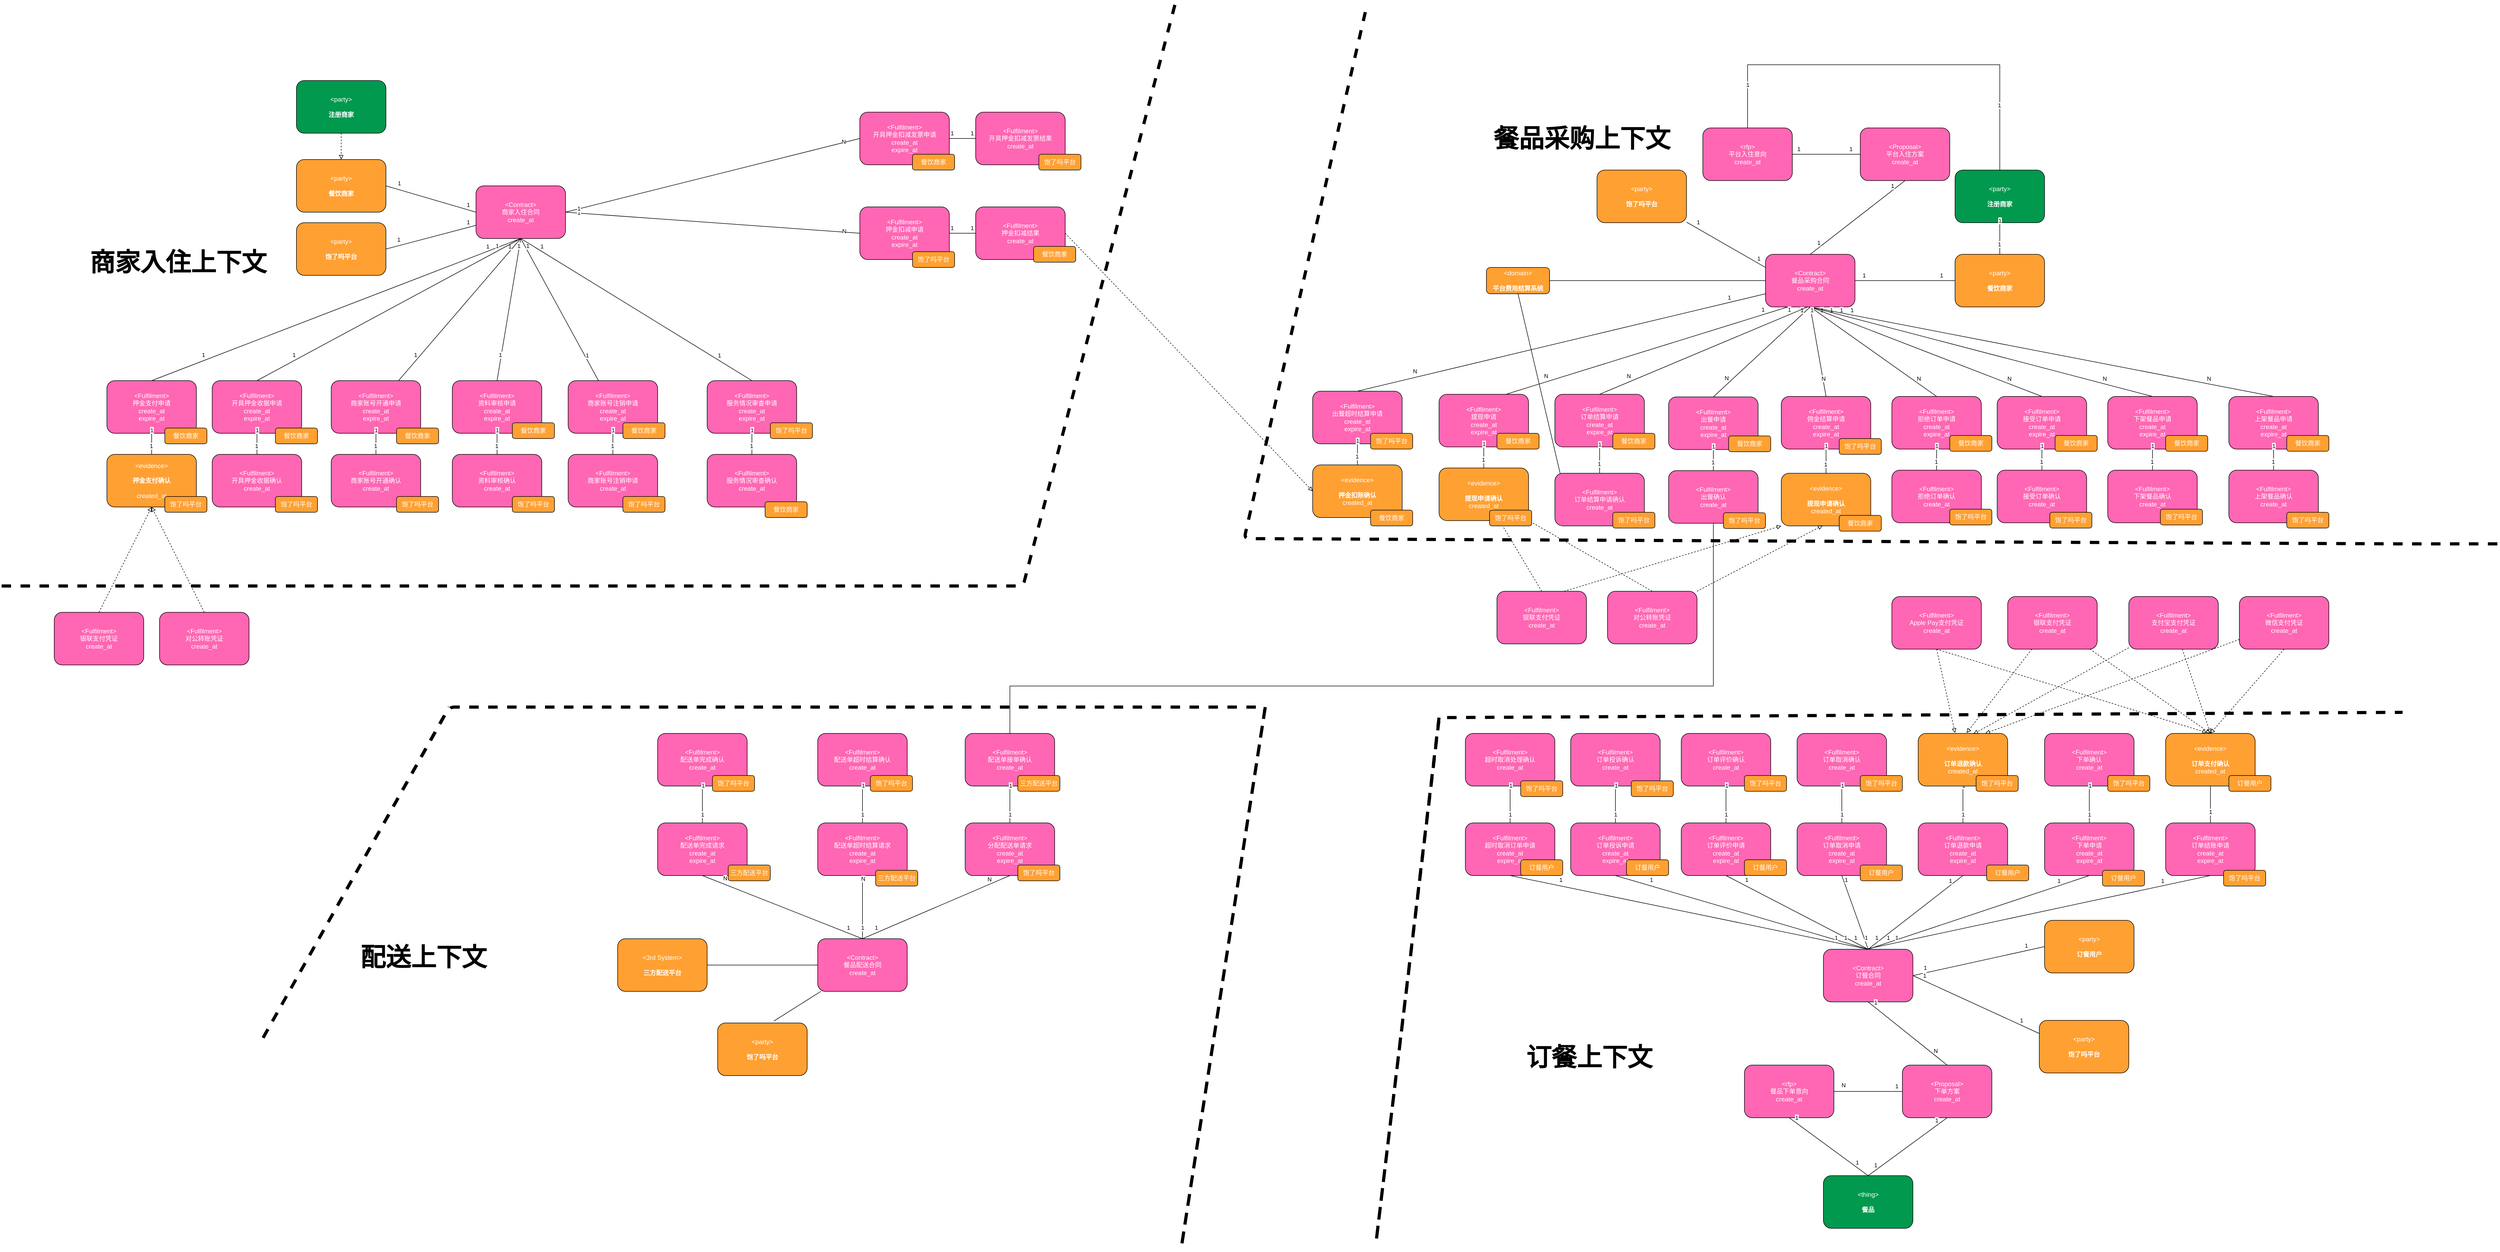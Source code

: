 <mxfile version="15.0.6" type="github">
  <diagram id="GhMib4twgw7_4yaa3OUu" name="Page-1">
    <mxGraphModel dx="3535" dy="2227" grid="1" gridSize="10" guides="1" tooltips="1" connect="1" arrows="1" fold="1" page="1" pageScale="1" pageWidth="1920" pageHeight="1200" math="0" shadow="0">
      <root>
        <mxCell id="0" />
        <mxCell id="1" parent="0" />
        <object label="&lt;font color=&quot;#ffffff&quot;&gt;&amp;lt;%type%&amp;gt;&lt;br&gt;商家入住合同&lt;br&gt;%createAt%&lt;br&gt;&lt;/font&gt;" placeholders="1" type="Contract" name="Name of the Contract" createAt="create_at" id="9WLNM4YeZtYHizWp_HL_-1">
          <mxCell style="rounded=1;whiteSpace=wrap;html=1;fillColor=#FF66B3;noLabel=0;comic=0;recursiveResize=1;" parent="1" vertex="1">
            <mxGeometry x="-899" y="-830" width="170" height="100" as="geometry" />
          </mxCell>
        </object>
        <object label="&lt;font color=&quot;#ffffff&quot;&gt;&amp;lt;%type%&amp;gt;&lt;br&gt;商家账号开通申请&lt;br&gt;%createAt%&lt;br&gt;%expireAt%&lt;br&gt;&lt;/font&gt;" placeholders="1" type="Fulfilment" name="Fulfilment Request" createAt="create_at" expireAt="expire_at" id="9WLNM4YeZtYHizWp_HL_-107">
          <mxCell style="rounded=1;whiteSpace=wrap;html=1;fillColor=#FF66B3;noLabel=0;comic=0;recursiveResize=1;" parent="1" vertex="1">
            <mxGeometry x="-1174" y="-460" width="170" height="100" as="geometry" />
          </mxCell>
        </object>
        <object label="&lt;font color=&quot;#ffffff&quot;&gt;&amp;lt;%type%&amp;gt;&lt;br&gt;资料审核申请&lt;br&gt;%createAt%&lt;br&gt;%expireAt%&lt;br&gt;&lt;/font&gt;" placeholders="1" type="Fulfilment" name="Fulfilment Request" createAt="create_at" expireAt="expire_at" id="9WLNM4YeZtYHizWp_HL_-108">
          <mxCell style="rounded=1;whiteSpace=wrap;html=1;fillColor=#FF66B3;noLabel=0;comic=0;recursiveResize=1;" parent="1" vertex="1">
            <mxGeometry x="-944" y="-460" width="170" height="100" as="geometry" />
          </mxCell>
        </object>
        <object label="&lt;font color=&quot;#ffffff&quot;&gt;&amp;lt;%type%&amp;gt;&lt;br&gt;资料审核确认&lt;br&gt;%createAt%&lt;br&gt;&lt;/font&gt;" placeholders="1" type="Fulfilment" name="Fulfilment Confirmation" createAt="create_at" id="9WLNM4YeZtYHizWp_HL_-110">
          <mxCell style="rounded=1;whiteSpace=wrap;html=1;fillColor=#FF66B3;noLabel=0;comic=0;recursiveResize=1;" parent="1" vertex="1">
            <mxGeometry x="-944" y="-320" width="170" height="100" as="geometry" />
          </mxCell>
        </object>
        <object label="&lt;font color=&quot;#ffffff&quot;&gt;&amp;lt;%type%&amp;gt;&lt;br&gt;商家账号开通确认&lt;br&gt;%createAt%&lt;br&gt;&lt;/font&gt;" placeholders="1" type="Fulfilment" name="Fulfilment Confirmation" createAt="create_at" id="9WLNM4YeZtYHizWp_HL_-112">
          <mxCell style="rounded=1;whiteSpace=wrap;html=1;fillColor=#FF66B3;noLabel=0;comic=0;recursiveResize=1;" parent="1" vertex="1">
            <mxGeometry x="-1174" y="-320" width="170" height="100" as="geometry" />
          </mxCell>
        </object>
        <object label="&lt;font color=&quot;#ffffff&quot;&gt;&amp;lt;%type%&amp;gt;&lt;br&gt;押金支付申请&lt;br&gt;%createAt%&lt;br&gt;%expireAt%&lt;br&gt;&lt;/font&gt;" placeholders="1" type="Fulfilment" name="Fulfilment Request" createAt="create_at" expireAt="expire_at" id="9WLNM4YeZtYHizWp_HL_-113">
          <mxCell style="rounded=1;whiteSpace=wrap;html=1;fillColor=#FF66B3;noLabel=0;comic=0;recursiveResize=1;" parent="1" vertex="1">
            <mxGeometry x="-1600" y="-460" width="170" height="100" as="geometry" />
          </mxCell>
        </object>
        <object label="&lt;font color=&quot;#ffffff&quot;&gt;&amp;lt;%type%&amp;gt;&lt;br&gt;&lt;br&gt;&lt;b&gt;押金支付确认&lt;br&gt;&lt;/b&gt;&lt;br&gt;%createAt%&lt;br&gt;&lt;/font&gt;" placeholders="1" type="evidence" name="Evidence As Role" createAt="created_at" id="9WLNM4YeZtYHizWp_HL_-115">
          <mxCell style="rounded=1;whiteSpace=wrap;html=1;noLabel=0;comic=0;recursiveResize=1;fillColor=#FFA033;" parent="1" vertex="1">
            <mxGeometry x="-1600" y="-320" width="170" height="100" as="geometry" />
          </mxCell>
        </object>
        <object label="&lt;font color=&quot;#ffffff&quot;&gt;&amp;lt;%type%&amp;gt;&lt;br&gt;银联支付凭证&lt;br&gt;%createAt%&lt;br&gt;&lt;/font&gt;" placeholders="1" type="Fulfilment" name="Fulfilment Confirmation" createAt="create_at" id="9WLNM4YeZtYHizWp_HL_-116">
          <mxCell style="rounded=1;whiteSpace=wrap;html=1;fillColor=#FF66B3;noLabel=0;comic=0;recursiveResize=1;" parent="1" vertex="1">
            <mxGeometry x="-1700" y="-20" width="170" height="100" as="geometry" />
          </mxCell>
        </object>
        <object label="&lt;font color=&quot;#ffffff&quot;&gt;&amp;lt;%type%&amp;gt;&lt;br&gt;对公转账凭证&lt;br&gt;%createAt%&lt;br&gt;&lt;/font&gt;" placeholders="1" type="Fulfilment" name="Fulfilment Confirmation" createAt="create_at" id="9WLNM4YeZtYHizWp_HL_-117">
          <mxCell style="rounded=1;whiteSpace=wrap;html=1;fillColor=#FF66B3;noLabel=0;comic=0;recursiveResize=1;" parent="1" vertex="1">
            <mxGeometry x="-1500" y="-20" width="170" height="100" as="geometry" />
          </mxCell>
        </object>
        <mxCell id="9WLNM4YeZtYHizWp_HL_-118" style="edgeStyle=none;rounded=0;orthogonalLoop=1;jettySize=auto;html=1;exitX=0.5;exitY=0;exitDx=0;exitDy=0;endArrow=block;endFill=0;dashed=1;entryX=0.5;entryY=1;entryDx=0;entryDy=0;" parent="1" source="9WLNM4YeZtYHizWp_HL_-117" target="9WLNM4YeZtYHizWp_HL_-115" edge="1">
          <mxGeometry relative="1" as="geometry">
            <mxPoint x="-1330" y="-100" as="sourcePoint" />
            <mxPoint x="-1260" y="-100" as="targetPoint" />
          </mxGeometry>
        </mxCell>
        <mxCell id="9WLNM4YeZtYHizWp_HL_-121" style="edgeStyle=none;rounded=0;orthogonalLoop=1;jettySize=auto;html=1;exitX=0.5;exitY=0;exitDx=0;exitDy=0;endArrow=block;endFill=0;dashed=1;entryX=0.5;entryY=1;entryDx=0;entryDy=0;" parent="1" source="9WLNM4YeZtYHizWp_HL_-116" target="9WLNM4YeZtYHizWp_HL_-115" edge="1">
          <mxGeometry relative="1" as="geometry">
            <mxPoint x="-1330" y="-100" as="sourcePoint" />
            <mxPoint x="-1260" y="-100" as="targetPoint" />
          </mxGeometry>
        </mxCell>
        <object label="&lt;font color=&quot;#ffffff&quot;&gt;&amp;lt;%type%&amp;gt;&lt;br&gt;商家账号注销申请&lt;br&gt;%createAt%&lt;br&gt;%expireAt%&lt;br&gt;&lt;/font&gt;" placeholders="1" type="Fulfilment" name="Fulfilment Request" createAt="create_at" expireAt="expire_at" id="9WLNM4YeZtYHizWp_HL_-122">
          <mxCell style="rounded=1;whiteSpace=wrap;html=1;fillColor=#FF66B3;noLabel=0;comic=0;recursiveResize=1;" parent="1" vertex="1">
            <mxGeometry x="-724" y="-460" width="170" height="100" as="geometry" />
          </mxCell>
        </object>
        <object label="&lt;font color=&quot;#ffffff&quot;&gt;&amp;lt;%type%&amp;gt;&lt;br&gt;&lt;/font&gt;&lt;span style=&quot;color: rgb(255 , 255 , 255)&quot;&gt;商家账号注销申请&lt;/span&gt;&lt;font color=&quot;#ffffff&quot;&gt;&lt;br&gt;%createAt%&lt;br&gt;&lt;/font&gt;" placeholders="1" type="Fulfilment" name="Fulfilment Confirmation" createAt="create_at" id="9WLNM4YeZtYHizWp_HL_-123">
          <mxCell style="rounded=1;whiteSpace=wrap;html=1;fillColor=#FF66B3;noLabel=0;comic=0;recursiveResize=1;" parent="1" vertex="1">
            <mxGeometry x="-724" y="-320" width="170" height="100" as="geometry" />
          </mxCell>
        </object>
        <object label="&lt;font color=&quot;#ffffff&quot;&gt;&amp;lt;%type%&amp;gt;&lt;br&gt;提现申请&lt;br&gt;%createAt%&lt;br&gt;%expireAt%&lt;br&gt;&lt;/font&gt;" placeholders="1" type="Fulfilment" name="Fulfilment Request" createAt="create_at" expireAt="expire_at" id="9WLNM4YeZtYHizWp_HL_-124">
          <mxCell style="rounded=1;whiteSpace=wrap;html=1;fillColor=#FF66B3;noLabel=0;comic=0;recursiveResize=1;" parent="1" vertex="1">
            <mxGeometry x="930" y="-434.15" width="170" height="100" as="geometry" />
          </mxCell>
        </object>
        <object label="&lt;font color=&quot;#ffffff&quot;&gt;&amp;lt;%type%&amp;gt;&lt;br&gt;开具押金收据申请&lt;br&gt;%createAt%&lt;br&gt;%expireAt%&lt;br&gt;&lt;/font&gt;" placeholders="1" type="Fulfilment" name="Fulfilment Request" createAt="create_at" expireAt="expire_at" id="9WLNM4YeZtYHizWp_HL_-126">
          <mxCell style="rounded=1;whiteSpace=wrap;html=1;fillColor=#FF66B3;noLabel=0;comic=0;recursiveResize=1;" parent="1" vertex="1">
            <mxGeometry x="-1400" y="-460" width="170" height="100" as="geometry" />
          </mxCell>
        </object>
        <object label="&lt;font color=&quot;#ffffff&quot;&gt;&amp;lt;%type%&amp;gt;&lt;br&gt;开具押金收据确认&lt;br&gt;%createAt%&lt;br&gt;&lt;/font&gt;" placeholders="1" type="Fulfilment" name="Fulfilment Confirmation" createAt="create_at" id="9WLNM4YeZtYHizWp_HL_-127">
          <mxCell style="rounded=1;whiteSpace=wrap;html=1;fillColor=#FF66B3;noLabel=0;comic=0;recursiveResize=1;" parent="1" vertex="1">
            <mxGeometry x="-1400" y="-320" width="170" height="100" as="geometry" />
          </mxCell>
        </object>
        <object label="&lt;font color=&quot;#ffffff&quot;&gt;&amp;lt;%type%&amp;gt;&lt;br&gt;服务情况审查申请&lt;br&gt;%createAt%&lt;br&gt;%expireAt%&lt;br&gt;&lt;/font&gt;" placeholders="1" type="Fulfilment" name="Fulfilment Request" createAt="create_at" expireAt="expire_at" id="9WLNM4YeZtYHizWp_HL_-128">
          <mxCell style="rounded=1;whiteSpace=wrap;html=1;fillColor=#FF66B3;noLabel=0;comic=0;recursiveResize=1;" parent="1" vertex="1">
            <mxGeometry x="-460" y="-460" width="170" height="100" as="geometry" />
          </mxCell>
        </object>
        <object label="&lt;font color=&quot;#ffffff&quot;&gt;&amp;lt;%type%&amp;gt;&lt;br&gt;服务情况审查确认&lt;br&gt;%createAt%&lt;br&gt;&lt;/font&gt;" placeholders="1" type="Fulfilment" name="Fulfilment Confirmation" createAt="create_at" id="9WLNM4YeZtYHizWp_HL_-129">
          <mxCell style="rounded=1;whiteSpace=wrap;html=1;fillColor=#FF66B3;noLabel=0;comic=0;recursiveResize=1;" parent="1" vertex="1">
            <mxGeometry x="-460" y="-320" width="170" height="100" as="geometry" />
          </mxCell>
        </object>
        <object label="&lt;font color=&quot;#ffffff&quot;&gt;&amp;lt;%type%&amp;gt;&lt;br&gt;押金扣减申请&lt;br&gt;%createAt%&lt;br&gt;%expireAt%&lt;br&gt;&lt;/font&gt;" placeholders="1" type="Fulfilment" name="Fulfilment Request" createAt="create_at" expireAt="expire_at" id="9WLNM4YeZtYHizWp_HL_-130">
          <mxCell style="rounded=1;whiteSpace=wrap;html=1;fillColor=#FF66B3;noLabel=0;comic=0;recursiveResize=1;" parent="1" vertex="1">
            <mxGeometry x="-170" y="-790" width="170" height="100" as="geometry" />
          </mxCell>
        </object>
        <object label="&lt;font color=&quot;#ffffff&quot;&gt;&amp;lt;%type%&amp;gt;&lt;br&gt;押金扣减结果&lt;br&gt;%createAt%&lt;br&gt;&lt;/font&gt;" placeholders="1" type="Fulfilment" name="Fulfilment Confirmation" createAt="create_at" id="9WLNM4YeZtYHizWp_HL_-131">
          <mxCell style="rounded=1;whiteSpace=wrap;html=1;fillColor=#FF66B3;noLabel=0;comic=0;recursiveResize=1;" parent="1" vertex="1">
            <mxGeometry x="50" y="-790" width="170" height="100" as="geometry" />
          </mxCell>
        </object>
        <object label="&lt;font color=&quot;#ffffff&quot;&gt;&amp;lt;%type%&amp;gt;&lt;br&gt;开具押金扣减发票申请&lt;br&gt;%createAt%&lt;br&gt;%expireAt%&lt;br&gt;&lt;/font&gt;" placeholders="1" type="Fulfilment" name="Fulfilment Request" createAt="create_at" expireAt="expire_at" id="9WLNM4YeZtYHizWp_HL_-132">
          <mxCell style="rounded=1;whiteSpace=wrap;html=1;fillColor=#FF66B3;noLabel=0;comic=0;recursiveResize=1;" parent="1" vertex="1">
            <mxGeometry x="-170" y="-970" width="170" height="100" as="geometry" />
          </mxCell>
        </object>
        <object label="&lt;font color=&quot;#ffffff&quot;&gt;&amp;lt;%type%&amp;gt;&lt;br&gt;开具押金扣减发票结果&lt;br&gt;%createAt%&lt;br&gt;&lt;/font&gt;" placeholders="1" type="Fulfilment" name="Fulfilment Confirmation" createAt="create_at" id="9WLNM4YeZtYHizWp_HL_-133">
          <mxCell style="rounded=1;whiteSpace=wrap;html=1;fillColor=#FF66B3;noLabel=0;comic=0;recursiveResize=1;" parent="1" vertex="1">
            <mxGeometry x="50" y="-970" width="170" height="100" as="geometry" />
          </mxCell>
        </object>
        <mxCell id="9WLNM4YeZtYHizWp_HL_-134" style="rounded=0;orthogonalLoop=1;jettySize=auto;html=1;exitX=0.5;exitY=1;exitDx=0;exitDy=0;entryX=0.5;entryY=0;entryDx=0;entryDy=0;endArrow=none;endFill=0;" parent="1" source="9WLNM4YeZtYHizWp_HL_-1" target="9WLNM4YeZtYHizWp_HL_-113" edge="1">
          <mxGeometry relative="1" as="geometry">
            <mxPoint x="-1020" y="-520" as="sourcePoint" />
            <mxPoint x="-920" y="-520" as="targetPoint" />
          </mxGeometry>
        </mxCell>
        <mxCell id="9WLNM4YeZtYHizWp_HL_-135" value="1" style="edgeLabel;html=1;align=center;verticalAlign=middle;resizable=0;points=[];" parent="9WLNM4YeZtYHizWp_HL_-134" vertex="1" connectable="0">
          <mxGeometry x="-0.82" relative="1" as="geometry">
            <mxPoint y="-10" as="offset" />
          </mxGeometry>
        </mxCell>
        <mxCell id="9WLNM4YeZtYHizWp_HL_-136" value="1" style="edgeLabel;html=1;align=center;verticalAlign=middle;resizable=0;points=[];" parent="9WLNM4YeZtYHizWp_HL_-134" vertex="1" connectable="0">
          <mxGeometry x="0.72" y="-1" relative="1" as="geometry">
            <mxPoint y="-11" as="offset" />
          </mxGeometry>
        </mxCell>
        <mxCell id="9WLNM4YeZtYHizWp_HL_-137" style="rounded=0;orthogonalLoop=1;jettySize=auto;html=1;exitX=0.5;exitY=1;exitDx=0;exitDy=0;endArrow=none;endFill=0;" parent="1" source="9WLNM4YeZtYHizWp_HL_-1" target="9WLNM4YeZtYHizWp_HL_-107" edge="1">
          <mxGeometry relative="1" as="geometry">
            <mxPoint x="-815" y="-720" as="sourcePoint" />
            <mxPoint x="-1505" y="-450" as="targetPoint" />
          </mxGeometry>
        </mxCell>
        <mxCell id="9WLNM4YeZtYHizWp_HL_-138" value="1" style="edgeLabel;html=1;align=center;verticalAlign=middle;resizable=0;points=[];" parent="9WLNM4YeZtYHizWp_HL_-137" vertex="1" connectable="0">
          <mxGeometry x="-0.82" relative="1" as="geometry">
            <mxPoint y="-10" as="offset" />
          </mxGeometry>
        </mxCell>
        <mxCell id="9WLNM4YeZtYHizWp_HL_-139" value="1" style="edgeLabel;html=1;align=center;verticalAlign=middle;resizable=0;points=[];" parent="9WLNM4YeZtYHizWp_HL_-137" vertex="1" connectable="0">
          <mxGeometry x="0.72" y="-1" relative="1" as="geometry">
            <mxPoint y="-11" as="offset" />
          </mxGeometry>
        </mxCell>
        <mxCell id="9WLNM4YeZtYHizWp_HL_-140" style="rounded=0;orthogonalLoop=1;jettySize=auto;html=1;exitX=0.5;exitY=1;exitDx=0;exitDy=0;entryX=0.5;entryY=0;entryDx=0;entryDy=0;endArrow=none;endFill=0;" parent="1" source="9WLNM4YeZtYHizWp_HL_-1" target="9WLNM4YeZtYHizWp_HL_-108" edge="1">
          <mxGeometry relative="1" as="geometry">
            <mxPoint x="-805" y="-710" as="sourcePoint" />
            <mxPoint x="-1495" y="-440" as="targetPoint" />
          </mxGeometry>
        </mxCell>
        <mxCell id="9WLNM4YeZtYHizWp_HL_-141" value="1" style="edgeLabel;html=1;align=center;verticalAlign=middle;resizable=0;points=[];" parent="9WLNM4YeZtYHizWp_HL_-140" vertex="1" connectable="0">
          <mxGeometry x="-0.82" relative="1" as="geometry">
            <mxPoint y="-10" as="offset" />
          </mxGeometry>
        </mxCell>
        <mxCell id="9WLNM4YeZtYHizWp_HL_-142" value="1" style="edgeLabel;html=1;align=center;verticalAlign=middle;resizable=0;points=[];" parent="9WLNM4YeZtYHizWp_HL_-140" vertex="1" connectable="0">
          <mxGeometry x="0.72" y="-1" relative="1" as="geometry">
            <mxPoint y="-11" as="offset" />
          </mxGeometry>
        </mxCell>
        <mxCell id="9WLNM4YeZtYHizWp_HL_-143" style="rounded=0;orthogonalLoop=1;jettySize=auto;html=1;exitX=0.5;exitY=1;exitDx=0;exitDy=0;endArrow=none;endFill=0;" parent="1" source="9WLNM4YeZtYHizWp_HL_-1" target="9WLNM4YeZtYHizWp_HL_-122" edge="1">
          <mxGeometry relative="1" as="geometry">
            <mxPoint x="-815" y="-720" as="sourcePoint" />
            <mxPoint x="-1025" y="-450" as="targetPoint" />
          </mxGeometry>
        </mxCell>
        <mxCell id="9WLNM4YeZtYHizWp_HL_-144" value="1" style="edgeLabel;html=1;align=center;verticalAlign=middle;resizable=0;points=[];" parent="9WLNM4YeZtYHizWp_HL_-143" vertex="1" connectable="0">
          <mxGeometry x="-0.82" relative="1" as="geometry">
            <mxPoint y="-10" as="offset" />
          </mxGeometry>
        </mxCell>
        <mxCell id="9WLNM4YeZtYHizWp_HL_-145" value="1" style="edgeLabel;html=1;align=center;verticalAlign=middle;resizable=0;points=[];" parent="9WLNM4YeZtYHizWp_HL_-143" vertex="1" connectable="0">
          <mxGeometry x="0.72" y="-1" relative="1" as="geometry">
            <mxPoint y="-11" as="offset" />
          </mxGeometry>
        </mxCell>
        <mxCell id="9WLNM4YeZtYHizWp_HL_-152" style="rounded=0;orthogonalLoop=1;jettySize=auto;html=1;exitX=0.5;exitY=1;exitDx=0;exitDy=0;endArrow=none;endFill=0;entryX=0.5;entryY=0;entryDx=0;entryDy=0;" parent="1" source="9WLNM4YeZtYHizWp_HL_-1" target="9WLNM4YeZtYHizWp_HL_-126" edge="1">
          <mxGeometry relative="1" as="geometry">
            <mxPoint x="-804" y="-720" as="sourcePoint" />
            <mxPoint x="-804.844" y="-450" as="targetPoint" />
          </mxGeometry>
        </mxCell>
        <mxCell id="9WLNM4YeZtYHizWp_HL_-153" value="1" style="edgeLabel;html=1;align=center;verticalAlign=middle;resizable=0;points=[];" parent="9WLNM4YeZtYHizWp_HL_-152" vertex="1" connectable="0">
          <mxGeometry x="-0.82" relative="1" as="geometry">
            <mxPoint y="-10" as="offset" />
          </mxGeometry>
        </mxCell>
        <mxCell id="9WLNM4YeZtYHizWp_HL_-154" value="1" style="edgeLabel;html=1;align=center;verticalAlign=middle;resizable=0;points=[];" parent="9WLNM4YeZtYHizWp_HL_-152" vertex="1" connectable="0">
          <mxGeometry x="0.72" y="-1" relative="1" as="geometry">
            <mxPoint y="-11" as="offset" />
          </mxGeometry>
        </mxCell>
        <mxCell id="9WLNM4YeZtYHizWp_HL_-155" style="rounded=0;orthogonalLoop=1;jettySize=auto;html=1;exitX=0.5;exitY=1;exitDx=0;exitDy=0;endArrow=none;endFill=0;entryX=0.5;entryY=0;entryDx=0;entryDy=0;" parent="1" source="9WLNM4YeZtYHizWp_HL_-1" target="9WLNM4YeZtYHizWp_HL_-128" edge="1">
          <mxGeometry relative="1" as="geometry">
            <mxPoint x="-804" y="-720" as="sourcePoint" />
            <mxPoint x="-656.344" y="-450" as="targetPoint" />
          </mxGeometry>
        </mxCell>
        <mxCell id="9WLNM4YeZtYHizWp_HL_-156" value="1" style="edgeLabel;html=1;align=center;verticalAlign=middle;resizable=0;points=[];" parent="9WLNM4YeZtYHizWp_HL_-155" vertex="1" connectable="0">
          <mxGeometry x="-0.82" relative="1" as="geometry">
            <mxPoint y="-10" as="offset" />
          </mxGeometry>
        </mxCell>
        <mxCell id="9WLNM4YeZtYHizWp_HL_-157" value="1" style="edgeLabel;html=1;align=center;verticalAlign=middle;resizable=0;points=[];" parent="9WLNM4YeZtYHizWp_HL_-155" vertex="1" connectable="0">
          <mxGeometry x="0.72" y="-1" relative="1" as="geometry">
            <mxPoint y="-11" as="offset" />
          </mxGeometry>
        </mxCell>
        <object label="" n="1" m="*" id="9WLNM4YeZtYHizWp_HL_-161">
          <mxCell style="rounded=0;orthogonalLoop=1;jettySize=auto;html=1;exitX=1;exitY=0.5;exitDx=0;exitDy=0;endArrow=none;endFill=0;entryX=0;entryY=0.5;entryDx=0;entryDy=0;" parent="1" source="9WLNM4YeZtYHizWp_HL_-1" target="9WLNM4YeZtYHizWp_HL_-130" edge="1">
            <mxGeometry relative="1" as="geometry">
              <mxPoint x="-684" y="-870" as="sourcePoint" />
              <mxPoint x="-289" y="-600" as="targetPoint" />
            </mxGeometry>
          </mxCell>
        </object>
        <mxCell id="9WLNM4YeZtYHizWp_HL_-168" value="N" style="edgeLabel;html=1;align=center;verticalAlign=middle;resizable=0;points=[];" parent="9WLNM4YeZtYHizWp_HL_-161" vertex="1" connectable="0">
          <mxGeometry x="0.889" y="2" relative="1" as="geometry">
            <mxPoint as="offset" />
          </mxGeometry>
        </mxCell>
        <mxCell id="9WLNM4YeZtYHizWp_HL_-169" value="1" style="edgeLabel;html=1;align=center;verticalAlign=middle;resizable=0;points=[];" parent="9WLNM4YeZtYHizWp_HL_-161" vertex="1" connectable="0">
          <mxGeometry x="-0.911" y="1" relative="1" as="geometry">
            <mxPoint as="offset" />
          </mxGeometry>
        </mxCell>
        <object label="" n="1" m="*" id="9WLNM4YeZtYHizWp_HL_-176">
          <mxCell style="rounded=0;orthogonalLoop=1;jettySize=auto;html=1;exitX=1;exitY=0.5;exitDx=0;exitDy=0;endArrow=none;endFill=0;entryX=0;entryY=0.5;entryDx=0;entryDy=0;" parent="1" source="9WLNM4YeZtYHizWp_HL_-1" target="9WLNM4YeZtYHizWp_HL_-132" edge="1">
            <mxGeometry relative="1" as="geometry">
              <mxPoint x="-719" y="-770" as="sourcePoint" />
              <mxPoint x="-160" y="-730" as="targetPoint" />
            </mxGeometry>
          </mxCell>
        </object>
        <mxCell id="9WLNM4YeZtYHizWp_HL_-177" value="N" style="edgeLabel;html=1;align=center;verticalAlign=middle;resizable=0;points=[];" parent="9WLNM4YeZtYHizWp_HL_-176" vertex="1" connectable="0">
          <mxGeometry x="0.889" y="2" relative="1" as="geometry">
            <mxPoint as="offset" />
          </mxGeometry>
        </mxCell>
        <mxCell id="9WLNM4YeZtYHizWp_HL_-178" value="1" style="edgeLabel;html=1;align=center;verticalAlign=middle;resizable=0;points=[];" parent="9WLNM4YeZtYHizWp_HL_-176" vertex="1" connectable="0">
          <mxGeometry x="-0.911" y="1" relative="1" as="geometry">
            <mxPoint as="offset" />
          </mxGeometry>
        </mxCell>
        <mxCell id="9WLNM4YeZtYHizWp_HL_-179" style="rounded=0;orthogonalLoop=1;jettySize=auto;html=1;exitX=0.5;exitY=1;exitDx=0;exitDy=0;entryX=0.5;entryY=0;entryDx=0;entryDy=0;endArrow=none;endFill=0;" parent="1" source="9WLNM4YeZtYHizWp_HL_-113" target="9WLNM4YeZtYHizWp_HL_-115" edge="1">
          <mxGeometry relative="1" as="geometry">
            <mxPoint x="-804" y="-720" as="sourcePoint" />
            <mxPoint x="-1505" y="-450" as="targetPoint" />
          </mxGeometry>
        </mxCell>
        <mxCell id="9WLNM4YeZtYHizWp_HL_-180" value="1" style="edgeLabel;html=1;align=center;verticalAlign=middle;resizable=0;points=[];" parent="9WLNM4YeZtYHizWp_HL_-179" vertex="1" connectable="0">
          <mxGeometry x="-0.82" relative="1" as="geometry">
            <mxPoint y="-10" as="offset" />
          </mxGeometry>
        </mxCell>
        <mxCell id="9WLNM4YeZtYHizWp_HL_-181" value="1" style="edgeLabel;html=1;align=center;verticalAlign=middle;resizable=0;points=[];" parent="9WLNM4YeZtYHizWp_HL_-179" vertex="1" connectable="0">
          <mxGeometry x="0.72" y="-1" relative="1" as="geometry">
            <mxPoint y="-11" as="offset" />
          </mxGeometry>
        </mxCell>
        <mxCell id="9WLNM4YeZtYHizWp_HL_-186" style="rounded=0;orthogonalLoop=1;jettySize=auto;html=1;entryX=0.5;entryY=0;entryDx=0;entryDy=0;endArrow=none;endFill=0;exitX=0.5;exitY=1;exitDx=0;exitDy=0;" parent="1" source="9WLNM4YeZtYHizWp_HL_-107" target="9WLNM4YeZtYHizWp_HL_-112" edge="1">
          <mxGeometry relative="1" as="geometry">
            <mxPoint x="-1090" y="-360" as="sourcePoint" />
            <mxPoint x="-1495" y="-300" as="targetPoint" />
          </mxGeometry>
        </mxCell>
        <mxCell id="9WLNM4YeZtYHizWp_HL_-187" value="1" style="edgeLabel;html=1;align=center;verticalAlign=middle;resizable=0;points=[];" parent="9WLNM4YeZtYHizWp_HL_-186" vertex="1" connectable="0">
          <mxGeometry x="-0.82" relative="1" as="geometry">
            <mxPoint y="-10" as="offset" />
          </mxGeometry>
        </mxCell>
        <mxCell id="9WLNM4YeZtYHizWp_HL_-188" value="1" style="edgeLabel;html=1;align=center;verticalAlign=middle;resizable=0;points=[];" parent="9WLNM4YeZtYHizWp_HL_-186" vertex="1" connectable="0">
          <mxGeometry x="0.72" y="-1" relative="1" as="geometry">
            <mxPoint y="-11" as="offset" />
          </mxGeometry>
        </mxCell>
        <mxCell id="9WLNM4YeZtYHizWp_HL_-189" style="rounded=0;orthogonalLoop=1;jettySize=auto;html=1;entryX=0.5;entryY=0;entryDx=0;entryDy=0;endArrow=none;endFill=0;exitX=0.5;exitY=1;exitDx=0;exitDy=0;" parent="1" source="9WLNM4YeZtYHizWp_HL_-126" target="9WLNM4YeZtYHizWp_HL_-127" edge="1">
          <mxGeometry relative="1" as="geometry">
            <mxPoint x="-1079" y="-350" as="sourcePoint" />
            <mxPoint x="-1079" y="-310" as="targetPoint" />
          </mxGeometry>
        </mxCell>
        <mxCell id="9WLNM4YeZtYHizWp_HL_-190" value="1" style="edgeLabel;html=1;align=center;verticalAlign=middle;resizable=0;points=[];" parent="9WLNM4YeZtYHizWp_HL_-189" vertex="1" connectable="0">
          <mxGeometry x="-0.82" relative="1" as="geometry">
            <mxPoint y="-10" as="offset" />
          </mxGeometry>
        </mxCell>
        <mxCell id="9WLNM4YeZtYHizWp_HL_-191" value="1" style="edgeLabel;html=1;align=center;verticalAlign=middle;resizable=0;points=[];" parent="9WLNM4YeZtYHizWp_HL_-189" vertex="1" connectable="0">
          <mxGeometry x="0.72" y="-1" relative="1" as="geometry">
            <mxPoint y="-11" as="offset" />
          </mxGeometry>
        </mxCell>
        <mxCell id="9WLNM4YeZtYHizWp_HL_-192" style="rounded=0;orthogonalLoop=1;jettySize=auto;html=1;endArrow=none;endFill=0;exitX=0.5;exitY=1;exitDx=0;exitDy=0;" parent="1" source="9WLNM4YeZtYHizWp_HL_-108" target="9WLNM4YeZtYHizWp_HL_-110" edge="1">
          <mxGeometry relative="1" as="geometry">
            <mxPoint x="-1079" y="-350" as="sourcePoint" />
            <mxPoint x="-1079" y="-310" as="targetPoint" />
          </mxGeometry>
        </mxCell>
        <mxCell id="9WLNM4YeZtYHizWp_HL_-193" value="1" style="edgeLabel;html=1;align=center;verticalAlign=middle;resizable=0;points=[];" parent="9WLNM4YeZtYHizWp_HL_-192" vertex="1" connectable="0">
          <mxGeometry x="-0.82" relative="1" as="geometry">
            <mxPoint y="-10" as="offset" />
          </mxGeometry>
        </mxCell>
        <mxCell id="9WLNM4YeZtYHizWp_HL_-194" value="1" style="edgeLabel;html=1;align=center;verticalAlign=middle;resizable=0;points=[];" parent="9WLNM4YeZtYHizWp_HL_-192" vertex="1" connectable="0">
          <mxGeometry x="0.72" y="-1" relative="1" as="geometry">
            <mxPoint y="-11" as="offset" />
          </mxGeometry>
        </mxCell>
        <mxCell id="9WLNM4YeZtYHizWp_HL_-195" style="rounded=0;orthogonalLoop=1;jettySize=auto;html=1;endArrow=none;endFill=0;exitX=0.5;exitY=1;exitDx=0;exitDy=0;" parent="1" source="9WLNM4YeZtYHizWp_HL_-122" target="9WLNM4YeZtYHizWp_HL_-123" edge="1">
          <mxGeometry relative="1" as="geometry">
            <mxPoint x="-849" y="-350" as="sourcePoint" />
            <mxPoint x="-849" y="-310" as="targetPoint" />
          </mxGeometry>
        </mxCell>
        <mxCell id="9WLNM4YeZtYHizWp_HL_-196" value="1" style="edgeLabel;html=1;align=center;verticalAlign=middle;resizable=0;points=[];" parent="9WLNM4YeZtYHizWp_HL_-195" vertex="1" connectable="0">
          <mxGeometry x="-0.82" relative="1" as="geometry">
            <mxPoint y="-10" as="offset" />
          </mxGeometry>
        </mxCell>
        <mxCell id="9WLNM4YeZtYHizWp_HL_-197" value="1" style="edgeLabel;html=1;align=center;verticalAlign=middle;resizable=0;points=[];" parent="9WLNM4YeZtYHizWp_HL_-195" vertex="1" connectable="0">
          <mxGeometry x="0.72" y="-1" relative="1" as="geometry">
            <mxPoint y="-11" as="offset" />
          </mxGeometry>
        </mxCell>
        <mxCell id="9WLNM4YeZtYHizWp_HL_-198" style="rounded=0;orthogonalLoop=1;jettySize=auto;html=1;endArrow=none;endFill=0;entryX=0.5;entryY=0;entryDx=0;entryDy=0;exitX=0.5;exitY=1;exitDx=0;exitDy=0;" parent="1" target="gm7hSeo-GSnwBKlUnNY1-26" edge="1" source="9WLNM4YeZtYHizWp_HL_-124">
          <mxGeometry relative="1" as="geometry">
            <mxPoint x="-420" y="-360" as="sourcePoint" />
            <mxPoint x="1015" y="-294.15" as="targetPoint" />
          </mxGeometry>
        </mxCell>
        <mxCell id="9WLNM4YeZtYHizWp_HL_-199" value="1" style="edgeLabel;html=1;align=center;verticalAlign=middle;resizable=0;points=[];" parent="9WLNM4YeZtYHizWp_HL_-198" vertex="1" connectable="0">
          <mxGeometry x="-0.82" relative="1" as="geometry">
            <mxPoint y="-10" as="offset" />
          </mxGeometry>
        </mxCell>
        <mxCell id="9WLNM4YeZtYHizWp_HL_-200" value="1" style="edgeLabel;html=1;align=center;verticalAlign=middle;resizable=0;points=[];" parent="9WLNM4YeZtYHizWp_HL_-198" vertex="1" connectable="0">
          <mxGeometry x="0.72" y="-1" relative="1" as="geometry">
            <mxPoint y="-11" as="offset" />
          </mxGeometry>
        </mxCell>
        <mxCell id="9WLNM4YeZtYHizWp_HL_-201" style="rounded=0;orthogonalLoop=1;jettySize=auto;html=1;endArrow=none;endFill=0;exitX=0.5;exitY=1;exitDx=0;exitDy=0;" parent="1" source="9WLNM4YeZtYHizWp_HL_-128" target="9WLNM4YeZtYHizWp_HL_-129" edge="1">
          <mxGeometry relative="1" as="geometry">
            <mxPoint x="-619" y="-340" as="sourcePoint" />
            <mxPoint x="-619" y="-300" as="targetPoint" />
          </mxGeometry>
        </mxCell>
        <mxCell id="9WLNM4YeZtYHizWp_HL_-202" value="1" style="edgeLabel;html=1;align=center;verticalAlign=middle;resizable=0;points=[];" parent="9WLNM4YeZtYHizWp_HL_-201" vertex="1" connectable="0">
          <mxGeometry x="-0.82" relative="1" as="geometry">
            <mxPoint y="-10" as="offset" />
          </mxGeometry>
        </mxCell>
        <mxCell id="9WLNM4YeZtYHizWp_HL_-203" value="1" style="edgeLabel;html=1;align=center;verticalAlign=middle;resizable=0;points=[];" parent="9WLNM4YeZtYHizWp_HL_-201" vertex="1" connectable="0">
          <mxGeometry x="0.72" y="-1" relative="1" as="geometry">
            <mxPoint y="-11" as="offset" />
          </mxGeometry>
        </mxCell>
        <mxCell id="9WLNM4YeZtYHizWp_HL_-207" style="rounded=0;orthogonalLoop=1;jettySize=auto;html=1;endArrow=none;endFill=0;exitX=1;exitY=0.5;exitDx=0;exitDy=0;entryX=0;entryY=0.5;entryDx=0;entryDy=0;" parent="1" source="9WLNM4YeZtYHizWp_HL_-132" target="9WLNM4YeZtYHizWp_HL_-133" edge="1">
          <mxGeometry relative="1" as="geometry">
            <mxPoint x="-599" y="-320" as="sourcePoint" />
            <mxPoint x="-599" y="-280" as="targetPoint" />
          </mxGeometry>
        </mxCell>
        <mxCell id="9WLNM4YeZtYHizWp_HL_-208" value="1" style="edgeLabel;html=1;align=center;verticalAlign=middle;resizable=0;points=[];" parent="9WLNM4YeZtYHizWp_HL_-207" vertex="1" connectable="0">
          <mxGeometry x="-0.82" relative="1" as="geometry">
            <mxPoint y="-10" as="offset" />
          </mxGeometry>
        </mxCell>
        <mxCell id="9WLNM4YeZtYHizWp_HL_-209" value="1" style="edgeLabel;html=1;align=center;verticalAlign=middle;resizable=0;points=[];" parent="9WLNM4YeZtYHizWp_HL_-207" vertex="1" connectable="0">
          <mxGeometry x="0.72" y="-1" relative="1" as="geometry">
            <mxPoint y="-11" as="offset" />
          </mxGeometry>
        </mxCell>
        <object label="&lt;font color=&quot;#ffffff&quot;&gt;&amp;lt;%type%&amp;gt;&lt;br&gt;&lt;br&gt;&lt;b&gt;注册商家&lt;/b&gt;&lt;br&gt;&lt;/font&gt;" placeholders="1" type="party" name="Party" id="9WLNM4YeZtYHizWp_HL_-210">
          <mxCell style="rounded=1;whiteSpace=wrap;html=1;noLabel=0;comic=0;recursiveResize=1;fillColor=#00994D;" parent="1" vertex="1">
            <mxGeometry x="-1240" y="-1030" width="170" height="100" as="geometry" />
          </mxCell>
        </object>
        <object label="&lt;font color=&quot;#ffffff&quot;&gt;&amp;lt;%type%&amp;gt;&lt;br&gt;&lt;br&gt;&lt;b&gt;餐饮商家&lt;/b&gt;&lt;br&gt;&lt;/font&gt;" placeholders="1" type="party" name="Party" id="9WLNM4YeZtYHizWp_HL_-211">
          <mxCell style="rounded=1;whiteSpace=wrap;html=1;noLabel=0;comic=0;recursiveResize=1;fillColor=#FFA033;" parent="1" vertex="1">
            <mxGeometry x="-1240" y="-880" width="170" height="100" as="geometry" />
          </mxCell>
        </object>
        <mxCell id="9WLNM4YeZtYHizWp_HL_-215" style="rounded=0;orthogonalLoop=1;jettySize=auto;html=1;exitX=0;exitY=0.5;exitDx=0;exitDy=0;endArrow=none;endFill=0;entryX=1;entryY=0.5;entryDx=0;entryDy=0;" parent="1" source="9WLNM4YeZtYHizWp_HL_-1" target="9WLNM4YeZtYHizWp_HL_-211" edge="1">
          <mxGeometry relative="1" as="geometry">
            <mxPoint x="-1145" y="-880" as="sourcePoint" />
            <mxPoint x="-1145" y="-820" as="targetPoint" />
          </mxGeometry>
        </mxCell>
        <mxCell id="9WLNM4YeZtYHizWp_HL_-216" value="1" style="edgeLabel;html=1;align=center;verticalAlign=middle;resizable=0;points=[];" parent="9WLNM4YeZtYHizWp_HL_-215" vertex="1" connectable="0">
          <mxGeometry x="-0.82" relative="1" as="geometry">
            <mxPoint y="-10" as="offset" />
          </mxGeometry>
        </mxCell>
        <mxCell id="9WLNM4YeZtYHizWp_HL_-217" value="1" style="edgeLabel;html=1;align=center;verticalAlign=middle;resizable=0;points=[];" parent="9WLNM4YeZtYHizWp_HL_-215" vertex="1" connectable="0">
          <mxGeometry x="0.72" y="-1" relative="1" as="geometry">
            <mxPoint y="-11" as="offset" />
          </mxGeometry>
        </mxCell>
        <mxCell id="9WLNM4YeZtYHizWp_HL_-219" value="商家入住上下文" style="text;html=1;align=center;verticalAlign=middle;resizable=0;points=[];autosize=1;strokeColor=none;fillColor=none;fontSize=48;fontStyle=1" parent="1" vertex="1">
          <mxGeometry x="-1640" y="-715" width="350" height="60" as="geometry" />
        </mxCell>
        <object label="&lt;font color=&quot;#ffffff&quot;&gt;&amp;lt;%type%&amp;gt;&lt;br&gt;餐品采购合同&lt;br&gt;%createAt%&lt;br&gt;&lt;/font&gt;" placeholders="1" type="Contract" name="Name of the Contract" createAt="create_at" id="9WLNM4YeZtYHizWp_HL_-220">
          <mxCell style="rounded=1;whiteSpace=wrap;html=1;fillColor=#FF66B3;noLabel=0;comic=0;recursiveResize=1;" parent="1" vertex="1">
            <mxGeometry x="1550" y="-700" width="170" height="100" as="geometry" />
          </mxCell>
        </object>
        <object label="&lt;font color=&quot;#ffffff&quot; style=&quot;font-size: 12px&quot;&gt;&amp;lt;%type%&amp;gt;&lt;br style=&quot;font-size: 12px&quot;&gt;平台入住方案&lt;br style=&quot;font-size: 12px&quot;&gt;%createAt%&lt;br style=&quot;font-size: 12px&quot;&gt;&lt;/font&gt;" placeholders="1" type="Proposal" name="Name of the Proposal" createAt="create_at" id="9WLNM4YeZtYHizWp_HL_-221">
          <mxCell style="rounded=1;whiteSpace=wrap;html=1;fillColor=#FF66B3;noLabel=0;comic=0;recursiveResize=1;fontSize=12;" parent="1" vertex="1">
            <mxGeometry x="1730" y="-940" width="170" height="100" as="geometry" />
          </mxCell>
        </object>
        <object label="&lt;font color=&quot;#ffffff&quot; style=&quot;font-size: 12px&quot;&gt;&amp;lt;rfp&amp;gt;&lt;br style=&quot;font-size: 12px&quot;&gt;平台入住意向&lt;br style=&quot;font-size: 12px&quot;&gt;%createAt%&lt;br style=&quot;font-size: 12px&quot;&gt;&lt;/font&gt;" placeholders="1" type="Proposal" name="Name of the Proposal" createAt="create_at" id="9WLNM4YeZtYHizWp_HL_-222">
          <mxCell style="rounded=1;whiteSpace=wrap;html=1;fillColor=#FF66B3;noLabel=0;comic=0;recursiveResize=1;fontSize=12;" parent="1" vertex="1">
            <mxGeometry x="1431" y="-940" width="170" height="100" as="geometry" />
          </mxCell>
        </object>
        <mxCell id="9WLNM4YeZtYHizWp_HL_-226" style="rounded=0;orthogonalLoop=1;jettySize=auto;html=1;endArrow=none;endFill=0;exitX=1;exitY=0.5;exitDx=0;exitDy=0;" parent="1" source="9WLNM4YeZtYHizWp_HL_-130" target="9WLNM4YeZtYHizWp_HL_-131" edge="1">
          <mxGeometry relative="1" as="geometry">
            <mxPoint x="10" y="-910" as="sourcePoint" />
            <mxPoint x="60" y="-910" as="targetPoint" />
          </mxGeometry>
        </mxCell>
        <mxCell id="9WLNM4YeZtYHizWp_HL_-227" value="1" style="edgeLabel;html=1;align=center;verticalAlign=middle;resizable=0;points=[];" parent="9WLNM4YeZtYHizWp_HL_-226" vertex="1" connectable="0">
          <mxGeometry x="-0.82" relative="1" as="geometry">
            <mxPoint y="-10" as="offset" />
          </mxGeometry>
        </mxCell>
        <mxCell id="9WLNM4YeZtYHizWp_HL_-228" value="1" style="edgeLabel;html=1;align=center;verticalAlign=middle;resizable=0;points=[];" parent="9WLNM4YeZtYHizWp_HL_-226" vertex="1" connectable="0">
          <mxGeometry x="0.72" y="-1" relative="1" as="geometry">
            <mxPoint y="-11" as="offset" />
          </mxGeometry>
        </mxCell>
        <mxCell id="9WLNM4YeZtYHizWp_HL_-235" style="rounded=0;orthogonalLoop=1;jettySize=auto;html=1;endArrow=none;endFill=0;exitX=1;exitY=0.5;exitDx=0;exitDy=0;entryX=0;entryY=0.5;entryDx=0;entryDy=0;" parent="1" source="9WLNM4YeZtYHizWp_HL_-222" target="9WLNM4YeZtYHizWp_HL_-221" edge="1">
          <mxGeometry relative="1" as="geometry">
            <mxPoint x="-935" y="-1020" as="sourcePoint" />
            <mxPoint x="-805" y="-860" as="targetPoint" />
          </mxGeometry>
        </mxCell>
        <mxCell id="9WLNM4YeZtYHizWp_HL_-236" value="1" style="edgeLabel;html=1;align=center;verticalAlign=middle;resizable=0;points=[];" parent="9WLNM4YeZtYHizWp_HL_-235" vertex="1" connectable="0">
          <mxGeometry x="-0.82" relative="1" as="geometry">
            <mxPoint y="-10" as="offset" />
          </mxGeometry>
        </mxCell>
        <mxCell id="9WLNM4YeZtYHizWp_HL_-237" value="1" style="edgeLabel;html=1;align=center;verticalAlign=middle;resizable=0;points=[];" parent="9WLNM4YeZtYHizWp_HL_-235" vertex="1" connectable="0">
          <mxGeometry x="0.72" y="-1" relative="1" as="geometry">
            <mxPoint y="-11" as="offset" />
          </mxGeometry>
        </mxCell>
        <mxCell id="9WLNM4YeZtYHizWp_HL_-238" style="rounded=0;orthogonalLoop=1;jettySize=auto;html=1;endArrow=none;endFill=0;entryX=0.5;entryY=1;entryDx=0;entryDy=0;exitX=0.5;exitY=0;exitDx=0;exitDy=0;" parent="1" source="9WLNM4YeZtYHizWp_HL_-220" target="9WLNM4YeZtYHizWp_HL_-221" edge="1">
          <mxGeometry relative="1" as="geometry">
            <mxPoint x="1635" y="-660" as="sourcePoint" />
            <mxPoint x="1664.5" y="-1030" as="targetPoint" />
          </mxGeometry>
        </mxCell>
        <mxCell id="9WLNM4YeZtYHizWp_HL_-239" value="1" style="edgeLabel;html=1;align=center;verticalAlign=middle;resizable=0;points=[];" parent="9WLNM4YeZtYHizWp_HL_-238" vertex="1" connectable="0">
          <mxGeometry x="-0.82" relative="1" as="geometry">
            <mxPoint y="-10" as="offset" />
          </mxGeometry>
        </mxCell>
        <mxCell id="9WLNM4YeZtYHizWp_HL_-240" value="1" style="edgeLabel;html=1;align=center;verticalAlign=middle;resizable=0;points=[];" parent="9WLNM4YeZtYHizWp_HL_-238" vertex="1" connectable="0">
          <mxGeometry x="0.72" y="-1" relative="1" as="geometry">
            <mxPoint y="-11" as="offset" />
          </mxGeometry>
        </mxCell>
        <object label="&lt;font color=&quot;#ffffff&quot;&gt;&amp;lt;%type%&amp;gt;&lt;br&gt;&lt;br&gt;&lt;b&gt;注册商家&lt;/b&gt;&lt;br&gt;&lt;/font&gt;" placeholders="1" type="party" name="Party" id="9WLNM4YeZtYHizWp_HL_-241">
          <mxCell style="rounded=1;whiteSpace=wrap;html=1;noLabel=0;comic=0;recursiveResize=1;fillColor=#00994D;" parent="1" vertex="1">
            <mxGeometry x="1910" y="-860" width="170" height="100" as="geometry" />
          </mxCell>
        </object>
        <object label="&lt;font color=&quot;#ffffff&quot;&gt;&amp;lt;%type%&amp;gt;&lt;br&gt;&lt;br&gt;&lt;b&gt;餐饮商家&lt;/b&gt;&lt;br&gt;&lt;/font&gt;" placeholders="1" type="party" name="Party" id="9WLNM4YeZtYHizWp_HL_-242">
          <mxCell style="rounded=1;whiteSpace=wrap;html=1;noLabel=0;comic=0;recursiveResize=1;fillColor=#FFA033;" parent="1" vertex="1">
            <mxGeometry x="1910" y="-700" width="170" height="100" as="geometry" />
          </mxCell>
        </object>
        <mxCell id="9WLNM4YeZtYHizWp_HL_-243" style="rounded=0;orthogonalLoop=1;jettySize=auto;html=1;exitX=0.5;exitY=1;exitDx=0;exitDy=0;endArrow=none;endFill=0;" parent="1" source="9WLNM4YeZtYHizWp_HL_-241" target="9WLNM4YeZtYHizWp_HL_-242" edge="1">
          <mxGeometry relative="1" as="geometry">
            <mxPoint x="2280" y="-470" as="sourcePoint" />
            <mxPoint x="2380" y="-470" as="targetPoint" />
          </mxGeometry>
        </mxCell>
        <mxCell id="9WLNM4YeZtYHizWp_HL_-244" value="1" style="edgeLabel;html=1;align=center;verticalAlign=middle;resizable=0;points=[];" parent="9WLNM4YeZtYHizWp_HL_-243" vertex="1" connectable="0">
          <mxGeometry x="-0.82" relative="1" as="geometry">
            <mxPoint y="-10" as="offset" />
          </mxGeometry>
        </mxCell>
        <mxCell id="9WLNM4YeZtYHizWp_HL_-245" value="1" style="edgeLabel;html=1;align=center;verticalAlign=middle;resizable=0;points=[];" parent="9WLNM4YeZtYHizWp_HL_-243" vertex="1" connectable="0">
          <mxGeometry x="0.72" y="-1" relative="1" as="geometry">
            <mxPoint y="-11" as="offset" />
          </mxGeometry>
        </mxCell>
        <mxCell id="9WLNM4YeZtYHizWp_HL_-247" style="rounded=0;orthogonalLoop=1;jettySize=auto;html=1;endArrow=none;endFill=0;exitX=1;exitY=0.5;exitDx=0;exitDy=0;entryX=0;entryY=0.5;entryDx=0;entryDy=0;" parent="1" source="9WLNM4YeZtYHizWp_HL_-220" target="9WLNM4YeZtYHizWp_HL_-242" edge="1">
          <mxGeometry relative="1" as="geometry">
            <mxPoint x="1645" y="-690" as="sourcePoint" />
            <mxPoint x="1795" y="-770" as="targetPoint" />
          </mxGeometry>
        </mxCell>
        <mxCell id="9WLNM4YeZtYHizWp_HL_-248" value="1" style="edgeLabel;html=1;align=center;verticalAlign=middle;resizable=0;points=[];" parent="9WLNM4YeZtYHizWp_HL_-247" vertex="1" connectable="0">
          <mxGeometry x="-0.82" relative="1" as="geometry">
            <mxPoint y="-10" as="offset" />
          </mxGeometry>
        </mxCell>
        <mxCell id="9WLNM4YeZtYHizWp_HL_-249" value="1" style="edgeLabel;html=1;align=center;verticalAlign=middle;resizable=0;points=[];" parent="9WLNM4YeZtYHizWp_HL_-247" vertex="1" connectable="0">
          <mxGeometry x="0.72" y="-1" relative="1" as="geometry">
            <mxPoint y="-11" as="offset" />
          </mxGeometry>
        </mxCell>
        <object label="&lt;font color=&quot;#ffffff&quot;&gt;&amp;lt;%type%&amp;gt;&lt;br&gt;上架&lt;/font&gt;&lt;span style=&quot;color: rgb(255 , 255 , 255)&quot;&gt;餐品&lt;/span&gt;&lt;font color=&quot;#ffffff&quot;&gt;申请&lt;br&gt;%createAt%&lt;br&gt;%expireAt%&lt;br&gt;&lt;/font&gt;" placeholders="1" type="Fulfilment" name="Fulfilment Request" createAt="create_at" expireAt="expire_at" id="9WLNM4YeZtYHizWp_HL_-250">
          <mxCell style="rounded=1;whiteSpace=wrap;html=1;fillColor=#FF66B3;noLabel=0;comic=0;recursiveResize=1;" parent="1" vertex="1">
            <mxGeometry x="2430" y="-430" width="170" height="100" as="geometry" />
          </mxCell>
        </object>
        <object label="&lt;font color=&quot;#ffffff&quot;&gt;&amp;lt;%type%&amp;gt;&lt;br&gt;上架&lt;/font&gt;&lt;span style=&quot;color: rgb(255 , 255 , 255)&quot;&gt;餐品&lt;/span&gt;&lt;font color=&quot;#ffffff&quot;&gt;确认&lt;br&gt;%createAt%&lt;br&gt;&lt;/font&gt;" placeholders="1" type="Fulfilment" name="Fulfilment Confirmation" createAt="create_at" id="9WLNM4YeZtYHizWp_HL_-251">
          <mxCell style="rounded=1;whiteSpace=wrap;html=1;fillColor=#FF66B3;noLabel=0;comic=0;recursiveResize=1;" parent="1" vertex="1">
            <mxGeometry x="2430" y="-290" width="170" height="100" as="geometry" />
          </mxCell>
        </object>
        <mxCell id="9WLNM4YeZtYHizWp_HL_-252" style="rounded=0;orthogonalLoop=1;jettySize=auto;html=1;endArrow=none;endFill=0;exitX=0.5;exitY=1;exitDx=0;exitDy=0;entryX=0.5;entryY=0;entryDx=0;entryDy=0;" parent="1" source="9WLNM4YeZtYHizWp_HL_-250" target="9WLNM4YeZtYHizWp_HL_-251" edge="1">
          <mxGeometry relative="1" as="geometry">
            <mxPoint x="2610" y="-550" as="sourcePoint" />
            <mxPoint x="2515" y="-300" as="targetPoint" />
          </mxGeometry>
        </mxCell>
        <mxCell id="9WLNM4YeZtYHizWp_HL_-253" value="1" style="edgeLabel;html=1;align=center;verticalAlign=middle;resizable=0;points=[];" parent="9WLNM4YeZtYHizWp_HL_-252" vertex="1" connectable="0">
          <mxGeometry x="-0.82" relative="1" as="geometry">
            <mxPoint y="-10" as="offset" />
          </mxGeometry>
        </mxCell>
        <mxCell id="9WLNM4YeZtYHizWp_HL_-254" value="1" style="edgeLabel;html=1;align=center;verticalAlign=middle;resizable=0;points=[];" parent="9WLNM4YeZtYHizWp_HL_-252" vertex="1" connectable="0">
          <mxGeometry x="0.72" y="-1" relative="1" as="geometry">
            <mxPoint y="-11" as="offset" />
          </mxGeometry>
        </mxCell>
        <object label="&lt;font color=&quot;#ffffff&quot;&gt;&amp;lt;%type%&amp;gt;&lt;br&gt;下架餐品申请&lt;br&gt;%createAt%&lt;br&gt;%expireAt%&lt;br&gt;&lt;/font&gt;" placeholders="1" type="Fulfilment" name="Fulfilment Request" createAt="create_at" expireAt="expire_at" id="9WLNM4YeZtYHizWp_HL_-257">
          <mxCell style="rounded=1;whiteSpace=wrap;html=1;fillColor=#FF66B3;noLabel=0;comic=0;recursiveResize=1;" parent="1" vertex="1">
            <mxGeometry x="2200" y="-430" width="170" height="100" as="geometry" />
          </mxCell>
        </object>
        <object label="&lt;font color=&quot;#ffffff&quot;&gt;&amp;lt;%type%&amp;gt;&lt;br&gt;下架&lt;/font&gt;&lt;span style=&quot;color: rgb(255 , 255 , 255)&quot;&gt;餐品&lt;/span&gt;&lt;font color=&quot;#ffffff&quot;&gt;确认&lt;br&gt;%createAt%&lt;br&gt;&lt;/font&gt;" placeholders="1" type="Fulfilment" name="Fulfilment Confirmation" createAt="create_at" id="9WLNM4YeZtYHizWp_HL_-258">
          <mxCell style="rounded=1;whiteSpace=wrap;html=1;fillColor=#FF66B3;noLabel=0;comic=0;recursiveResize=1;" parent="1" vertex="1">
            <mxGeometry x="2200" y="-290" width="170" height="100" as="geometry" />
          </mxCell>
        </object>
        <object label="&lt;font color=&quot;#ffffff&quot;&gt;&amp;lt;%type%&amp;gt;&lt;br&gt;接受订单申请&lt;br&gt;%createAt%&lt;br&gt;%expireAt%&lt;br&gt;&lt;/font&gt;" placeholders="1" type="Fulfilment" name="Fulfilment Request" createAt="create_at" expireAt="expire_at" id="9WLNM4YeZtYHizWp_HL_-262">
          <mxCell style="rounded=1;whiteSpace=wrap;html=1;fillColor=#FF66B3;noLabel=0;comic=0;recursiveResize=1;" parent="1" vertex="1">
            <mxGeometry x="1990" y="-430" width="170" height="100" as="geometry" />
          </mxCell>
        </object>
        <object label="&lt;font color=&quot;#ffffff&quot;&gt;&amp;lt;%type%&amp;gt;&lt;br&gt;接受订单确认&lt;br&gt;%createAt%&lt;br&gt;&lt;/font&gt;" placeholders="1" type="Fulfilment" name="Fulfilment Confirmation" createAt="create_at" id="9WLNM4YeZtYHizWp_HL_-263">
          <mxCell style="rounded=1;whiteSpace=wrap;html=1;fillColor=#FF66B3;noLabel=0;comic=0;recursiveResize=1;" parent="1" vertex="1">
            <mxGeometry x="1990" y="-290" width="170" height="100" as="geometry" />
          </mxCell>
        </object>
        <mxCell id="9WLNM4YeZtYHizWp_HL_-264" style="rounded=0;orthogonalLoop=1;jettySize=auto;html=1;endArrow=none;endFill=0;exitX=0.5;exitY=1;exitDx=0;exitDy=0;entryX=0.5;entryY=0;entryDx=0;entryDy=0;" parent="1" source="9WLNM4YeZtYHizWp_HL_-262" target="9WLNM4YeZtYHizWp_HL_-263" edge="1">
          <mxGeometry relative="1" as="geometry">
            <mxPoint x="2170" y="-550" as="sourcePoint" />
            <mxPoint x="2075" y="-300" as="targetPoint" />
          </mxGeometry>
        </mxCell>
        <mxCell id="9WLNM4YeZtYHizWp_HL_-265" value="1" style="edgeLabel;html=1;align=center;verticalAlign=middle;resizable=0;points=[];" parent="9WLNM4YeZtYHizWp_HL_-264" vertex="1" connectable="0">
          <mxGeometry x="-0.82" relative="1" as="geometry">
            <mxPoint y="-10" as="offset" />
          </mxGeometry>
        </mxCell>
        <mxCell id="9WLNM4YeZtYHizWp_HL_-266" value="1" style="edgeLabel;html=1;align=center;verticalAlign=middle;resizable=0;points=[];" parent="9WLNM4YeZtYHizWp_HL_-264" vertex="1" connectable="0">
          <mxGeometry x="0.72" y="-1" relative="1" as="geometry">
            <mxPoint y="-11" as="offset" />
          </mxGeometry>
        </mxCell>
        <object label="&lt;font color=&quot;#ffffff&quot;&gt;&amp;lt;%type%&amp;gt;&lt;br&gt;拒绝订单申请&lt;br&gt;%createAt%&lt;br&gt;%expireAt%&lt;br&gt;&lt;/font&gt;" placeholders="1" type="Fulfilment" name="Fulfilment Request" createAt="create_at" expireAt="expire_at" id="9WLNM4YeZtYHizWp_HL_-267">
          <mxCell style="rounded=1;whiteSpace=wrap;html=1;fillColor=#FF66B3;noLabel=0;comic=0;recursiveResize=1;" parent="1" vertex="1">
            <mxGeometry x="1790" y="-430" width="170" height="100" as="geometry" />
          </mxCell>
        </object>
        <object label="&lt;font color=&quot;#ffffff&quot;&gt;&amp;lt;%type%&amp;gt;&lt;br&gt;拒绝订单确认&lt;br&gt;%createAt%&lt;br&gt;&lt;/font&gt;" placeholders="1" type="Fulfilment" name="Fulfilment Confirmation" createAt="create_at" id="9WLNM4YeZtYHizWp_HL_-268">
          <mxCell style="rounded=1;whiteSpace=wrap;html=1;fillColor=#FF66B3;noLabel=0;comic=0;recursiveResize=1;" parent="1" vertex="1">
            <mxGeometry x="1790" y="-290" width="170" height="100" as="geometry" />
          </mxCell>
        </object>
        <mxCell id="9WLNM4YeZtYHizWp_HL_-269" style="rounded=0;orthogonalLoop=1;jettySize=auto;html=1;endArrow=none;endFill=0;exitX=0.5;exitY=1;exitDx=0;exitDy=0;entryX=0.5;entryY=0;entryDx=0;entryDy=0;" parent="1" source="9WLNM4YeZtYHizWp_HL_-267" target="9WLNM4YeZtYHizWp_HL_-268" edge="1">
          <mxGeometry relative="1" as="geometry">
            <mxPoint x="1970" y="-550" as="sourcePoint" />
            <mxPoint x="1875" y="-300" as="targetPoint" />
          </mxGeometry>
        </mxCell>
        <mxCell id="9WLNM4YeZtYHizWp_HL_-270" value="1" style="edgeLabel;html=1;align=center;verticalAlign=middle;resizable=0;points=[];" parent="9WLNM4YeZtYHizWp_HL_-269" vertex="1" connectable="0">
          <mxGeometry x="-0.82" relative="1" as="geometry">
            <mxPoint y="-10" as="offset" />
          </mxGeometry>
        </mxCell>
        <mxCell id="9WLNM4YeZtYHizWp_HL_-271" value="1" style="edgeLabel;html=1;align=center;verticalAlign=middle;resizable=0;points=[];" parent="9WLNM4YeZtYHizWp_HL_-269" vertex="1" connectable="0">
          <mxGeometry x="0.72" y="-1" relative="1" as="geometry">
            <mxPoint y="-11" as="offset" />
          </mxGeometry>
        </mxCell>
        <mxCell id="9WLNM4YeZtYHizWp_HL_-272" style="edgeStyle=none;rounded=0;orthogonalLoop=1;jettySize=auto;html=1;entryX=0.5;entryY=0;entryDx=0;entryDy=0;fontSize=12;" parent="1" source="9WLNM4YeZtYHizWp_HL_-258" target="9WLNM4YeZtYHizWp_HL_-258" edge="1">
          <mxGeometry relative="1" as="geometry" />
        </mxCell>
        <object label="&lt;font color=&quot;#ffffff&quot;&gt;&amp;lt;%type%&amp;gt;&lt;br&gt;出餐申请&lt;br&gt;%createAt%&lt;br&gt;%expireAt%&lt;br&gt;&lt;/font&gt;" placeholders="1" type="Fulfilment" name="Fulfilment Request" createAt="create_at" expireAt="expire_at" id="9WLNM4YeZtYHizWp_HL_-273">
          <mxCell style="rounded=1;whiteSpace=wrap;html=1;fillColor=#FF66B3;noLabel=0;comic=0;recursiveResize=1;" parent="1" vertex="1">
            <mxGeometry x="1366" y="-429.15" width="170" height="100" as="geometry" />
          </mxCell>
        </object>
        <object label="&lt;font color=&quot;#ffffff&quot;&gt;&amp;lt;%type%&amp;gt;&lt;br&gt;出餐确认&lt;br&gt;%createAt%&lt;br&gt;&lt;/font&gt;" placeholders="1" type="Fulfilment" name="Fulfilment Confirmation" createAt="create_at" id="9WLNM4YeZtYHizWp_HL_-274">
          <mxCell style="rounded=1;whiteSpace=wrap;html=1;fillColor=#FF66B3;noLabel=0;comic=0;recursiveResize=1;" parent="1" vertex="1">
            <mxGeometry x="1366" y="-289.15" width="170" height="100" as="geometry" />
          </mxCell>
        </object>
        <mxCell id="9WLNM4YeZtYHizWp_HL_-275" style="rounded=0;orthogonalLoop=1;jettySize=auto;html=1;endArrow=none;endFill=0;exitX=0.5;exitY=1;exitDx=0;exitDy=0;entryX=0.5;entryY=0;entryDx=0;entryDy=0;" parent="1" source="9WLNM4YeZtYHizWp_HL_-273" target="9WLNM4YeZtYHizWp_HL_-274" edge="1">
          <mxGeometry relative="1" as="geometry">
            <mxPoint x="1546" y="-554.15" as="sourcePoint" />
            <mxPoint x="1451" y="-304.15" as="targetPoint" />
          </mxGeometry>
        </mxCell>
        <mxCell id="9WLNM4YeZtYHizWp_HL_-276" value="1" style="edgeLabel;html=1;align=center;verticalAlign=middle;resizable=0;points=[];" parent="9WLNM4YeZtYHizWp_HL_-275" vertex="1" connectable="0">
          <mxGeometry x="-0.82" relative="1" as="geometry">
            <mxPoint y="-10" as="offset" />
          </mxGeometry>
        </mxCell>
        <mxCell id="9WLNM4YeZtYHizWp_HL_-277" value="1" style="edgeLabel;html=1;align=center;verticalAlign=middle;resizable=0;points=[];" parent="9WLNM4YeZtYHizWp_HL_-275" vertex="1" connectable="0">
          <mxGeometry x="0.72" y="-1" relative="1" as="geometry">
            <mxPoint y="-11" as="offset" />
          </mxGeometry>
        </mxCell>
        <mxCell id="9WLNM4YeZtYHizWp_HL_-279" style="rounded=0;orthogonalLoop=1;jettySize=auto;html=1;endArrow=none;endFill=0;exitX=0.5;exitY=1;exitDx=0;exitDy=0;entryX=0.5;entryY=0;entryDx=0;entryDy=0;" parent="1" source="9WLNM4YeZtYHizWp_HL_-257" target="9WLNM4YeZtYHizWp_HL_-258" edge="1">
          <mxGeometry relative="1" as="geometry">
            <mxPoint x="2525" y="-320" as="sourcePoint" />
            <mxPoint x="2525" y="-280" as="targetPoint" />
          </mxGeometry>
        </mxCell>
        <mxCell id="9WLNM4YeZtYHizWp_HL_-280" value="1" style="edgeLabel;html=1;align=center;verticalAlign=middle;resizable=0;points=[];" parent="9WLNM4YeZtYHizWp_HL_-279" vertex="1" connectable="0">
          <mxGeometry x="-0.82" relative="1" as="geometry">
            <mxPoint y="-10" as="offset" />
          </mxGeometry>
        </mxCell>
        <mxCell id="9WLNM4YeZtYHizWp_HL_-281" value="1" style="edgeLabel;html=1;align=center;verticalAlign=middle;resizable=0;points=[];" parent="9WLNM4YeZtYHizWp_HL_-279" vertex="1" connectable="0">
          <mxGeometry x="0.72" y="-1" relative="1" as="geometry">
            <mxPoint y="-11" as="offset" />
          </mxGeometry>
        </mxCell>
        <object label="&lt;font color=&quot;#ffffff&quot;&gt;&amp;lt;%type%&amp;gt;&lt;br&gt;出餐超时结算申请&lt;br&gt;%createAt%&lt;br&gt;%expireAt%&lt;br&gt;&lt;/font&gt;" placeholders="1" type="Fulfilment" name="Fulfilment Request" createAt="create_at" expireAt="expire_at" id="9WLNM4YeZtYHizWp_HL_-282">
          <mxCell style="rounded=1;whiteSpace=wrap;html=1;fillColor=#FF66B3;noLabel=0;comic=0;recursiveResize=1;" parent="1" vertex="1">
            <mxGeometry x="690" y="-440" width="170" height="100" as="geometry" />
          </mxCell>
        </object>
        <mxCell id="9WLNM4YeZtYHizWp_HL_-284" style="rounded=0;orthogonalLoop=1;jettySize=auto;html=1;endArrow=none;endFill=0;exitX=0.5;exitY=1;exitDx=0;exitDy=0;entryX=0.5;entryY=0;entryDx=0;entryDy=0;" parent="1" source="9WLNM4YeZtYHizWp_HL_-282" target="sW8kqg0XOElffp0xVwHC-145" edge="1">
          <mxGeometry relative="1" as="geometry">
            <mxPoint x="1151" y="-334.15" as="sourcePoint" />
            <mxPoint x="965.0" y="-294.15" as="targetPoint" />
          </mxGeometry>
        </mxCell>
        <mxCell id="9WLNM4YeZtYHizWp_HL_-285" value="1" style="edgeLabel;html=1;align=center;verticalAlign=middle;resizable=0;points=[];" parent="9WLNM4YeZtYHizWp_HL_-284" vertex="1" connectable="0">
          <mxGeometry x="-0.82" relative="1" as="geometry">
            <mxPoint y="-10" as="offset" />
          </mxGeometry>
        </mxCell>
        <mxCell id="9WLNM4YeZtYHizWp_HL_-286" value="1" style="edgeLabel;html=1;align=center;verticalAlign=middle;resizable=0;points=[];" parent="9WLNM4YeZtYHizWp_HL_-284" vertex="1" connectable="0">
          <mxGeometry x="0.72" y="-1" relative="1" as="geometry">
            <mxPoint y="-11" as="offset" />
          </mxGeometry>
        </mxCell>
        <mxCell id="9WLNM4YeZtYHizWp_HL_-287" style="rounded=0;orthogonalLoop=1;jettySize=auto;html=1;endArrow=none;endFill=0;exitX=0;exitY=0.75;exitDx=0;exitDy=0;entryX=0.5;entryY=0;entryDx=0;entryDy=0;" parent="1" source="9WLNM4YeZtYHizWp_HL_-220" target="9WLNM4YeZtYHizWp_HL_-282" edge="1">
          <mxGeometry relative="1" as="geometry">
            <mxPoint x="1390" y="-530" as="sourcePoint" />
            <mxPoint x="1390" y="-490" as="targetPoint" />
          </mxGeometry>
        </mxCell>
        <mxCell id="9WLNM4YeZtYHizWp_HL_-288" value="1" style="edgeLabel;html=1;align=center;verticalAlign=middle;resizable=0;points=[];" parent="9WLNM4YeZtYHizWp_HL_-287" vertex="1" connectable="0">
          <mxGeometry x="-0.82" relative="1" as="geometry">
            <mxPoint y="-10" as="offset" />
          </mxGeometry>
        </mxCell>
        <mxCell id="9WLNM4YeZtYHizWp_HL_-289" value="N" style="edgeLabel;html=1;align=center;verticalAlign=middle;resizable=0;points=[];" parent="9WLNM4YeZtYHizWp_HL_-287" vertex="1" connectable="0">
          <mxGeometry x="0.72" y="-1" relative="1" as="geometry">
            <mxPoint y="-11" as="offset" />
          </mxGeometry>
        </mxCell>
        <mxCell id="9WLNM4YeZtYHizWp_HL_-290" style="rounded=0;orthogonalLoop=1;jettySize=auto;html=1;endArrow=none;endFill=0;exitX=0.5;exitY=1;exitDx=0;exitDy=0;entryX=0.5;entryY=0;entryDx=0;entryDy=0;" parent="1" source="9WLNM4YeZtYHizWp_HL_-220" target="9WLNM4YeZtYHizWp_HL_-273" edge="1">
          <mxGeometry relative="1" as="geometry">
            <mxPoint x="1645" y="-590" as="sourcePoint" />
            <mxPoint x="1155" y="-420" as="targetPoint" />
          </mxGeometry>
        </mxCell>
        <mxCell id="9WLNM4YeZtYHizWp_HL_-291" value="1" style="edgeLabel;html=1;align=center;verticalAlign=middle;resizable=0;points=[];" parent="9WLNM4YeZtYHizWp_HL_-290" vertex="1" connectable="0">
          <mxGeometry x="-0.82" relative="1" as="geometry">
            <mxPoint y="-10" as="offset" />
          </mxGeometry>
        </mxCell>
        <mxCell id="9WLNM4YeZtYHizWp_HL_-292" value="N" style="edgeLabel;html=1;align=center;verticalAlign=middle;resizable=0;points=[];" parent="9WLNM4YeZtYHizWp_HL_-290" vertex="1" connectable="0">
          <mxGeometry x="0.72" y="-1" relative="1" as="geometry">
            <mxPoint y="-11" as="offset" />
          </mxGeometry>
        </mxCell>
        <mxCell id="9WLNM4YeZtYHizWp_HL_-293" style="rounded=0;orthogonalLoop=1;jettySize=auto;html=1;endArrow=none;endFill=0;exitX=0.5;exitY=1;exitDx=0;exitDy=0;entryX=0.5;entryY=0;entryDx=0;entryDy=0;" parent="1" source="9WLNM4YeZtYHizWp_HL_-220" target="9WLNM4YeZtYHizWp_HL_-267" edge="1">
          <mxGeometry relative="1" as="geometry">
            <mxPoint x="1655" y="-580" as="sourcePoint" />
            <mxPoint x="1165" y="-410" as="targetPoint" />
          </mxGeometry>
        </mxCell>
        <mxCell id="9WLNM4YeZtYHizWp_HL_-294" value="1" style="edgeLabel;html=1;align=center;verticalAlign=middle;resizable=0;points=[];" parent="9WLNM4YeZtYHizWp_HL_-293" vertex="1" connectable="0">
          <mxGeometry x="-0.82" relative="1" as="geometry">
            <mxPoint y="-10" as="offset" />
          </mxGeometry>
        </mxCell>
        <mxCell id="9WLNM4YeZtYHizWp_HL_-295" value="N" style="edgeLabel;html=1;align=center;verticalAlign=middle;resizable=0;points=[];" parent="9WLNM4YeZtYHizWp_HL_-293" vertex="1" connectable="0">
          <mxGeometry x="0.72" y="-1" relative="1" as="geometry">
            <mxPoint y="-11" as="offset" />
          </mxGeometry>
        </mxCell>
        <mxCell id="9WLNM4YeZtYHizWp_HL_-296" style="rounded=0;orthogonalLoop=1;jettySize=auto;html=1;endArrow=none;endFill=0;exitX=0.5;exitY=1;exitDx=0;exitDy=0;entryX=0.5;entryY=0;entryDx=0;entryDy=0;" parent="1" source="9WLNM4YeZtYHizWp_HL_-220" target="9WLNM4YeZtYHizWp_HL_-262" edge="1">
          <mxGeometry relative="1" as="geometry">
            <mxPoint x="1665" y="-570" as="sourcePoint" />
            <mxPoint x="1175" y="-400" as="targetPoint" />
          </mxGeometry>
        </mxCell>
        <mxCell id="9WLNM4YeZtYHizWp_HL_-297" value="1" style="edgeLabel;html=1;align=center;verticalAlign=middle;resizable=0;points=[];" parent="9WLNM4YeZtYHizWp_HL_-296" vertex="1" connectable="0">
          <mxGeometry x="-0.82" relative="1" as="geometry">
            <mxPoint y="-10" as="offset" />
          </mxGeometry>
        </mxCell>
        <mxCell id="9WLNM4YeZtYHizWp_HL_-298" value="N" style="edgeLabel;html=1;align=center;verticalAlign=middle;resizable=0;points=[];" parent="9WLNM4YeZtYHizWp_HL_-296" vertex="1" connectable="0">
          <mxGeometry x="0.72" y="-1" relative="1" as="geometry">
            <mxPoint y="-11" as="offset" />
          </mxGeometry>
        </mxCell>
        <mxCell id="9WLNM4YeZtYHizWp_HL_-299" style="rounded=0;orthogonalLoop=1;jettySize=auto;html=1;endArrow=none;endFill=0;entryX=0.5;entryY=0;entryDx=0;entryDy=0;exitX=0.5;exitY=1;exitDx=0;exitDy=0;" parent="1" source="9WLNM4YeZtYHizWp_HL_-220" target="9WLNM4YeZtYHizWp_HL_-257" edge="1">
          <mxGeometry relative="1" as="geometry">
            <mxPoint x="1640" y="-600" as="sourcePoint" />
            <mxPoint x="1185" y="-390" as="targetPoint" />
          </mxGeometry>
        </mxCell>
        <mxCell id="9WLNM4YeZtYHizWp_HL_-300" value="1" style="edgeLabel;html=1;align=center;verticalAlign=middle;resizable=0;points=[];" parent="9WLNM4YeZtYHizWp_HL_-299" vertex="1" connectable="0">
          <mxGeometry x="-0.82" relative="1" as="geometry">
            <mxPoint y="-10" as="offset" />
          </mxGeometry>
        </mxCell>
        <mxCell id="9WLNM4YeZtYHizWp_HL_-301" value="N" style="edgeLabel;html=1;align=center;verticalAlign=middle;resizable=0;points=[];" parent="9WLNM4YeZtYHizWp_HL_-299" vertex="1" connectable="0">
          <mxGeometry x="0.72" y="-1" relative="1" as="geometry">
            <mxPoint y="-11" as="offset" />
          </mxGeometry>
        </mxCell>
        <mxCell id="9WLNM4YeZtYHizWp_HL_-302" style="rounded=0;orthogonalLoop=1;jettySize=auto;html=1;endArrow=none;endFill=0;entryX=0.5;entryY=0;entryDx=0;entryDy=0;exitX=0.5;exitY=1;exitDx=0;exitDy=0;" parent="1" source="9WLNM4YeZtYHizWp_HL_-220" target="9WLNM4YeZtYHizWp_HL_-250" edge="1">
          <mxGeometry relative="1" as="geometry">
            <mxPoint x="1640" y="-600" as="sourcePoint" />
            <mxPoint x="1195" y="-380" as="targetPoint" />
          </mxGeometry>
        </mxCell>
        <mxCell id="9WLNM4YeZtYHizWp_HL_-303" value="1" style="edgeLabel;html=1;align=center;verticalAlign=middle;resizable=0;points=[];" parent="9WLNM4YeZtYHizWp_HL_-302" vertex="1" connectable="0">
          <mxGeometry x="-0.82" relative="1" as="geometry">
            <mxPoint y="-10" as="offset" />
          </mxGeometry>
        </mxCell>
        <mxCell id="9WLNM4YeZtYHizWp_HL_-304" value="N" style="edgeLabel;html=1;align=center;verticalAlign=middle;resizable=0;points=[];" parent="9WLNM4YeZtYHizWp_HL_-302" vertex="1" connectable="0">
          <mxGeometry x="0.72" y="-1" relative="1" as="geometry">
            <mxPoint y="-11" as="offset" />
          </mxGeometry>
        </mxCell>
        <object label="&lt;font color=&quot;#ffffff&quot;&gt;&amp;lt;%type%&amp;gt;&lt;br&gt;订单结算申请&lt;br&gt;%createAt%&lt;br&gt;%expireAt%&lt;br&gt;&lt;/font&gt;" placeholders="1" type="Fulfilment" name="Fulfilment Request" createAt="create_at" expireAt="expire_at" id="9WLNM4YeZtYHizWp_HL_-305">
          <mxCell style="rounded=1;whiteSpace=wrap;html=1;fillColor=#FF66B3;noLabel=0;comic=0;recursiveResize=1;" parent="1" vertex="1">
            <mxGeometry x="1150" y="-434.15" width="170" height="100" as="geometry" />
          </mxCell>
        </object>
        <mxCell id="9WLNM4YeZtYHizWp_HL_-307" style="rounded=0;orthogonalLoop=1;jettySize=auto;html=1;endArrow=none;endFill=0;exitX=0.5;exitY=1;exitDx=0;exitDy=0;entryX=0.5;entryY=0;entryDx=0;entryDy=0;" parent="1" source="9WLNM4YeZtYHizWp_HL_-305" target="gm7hSeo-GSnwBKlUnNY1-25" edge="1">
          <mxGeometry relative="1" as="geometry">
            <mxPoint x="1296" y="-554.15" as="sourcePoint" />
            <mxPoint x="1235" y="-294.15" as="targetPoint" />
          </mxGeometry>
        </mxCell>
        <mxCell id="9WLNM4YeZtYHizWp_HL_-308" value="1" style="edgeLabel;html=1;align=center;verticalAlign=middle;resizable=0;points=[];" parent="9WLNM4YeZtYHizWp_HL_-307" vertex="1" connectable="0">
          <mxGeometry x="-0.82" relative="1" as="geometry">
            <mxPoint y="-10" as="offset" />
          </mxGeometry>
        </mxCell>
        <mxCell id="9WLNM4YeZtYHizWp_HL_-309" value="1" style="edgeLabel;html=1;align=center;verticalAlign=middle;resizable=0;points=[];" parent="9WLNM4YeZtYHizWp_HL_-307" vertex="1" connectable="0">
          <mxGeometry x="0.72" y="-1" relative="1" as="geometry">
            <mxPoint y="-11" as="offset" />
          </mxGeometry>
        </mxCell>
        <mxCell id="9WLNM4YeZtYHizWp_HL_-310" style="rounded=0;orthogonalLoop=1;jettySize=auto;html=1;endArrow=none;endFill=0;entryX=0.5;entryY=0;entryDx=0;entryDy=0;" parent="1" target="9WLNM4YeZtYHizWp_HL_-305" edge="1">
          <mxGeometry relative="1" as="geometry">
            <mxPoint x="1630" y="-600" as="sourcePoint" />
            <mxPoint x="1155" y="-420" as="targetPoint" />
          </mxGeometry>
        </mxCell>
        <mxCell id="9WLNM4YeZtYHizWp_HL_-311" value="1" style="edgeLabel;html=1;align=center;verticalAlign=middle;resizable=0;points=[];" parent="9WLNM4YeZtYHizWp_HL_-310" vertex="1" connectable="0">
          <mxGeometry x="-0.82" relative="1" as="geometry">
            <mxPoint y="-10" as="offset" />
          </mxGeometry>
        </mxCell>
        <mxCell id="9WLNM4YeZtYHizWp_HL_-312" value="N" style="edgeLabel;html=1;align=center;verticalAlign=middle;resizable=0;points=[];" parent="9WLNM4YeZtYHizWp_HL_-310" vertex="1" connectable="0">
          <mxGeometry x="0.72" y="-1" relative="1" as="geometry">
            <mxPoint y="-11" as="offset" />
          </mxGeometry>
        </mxCell>
        <object label="&lt;font color=&quot;#ffffff&quot;&gt;&amp;lt;%type%&amp;gt;&lt;br&gt;订餐合同&lt;br&gt;%createAt%&lt;br&gt;&lt;/font&gt;" placeholders="1" type="Contract" name="Name of the Contract" createAt="create_at" id="9WLNM4YeZtYHizWp_HL_-313">
          <mxCell style="rounded=1;whiteSpace=wrap;html=1;fillColor=#FF66B3;noLabel=0;comic=0;recursiveResize=1;" parent="1" vertex="1">
            <mxGeometry x="1660" y="620" width="170" height="100" as="geometry" />
          </mxCell>
        </object>
        <object label="&lt;font color=&quot;#ffffff&quot; style=&quot;font-size: 12px&quot;&gt;&amp;lt;%type%&amp;gt;&lt;br style=&quot;font-size: 12px&quot;&gt;下单方案&lt;br&gt;%createAt%&lt;br style=&quot;font-size: 12px&quot;&gt;&lt;/font&gt;" placeholders="1" type="Proposal" name="Name of the Proposal" createAt="create_at" id="9WLNM4YeZtYHizWp_HL_-315">
          <mxCell style="rounded=1;whiteSpace=wrap;html=1;fillColor=#FF66B3;noLabel=0;comic=0;recursiveResize=1;fontSize=12;" parent="1" vertex="1">
            <mxGeometry x="1810" y="840" width="170" height="100" as="geometry" />
          </mxCell>
        </object>
        <object label="&lt;font color=&quot;#ffffff&quot; style=&quot;font-size: 12px&quot;&gt;&amp;lt;rfp&amp;gt;&lt;br style=&quot;font-size: 12px&quot;&gt;餐品下单意向&lt;br style=&quot;font-size: 12px&quot;&gt;%createAt%&lt;br style=&quot;font-size: 12px&quot;&gt;&lt;/font&gt;" placeholders="1" type="Proposal" name="Name of the Proposal" createAt="create_at" id="9WLNM4YeZtYHizWp_HL_-316">
          <mxCell style="rounded=1;whiteSpace=wrap;html=1;fillColor=#FF66B3;noLabel=0;comic=0;recursiveResize=1;fontSize=12;" parent="1" vertex="1">
            <mxGeometry x="1510" y="840" width="170" height="100" as="geometry" />
          </mxCell>
        </object>
        <object label="&lt;font color=&quot;#ffffff&quot;&gt;&amp;lt;%type%&amp;gt;&lt;br&gt;&lt;br&gt;&lt;b&gt;订餐用户&lt;/b&gt;&lt;br&gt;&lt;/font&gt;" placeholders="1" type="party" name="Party" id="sW8kqg0XOElffp0xVwHC-2">
          <mxCell style="rounded=1;whiteSpace=wrap;html=1;noLabel=0;comic=0;recursiveResize=1;fillColor=#FFA033;" parent="1" vertex="1">
            <mxGeometry x="2080" y="565" width="170" height="100" as="geometry" />
          </mxCell>
        </object>
        <object label="&lt;font color=&quot;#ffffff&quot;&gt;&amp;lt;%type%&amp;gt;&lt;br&gt;&lt;br&gt;&lt;b&gt;餐品&lt;/b&gt;&lt;br&gt;&lt;/font&gt;" placeholders="1" type="thing" name="Thing" id="sW8kqg0XOElffp0xVwHC-8">
          <mxCell style="rounded=1;whiteSpace=wrap;html=1;noLabel=0;comic=0;recursiveResize=1;fillColor=#00994D;fontSize=12;" parent="1" vertex="1">
            <mxGeometry x="1660" y="1050" width="170" height="100" as="geometry" />
          </mxCell>
        </object>
        <mxCell id="sW8kqg0XOElffp0xVwHC-9" style="rounded=0;orthogonalLoop=1;jettySize=auto;html=1;endArrow=none;endFill=0;entryX=0.5;entryY=1;entryDx=0;entryDy=0;exitX=0.5;exitY=0;exitDx=0;exitDy=0;" parent="1" source="sW8kqg0XOElffp0xVwHC-8" target="9WLNM4YeZtYHizWp_HL_-315" edge="1">
          <mxGeometry relative="1" as="geometry">
            <mxPoint x="1750" y="1050" as="sourcePoint" />
            <mxPoint x="2180" y="1030" as="targetPoint" />
          </mxGeometry>
        </mxCell>
        <mxCell id="sW8kqg0XOElffp0xVwHC-10" value="1" style="edgeLabel;html=1;align=center;verticalAlign=middle;resizable=0;points=[];" parent="sW8kqg0XOElffp0xVwHC-9" vertex="1" connectable="0">
          <mxGeometry x="-0.82" relative="1" as="geometry">
            <mxPoint y="-10" as="offset" />
          </mxGeometry>
        </mxCell>
        <mxCell id="sW8kqg0XOElffp0xVwHC-11" value="1" style="edgeLabel;html=1;align=center;verticalAlign=middle;resizable=0;points=[];" parent="sW8kqg0XOElffp0xVwHC-9" vertex="1" connectable="0">
          <mxGeometry x="0.72" y="-1" relative="1" as="geometry">
            <mxPoint y="-11" as="offset" />
          </mxGeometry>
        </mxCell>
        <mxCell id="sW8kqg0XOElffp0xVwHC-12" style="rounded=0;orthogonalLoop=1;jettySize=auto;html=1;endArrow=none;endFill=0;exitX=0.5;exitY=1;exitDx=0;exitDy=0;entryX=0.5;entryY=0;entryDx=0;entryDy=0;" parent="1" source="9WLNM4YeZtYHizWp_HL_-316" target="sW8kqg0XOElffp0xVwHC-8" edge="1">
          <mxGeometry relative="1" as="geometry">
            <mxPoint x="1920" y="1040" as="sourcePoint" />
            <mxPoint x="2190" y="1040" as="targetPoint" />
          </mxGeometry>
        </mxCell>
        <mxCell id="sW8kqg0XOElffp0xVwHC-13" value="1" style="edgeLabel;html=1;align=center;verticalAlign=middle;resizable=0;points=[];" parent="sW8kqg0XOElffp0xVwHC-12" vertex="1" connectable="0">
          <mxGeometry x="-0.82" relative="1" as="geometry">
            <mxPoint y="-10" as="offset" />
          </mxGeometry>
        </mxCell>
        <mxCell id="sW8kqg0XOElffp0xVwHC-14" value="1" style="edgeLabel;html=1;align=center;verticalAlign=middle;resizable=0;points=[];" parent="sW8kqg0XOElffp0xVwHC-12" vertex="1" connectable="0">
          <mxGeometry x="0.72" y="-1" relative="1" as="geometry">
            <mxPoint y="-11" as="offset" />
          </mxGeometry>
        </mxCell>
        <mxCell id="sW8kqg0XOElffp0xVwHC-15" style="rounded=0;orthogonalLoop=1;jettySize=auto;html=1;endArrow=none;endFill=0;exitX=0.5;exitY=1;exitDx=0;exitDy=0;entryX=0.5;entryY=0;entryDx=0;entryDy=0;" parent="1" source="9WLNM4YeZtYHizWp_HL_-313" target="9WLNM4YeZtYHizWp_HL_-315" edge="1">
          <mxGeometry relative="1" as="geometry">
            <mxPoint x="1930" y="1050" as="sourcePoint" />
            <mxPoint x="2200" y="1050" as="targetPoint" />
          </mxGeometry>
        </mxCell>
        <mxCell id="sW8kqg0XOElffp0xVwHC-16" value="1" style="edgeLabel;html=1;align=center;verticalAlign=middle;resizable=0;points=[];" parent="sW8kqg0XOElffp0xVwHC-15" vertex="1" connectable="0">
          <mxGeometry x="-0.82" relative="1" as="geometry">
            <mxPoint y="-10" as="offset" />
          </mxGeometry>
        </mxCell>
        <mxCell id="sW8kqg0XOElffp0xVwHC-17" value="N" style="edgeLabel;html=1;align=center;verticalAlign=middle;resizable=0;points=[];" parent="sW8kqg0XOElffp0xVwHC-15" vertex="1" connectable="0">
          <mxGeometry x="0.72" y="-1" relative="1" as="geometry">
            <mxPoint y="-11" as="offset" />
          </mxGeometry>
        </mxCell>
        <mxCell id="sW8kqg0XOElffp0xVwHC-18" style="rounded=0;orthogonalLoop=1;jettySize=auto;html=1;endArrow=none;endFill=0;entryX=1;entryY=0.5;entryDx=0;entryDy=0;" parent="1" source="9WLNM4YeZtYHizWp_HL_-315" target="9WLNM4YeZtYHizWp_HL_-316" edge="1">
          <mxGeometry relative="1" as="geometry">
            <mxPoint x="1800" y="879" as="sourcePoint" />
            <mxPoint x="2210" y="1060" as="targetPoint" />
          </mxGeometry>
        </mxCell>
        <mxCell id="sW8kqg0XOElffp0xVwHC-19" value="1" style="edgeLabel;html=1;align=center;verticalAlign=middle;resizable=0;points=[];" parent="sW8kqg0XOElffp0xVwHC-18" vertex="1" connectable="0">
          <mxGeometry x="-0.82" relative="1" as="geometry">
            <mxPoint y="-10" as="offset" />
          </mxGeometry>
        </mxCell>
        <mxCell id="sW8kqg0XOElffp0xVwHC-20" value="N" style="edgeLabel;html=1;align=center;verticalAlign=middle;resizable=0;points=[];" parent="sW8kqg0XOElffp0xVwHC-18" vertex="1" connectable="0">
          <mxGeometry x="0.72" y="-1" relative="1" as="geometry">
            <mxPoint y="-11" as="offset" />
          </mxGeometry>
        </mxCell>
        <mxCell id="sW8kqg0XOElffp0xVwHC-21" style="rounded=0;orthogonalLoop=1;jettySize=auto;html=1;endArrow=none;endFill=0;exitX=1;exitY=0.5;exitDx=0;exitDy=0;entryX=0;entryY=0.5;entryDx=0;entryDy=0;" parent="1" source="9WLNM4YeZtYHizWp_HL_-313" target="sW8kqg0XOElffp0xVwHC-2" edge="1">
          <mxGeometry relative="1" as="geometry">
            <mxPoint x="1950" y="1070" as="sourcePoint" />
            <mxPoint x="2220" y="1070" as="targetPoint" />
          </mxGeometry>
        </mxCell>
        <mxCell id="sW8kqg0XOElffp0xVwHC-22" value="1" style="edgeLabel;html=1;align=center;verticalAlign=middle;resizable=0;points=[];" parent="sW8kqg0XOElffp0xVwHC-21" vertex="1" connectable="0">
          <mxGeometry x="-0.82" relative="1" as="geometry">
            <mxPoint y="-10" as="offset" />
          </mxGeometry>
        </mxCell>
        <mxCell id="sW8kqg0XOElffp0xVwHC-23" value="1" style="edgeLabel;html=1;align=center;verticalAlign=middle;resizable=0;points=[];" parent="sW8kqg0XOElffp0xVwHC-21" vertex="1" connectable="0">
          <mxGeometry x="0.72" y="-1" relative="1" as="geometry">
            <mxPoint y="-11" as="offset" />
          </mxGeometry>
        </mxCell>
        <object label="&lt;font color=&quot;#ffffff&quot;&gt;&amp;lt;%type%&amp;gt;&lt;br&gt;下单申请&lt;br&gt;%createAt%&lt;br&gt;%expireAt%&lt;br&gt;&lt;/font&gt;" placeholders="1" type="Fulfilment" name="Fulfilment Request" createAt="create_at" expireAt="expire_at" id="sW8kqg0XOElffp0xVwHC-24">
          <mxCell style="rounded=1;whiteSpace=wrap;html=1;fillColor=#FF66B3;noLabel=0;comic=0;recursiveResize=1;" parent="1" vertex="1">
            <mxGeometry x="2080" y="380" width="170" height="100" as="geometry" />
          </mxCell>
        </object>
        <object label="&lt;font color=&quot;#ffffff&quot;&gt;&amp;lt;%type%&amp;gt;&lt;br&gt;下单确认&lt;br&gt;%createAt%&lt;br&gt;&lt;/font&gt;" placeholders="1" type="Fulfilment" name="Fulfilment Confirmation" createAt="create_at" id="sW8kqg0XOElffp0xVwHC-25">
          <mxCell style="rounded=1;whiteSpace=wrap;html=1;fillColor=#FF66B3;noLabel=0;comic=0;recursiveResize=1;" parent="1" vertex="1">
            <mxGeometry x="2080" y="210" width="170" height="100" as="geometry" />
          </mxCell>
        </object>
        <mxCell id="sW8kqg0XOElffp0xVwHC-26" style="rounded=0;orthogonalLoop=1;jettySize=auto;html=1;endArrow=none;endFill=0;exitX=0.5;exitY=0;exitDx=0;exitDy=0;entryX=0.5;entryY=1;entryDx=0;entryDy=0;" parent="1" source="sW8kqg0XOElffp0xVwHC-24" target="sW8kqg0XOElffp0xVwHC-25" edge="1">
          <mxGeometry relative="1" as="geometry">
            <mxPoint x="2300" y="30" as="sourcePoint" />
            <mxPoint x="2205" y="280" as="targetPoint" />
          </mxGeometry>
        </mxCell>
        <mxCell id="sW8kqg0XOElffp0xVwHC-27" value="1" style="edgeLabel;html=1;align=center;verticalAlign=middle;resizable=0;points=[];" parent="sW8kqg0XOElffp0xVwHC-26" vertex="1" connectable="0">
          <mxGeometry x="-0.82" relative="1" as="geometry">
            <mxPoint y="-10" as="offset" />
          </mxGeometry>
        </mxCell>
        <mxCell id="sW8kqg0XOElffp0xVwHC-28" value="1" style="edgeLabel;html=1;align=center;verticalAlign=middle;resizable=0;points=[];" parent="sW8kqg0XOElffp0xVwHC-26" vertex="1" connectable="0">
          <mxGeometry x="0.72" y="-1" relative="1" as="geometry">
            <mxPoint y="-11" as="offset" />
          </mxGeometry>
        </mxCell>
        <object label="&lt;font color=&quot;#ffffff&quot;&gt;&amp;lt;%type%&amp;gt;&lt;br&gt;订单结账申请&lt;br&gt;%createAt%&lt;br&gt;%expireAt%&lt;br&gt;&lt;/font&gt;" placeholders="1" type="Fulfilment" name="Fulfilment Request" createAt="create_at" expireAt="expire_at" id="sW8kqg0XOElffp0xVwHC-31">
          <mxCell style="rounded=1;whiteSpace=wrap;html=1;fillColor=#FF66B3;noLabel=0;comic=0;recursiveResize=1;" parent="1" vertex="1">
            <mxGeometry x="2310" y="380" width="170" height="100" as="geometry" />
          </mxCell>
        </object>
        <mxCell id="sW8kqg0XOElffp0xVwHC-33" style="rounded=0;orthogonalLoop=1;jettySize=auto;html=1;endArrow=none;endFill=0;exitX=0.5;exitY=0;exitDx=0;exitDy=0;" parent="1" source="sW8kqg0XOElffp0xVwHC-31" edge="1">
          <mxGeometry relative="1" as="geometry">
            <mxPoint x="2530" y="30" as="sourcePoint" />
            <mxPoint x="2395" y="250" as="targetPoint" />
          </mxGeometry>
        </mxCell>
        <mxCell id="sW8kqg0XOElffp0xVwHC-34" value="1" style="edgeLabel;html=1;align=center;verticalAlign=middle;resizable=0;points=[];" parent="sW8kqg0XOElffp0xVwHC-33" vertex="1" connectable="0">
          <mxGeometry x="-0.82" relative="1" as="geometry">
            <mxPoint y="-10" as="offset" />
          </mxGeometry>
        </mxCell>
        <mxCell id="sW8kqg0XOElffp0xVwHC-35" value="1" style="edgeLabel;html=1;align=center;verticalAlign=middle;resizable=0;points=[];" parent="sW8kqg0XOElffp0xVwHC-33" vertex="1" connectable="0">
          <mxGeometry x="0.72" y="-1" relative="1" as="geometry">
            <mxPoint y="-11" as="offset" />
          </mxGeometry>
        </mxCell>
        <object label="&lt;font color=&quot;#ffffff&quot;&gt;&amp;lt;%type%&amp;gt;&lt;br&gt;订单退款申请&lt;br&gt;%createAt%&lt;br&gt;%expireAt%&lt;br&gt;&lt;/font&gt;" placeholders="1" type="Fulfilment" name="Fulfilment Request" createAt="create_at" expireAt="expire_at" id="sW8kqg0XOElffp0xVwHC-36">
          <mxCell style="rounded=1;whiteSpace=wrap;html=1;fillColor=#FF66B3;noLabel=0;comic=0;recursiveResize=1;" parent="1" vertex="1">
            <mxGeometry x="1840" y="380" width="170" height="100" as="geometry" />
          </mxCell>
        </object>
        <mxCell id="sW8kqg0XOElffp0xVwHC-38" style="rounded=0;orthogonalLoop=1;jettySize=auto;html=1;endArrow=none;endFill=0;exitX=0.5;exitY=0;exitDx=0;exitDy=0;entryX=0.5;entryY=1;entryDx=0;entryDy=0;" parent="1" source="sW8kqg0XOElffp0xVwHC-36" target="sW8kqg0XOElffp0xVwHC-152" edge="1">
          <mxGeometry relative="1" as="geometry">
            <mxPoint x="2060" y="30" as="sourcePoint" />
            <mxPoint x="1925" y="310" as="targetPoint" />
          </mxGeometry>
        </mxCell>
        <mxCell id="sW8kqg0XOElffp0xVwHC-39" value="1" style="edgeLabel;html=1;align=center;verticalAlign=middle;resizable=0;points=[];" parent="sW8kqg0XOElffp0xVwHC-38" vertex="1" connectable="0">
          <mxGeometry x="-0.82" relative="1" as="geometry">
            <mxPoint y="-10" as="offset" />
          </mxGeometry>
        </mxCell>
        <mxCell id="sW8kqg0XOElffp0xVwHC-40" value="1" style="edgeLabel;html=1;align=center;verticalAlign=middle;resizable=0;points=[];" parent="sW8kqg0XOElffp0xVwHC-38" vertex="1" connectable="0">
          <mxGeometry x="0.72" y="-1" relative="1" as="geometry">
            <mxPoint y="-11" as="offset" />
          </mxGeometry>
        </mxCell>
        <object label="&lt;font color=&quot;#ffffff&quot;&gt;&amp;lt;%type%&amp;gt;&lt;br&gt;订单取消申请&lt;br&gt;%createAt%&lt;br&gt;%expireAt%&lt;br&gt;&lt;/font&gt;" placeholders="1" type="Fulfilment" name="Fulfilment Request" createAt="create_at" expireAt="expire_at" id="sW8kqg0XOElffp0xVwHC-41">
          <mxCell style="rounded=1;whiteSpace=wrap;html=1;fillColor=#FF66B3;noLabel=0;comic=0;recursiveResize=1;" parent="1" vertex="1">
            <mxGeometry x="1610" y="380" width="170" height="100" as="geometry" />
          </mxCell>
        </object>
        <object label="&lt;font color=&quot;#ffffff&quot;&gt;&amp;lt;%type%&amp;gt;&lt;br&gt;订单取消确认&lt;br&gt;%createAt%&lt;br&gt;&lt;/font&gt;" placeholders="1" type="Fulfilment" name="Fulfilment Confirmation" createAt="create_at" id="sW8kqg0XOElffp0xVwHC-42">
          <mxCell style="rounded=1;whiteSpace=wrap;html=1;fillColor=#FF66B3;noLabel=0;comic=0;recursiveResize=1;" parent="1" vertex="1">
            <mxGeometry x="1610" y="210" width="170" height="100" as="geometry" />
          </mxCell>
        </object>
        <mxCell id="sW8kqg0XOElffp0xVwHC-43" style="rounded=0;orthogonalLoop=1;jettySize=auto;html=1;endArrow=none;endFill=0;exitX=0.5;exitY=0;exitDx=0;exitDy=0;entryX=0.5;entryY=1;entryDx=0;entryDy=0;" parent="1" source="sW8kqg0XOElffp0xVwHC-41" target="sW8kqg0XOElffp0xVwHC-42" edge="1">
          <mxGeometry relative="1" as="geometry">
            <mxPoint x="1830" y="30" as="sourcePoint" />
            <mxPoint x="1735" y="280" as="targetPoint" />
          </mxGeometry>
        </mxCell>
        <mxCell id="sW8kqg0XOElffp0xVwHC-44" value="1" style="edgeLabel;html=1;align=center;verticalAlign=middle;resizable=0;points=[];" parent="sW8kqg0XOElffp0xVwHC-43" vertex="1" connectable="0">
          <mxGeometry x="-0.82" relative="1" as="geometry">
            <mxPoint y="-10" as="offset" />
          </mxGeometry>
        </mxCell>
        <mxCell id="sW8kqg0XOElffp0xVwHC-45" value="1" style="edgeLabel;html=1;align=center;verticalAlign=middle;resizable=0;points=[];" parent="sW8kqg0XOElffp0xVwHC-43" vertex="1" connectable="0">
          <mxGeometry x="0.72" y="-1" relative="1" as="geometry">
            <mxPoint y="-11" as="offset" />
          </mxGeometry>
        </mxCell>
        <object label="&lt;font color=&quot;#ffffff&quot;&gt;&amp;lt;%type%&amp;gt;&lt;br&gt;订单评价申请&lt;br&gt;%createAt%&lt;br&gt;%expireAt%&lt;br&gt;&lt;/font&gt;" placeholders="1" type="Fulfilment" name="Fulfilment Request" createAt="create_at" expireAt="expire_at" id="sW8kqg0XOElffp0xVwHC-46">
          <mxCell style="rounded=1;whiteSpace=wrap;html=1;fillColor=#FF66B3;noLabel=0;comic=0;recursiveResize=1;" parent="1" vertex="1">
            <mxGeometry x="1390" y="380" width="170" height="100" as="geometry" />
          </mxCell>
        </object>
        <object label="&lt;font color=&quot;#ffffff&quot;&gt;&amp;lt;%type%&amp;gt;&lt;br&gt;订单评价确认&lt;br&gt;%createAt%&lt;br&gt;&lt;/font&gt;" placeholders="1" type="Fulfilment" name="Fulfilment Confirmation" createAt="create_at" id="sW8kqg0XOElffp0xVwHC-47">
          <mxCell style="rounded=1;whiteSpace=wrap;html=1;fillColor=#FF66B3;noLabel=0;comic=0;recursiveResize=1;" parent="1" vertex="1">
            <mxGeometry x="1390" y="210" width="170" height="100" as="geometry" />
          </mxCell>
        </object>
        <mxCell id="sW8kqg0XOElffp0xVwHC-48" style="rounded=0;orthogonalLoop=1;jettySize=auto;html=1;endArrow=none;endFill=0;exitX=0.5;exitY=0;exitDx=0;exitDy=0;entryX=0.5;entryY=1;entryDx=0;entryDy=0;" parent="1" source="sW8kqg0XOElffp0xVwHC-46" target="sW8kqg0XOElffp0xVwHC-47" edge="1">
          <mxGeometry relative="1" as="geometry">
            <mxPoint x="1610" y="30" as="sourcePoint" />
            <mxPoint x="1515" y="280" as="targetPoint" />
          </mxGeometry>
        </mxCell>
        <mxCell id="sW8kqg0XOElffp0xVwHC-49" value="1" style="edgeLabel;html=1;align=center;verticalAlign=middle;resizable=0;points=[];" parent="sW8kqg0XOElffp0xVwHC-48" vertex="1" connectable="0">
          <mxGeometry x="-0.82" relative="1" as="geometry">
            <mxPoint y="-10" as="offset" />
          </mxGeometry>
        </mxCell>
        <mxCell id="sW8kqg0XOElffp0xVwHC-50" value="1" style="edgeLabel;html=1;align=center;verticalAlign=middle;resizable=0;points=[];" parent="sW8kqg0XOElffp0xVwHC-48" vertex="1" connectable="0">
          <mxGeometry x="0.72" y="-1" relative="1" as="geometry">
            <mxPoint y="-11" as="offset" />
          </mxGeometry>
        </mxCell>
        <object label="&lt;font color=&quot;#ffffff&quot;&gt;&amp;lt;%type%&amp;gt;&lt;br&gt;订单投诉申请&lt;br&gt;%createAt%&lt;br&gt;%expireAt%&lt;br&gt;&lt;/font&gt;" placeholders="1" type="Fulfilment" name="Fulfilment Request" createAt="create_at" expireAt="expire_at" id="sW8kqg0XOElffp0xVwHC-51">
          <mxCell style="rounded=1;whiteSpace=wrap;html=1;fillColor=#FF66B3;noLabel=0;comic=0;recursiveResize=1;" parent="1" vertex="1">
            <mxGeometry x="1180" y="380" width="170" height="100" as="geometry" />
          </mxCell>
        </object>
        <object label="&lt;font color=&quot;#ffffff&quot;&gt;&amp;lt;%type%&amp;gt;&lt;br&gt;订单投诉确认&lt;br&gt;%createAt%&lt;br&gt;&lt;/font&gt;" placeholders="1" type="Fulfilment" name="Fulfilment Confirmation" createAt="create_at" id="sW8kqg0XOElffp0xVwHC-52">
          <mxCell style="rounded=1;whiteSpace=wrap;html=1;fillColor=#FF66B3;noLabel=0;comic=0;recursiveResize=1;" parent="1" vertex="1">
            <mxGeometry x="1180" y="210" width="170" height="100" as="geometry" />
          </mxCell>
        </object>
        <mxCell id="sW8kqg0XOElffp0xVwHC-53" style="rounded=0;orthogonalLoop=1;jettySize=auto;html=1;endArrow=none;endFill=0;exitX=0.5;exitY=0;exitDx=0;exitDy=0;entryX=0.5;entryY=1;entryDx=0;entryDy=0;" parent="1" source="sW8kqg0XOElffp0xVwHC-51" target="sW8kqg0XOElffp0xVwHC-52" edge="1">
          <mxGeometry relative="1" as="geometry">
            <mxPoint x="1400" y="30" as="sourcePoint" />
            <mxPoint x="1305" y="280" as="targetPoint" />
          </mxGeometry>
        </mxCell>
        <mxCell id="sW8kqg0XOElffp0xVwHC-54" value="1" style="edgeLabel;html=1;align=center;verticalAlign=middle;resizable=0;points=[];" parent="sW8kqg0XOElffp0xVwHC-53" vertex="1" connectable="0">
          <mxGeometry x="-0.82" relative="1" as="geometry">
            <mxPoint y="-10" as="offset" />
          </mxGeometry>
        </mxCell>
        <mxCell id="sW8kqg0XOElffp0xVwHC-55" value="1" style="edgeLabel;html=1;align=center;verticalAlign=middle;resizable=0;points=[];" parent="sW8kqg0XOElffp0xVwHC-53" vertex="1" connectable="0">
          <mxGeometry x="0.72" y="-1" relative="1" as="geometry">
            <mxPoint y="-11" as="offset" />
          </mxGeometry>
        </mxCell>
        <object label="&lt;font color=&quot;#ffffff&quot;&gt;&amp;lt;%type%&amp;gt;&lt;br&gt;超时取消订单申请&lt;br&gt;%createAt%&lt;br&gt;%expireAt%&lt;br&gt;&lt;/font&gt;" placeholders="1" type="Fulfilment" name="Fulfilment Request" createAt="create_at" expireAt="expire_at" id="sW8kqg0XOElffp0xVwHC-56">
          <mxCell style="rounded=1;whiteSpace=wrap;html=1;fillColor=#FF66B3;noLabel=0;comic=0;recursiveResize=1;" parent="1" vertex="1">
            <mxGeometry x="980" y="380" width="170" height="100" as="geometry" />
          </mxCell>
        </object>
        <object label="&lt;font color=&quot;#ffffff&quot;&gt;&amp;lt;%type%&amp;gt;&lt;br&gt;超时取消处理确认&lt;br&gt;%createAt%&lt;br&gt;&lt;/font&gt;" placeholders="1" type="Fulfilment" name="Fulfilment Confirmation" createAt="create_at" id="sW8kqg0XOElffp0xVwHC-57">
          <mxCell style="rounded=1;whiteSpace=wrap;html=1;fillColor=#FF66B3;noLabel=0;comic=0;recursiveResize=1;" parent="1" vertex="1">
            <mxGeometry x="980" y="210" width="170" height="100" as="geometry" />
          </mxCell>
        </object>
        <mxCell id="sW8kqg0XOElffp0xVwHC-58" style="rounded=0;orthogonalLoop=1;jettySize=auto;html=1;endArrow=none;endFill=0;exitX=0.5;exitY=0;exitDx=0;exitDy=0;entryX=0.5;entryY=1;entryDx=0;entryDy=0;" parent="1" source="sW8kqg0XOElffp0xVwHC-56" target="sW8kqg0XOElffp0xVwHC-57" edge="1">
          <mxGeometry relative="1" as="geometry">
            <mxPoint x="1200" y="30" as="sourcePoint" />
            <mxPoint x="1105" y="280" as="targetPoint" />
          </mxGeometry>
        </mxCell>
        <mxCell id="sW8kqg0XOElffp0xVwHC-59" value="1" style="edgeLabel;html=1;align=center;verticalAlign=middle;resizable=0;points=[];" parent="sW8kqg0XOElffp0xVwHC-58" vertex="1" connectable="0">
          <mxGeometry x="-0.82" relative="1" as="geometry">
            <mxPoint y="-10" as="offset" />
          </mxGeometry>
        </mxCell>
        <mxCell id="sW8kqg0XOElffp0xVwHC-60" value="1" style="edgeLabel;html=1;align=center;verticalAlign=middle;resizable=0;points=[];" parent="sW8kqg0XOElffp0xVwHC-58" vertex="1" connectable="0">
          <mxGeometry x="0.72" y="-1" relative="1" as="geometry">
            <mxPoint y="-11" as="offset" />
          </mxGeometry>
        </mxCell>
        <mxCell id="sW8kqg0XOElffp0xVwHC-61" style="rounded=0;orthogonalLoop=1;jettySize=auto;html=1;endArrow=none;endFill=0;exitX=0.5;exitY=0;exitDx=0;exitDy=0;entryX=0.5;entryY=1;entryDx=0;entryDy=0;" parent="1" source="9WLNM4YeZtYHizWp_HL_-313" target="sW8kqg0XOElffp0xVwHC-24" edge="1">
          <mxGeometry relative="1" as="geometry">
            <mxPoint x="1762" y="724" as="sourcePoint" />
            <mxPoint x="1912" y="844" as="targetPoint" />
          </mxGeometry>
        </mxCell>
        <mxCell id="sW8kqg0XOElffp0xVwHC-62" value="1" style="edgeLabel;html=1;align=center;verticalAlign=middle;resizable=0;points=[];" parent="sW8kqg0XOElffp0xVwHC-61" vertex="1" connectable="0">
          <mxGeometry x="-0.82" relative="1" as="geometry">
            <mxPoint y="-10" as="offset" />
          </mxGeometry>
        </mxCell>
        <mxCell id="sW8kqg0XOElffp0xVwHC-63" value="1" style="edgeLabel;html=1;align=center;verticalAlign=middle;resizable=0;points=[];" parent="sW8kqg0XOElffp0xVwHC-61" vertex="1" connectable="0">
          <mxGeometry x="0.72" y="-1" relative="1" as="geometry">
            <mxPoint y="-11" as="offset" />
          </mxGeometry>
        </mxCell>
        <mxCell id="sW8kqg0XOElffp0xVwHC-64" style="rounded=0;orthogonalLoop=1;jettySize=auto;html=1;endArrow=none;endFill=0;exitX=0.471;exitY=0;exitDx=0;exitDy=0;exitPerimeter=0;entryX=0.5;entryY=1;entryDx=0;entryDy=0;" parent="1" source="9WLNM4YeZtYHizWp_HL_-313" target="sW8kqg0XOElffp0xVwHC-31" edge="1">
          <mxGeometry relative="1" as="geometry">
            <mxPoint x="1750" y="620" as="sourcePoint" />
            <mxPoint x="2155" y="482" as="targetPoint" />
          </mxGeometry>
        </mxCell>
        <mxCell id="sW8kqg0XOElffp0xVwHC-65" value="1" style="edgeLabel;html=1;align=center;verticalAlign=middle;resizable=0;points=[];" parent="sW8kqg0XOElffp0xVwHC-64" vertex="1" connectable="0">
          <mxGeometry x="-0.82" relative="1" as="geometry">
            <mxPoint y="-10" as="offset" />
          </mxGeometry>
        </mxCell>
        <mxCell id="sW8kqg0XOElffp0xVwHC-66" value="1" style="edgeLabel;html=1;align=center;verticalAlign=middle;resizable=0;points=[];" parent="sW8kqg0XOElffp0xVwHC-64" vertex="1" connectable="0">
          <mxGeometry x="0.72" y="-1" relative="1" as="geometry">
            <mxPoint y="-11" as="offset" />
          </mxGeometry>
        </mxCell>
        <mxCell id="sW8kqg0XOElffp0xVwHC-68" style="rounded=0;orthogonalLoop=1;jettySize=auto;html=1;endArrow=none;endFill=0;entryX=0.5;entryY=1;entryDx=0;entryDy=0;exitX=0.5;exitY=0;exitDx=0;exitDy=0;" parent="1" source="9WLNM4YeZtYHizWp_HL_-313" target="sW8kqg0XOElffp0xVwHC-36" edge="1">
          <mxGeometry relative="1" as="geometry">
            <mxPoint x="1750" y="620" as="sourcePoint" />
            <mxPoint x="2165" y="492" as="targetPoint" />
          </mxGeometry>
        </mxCell>
        <mxCell id="sW8kqg0XOElffp0xVwHC-69" value="1" style="edgeLabel;html=1;align=center;verticalAlign=middle;resizable=0;points=[];" parent="sW8kqg0XOElffp0xVwHC-68" vertex="1" connectable="0">
          <mxGeometry x="-0.82" relative="1" as="geometry">
            <mxPoint y="-10" as="offset" />
          </mxGeometry>
        </mxCell>
        <mxCell id="sW8kqg0XOElffp0xVwHC-70" value="1" style="edgeLabel;html=1;align=center;verticalAlign=middle;resizable=0;points=[];" parent="sW8kqg0XOElffp0xVwHC-68" vertex="1" connectable="0">
          <mxGeometry x="0.72" y="-1" relative="1" as="geometry">
            <mxPoint y="-11" as="offset" />
          </mxGeometry>
        </mxCell>
        <mxCell id="sW8kqg0XOElffp0xVwHC-71" style="rounded=0;orthogonalLoop=1;jettySize=auto;html=1;endArrow=none;endFill=0;entryX=0.5;entryY=1;entryDx=0;entryDy=0;exitX=0.5;exitY=0;exitDx=0;exitDy=0;" parent="1" source="9WLNM4YeZtYHizWp_HL_-313" target="sW8kqg0XOElffp0xVwHC-41" edge="1">
          <mxGeometry relative="1" as="geometry">
            <mxPoint x="1750" y="620" as="sourcePoint" />
            <mxPoint x="2175" y="502" as="targetPoint" />
          </mxGeometry>
        </mxCell>
        <mxCell id="sW8kqg0XOElffp0xVwHC-72" value="1" style="edgeLabel;html=1;align=center;verticalAlign=middle;resizable=0;points=[];" parent="sW8kqg0XOElffp0xVwHC-71" vertex="1" connectable="0">
          <mxGeometry x="-0.82" relative="1" as="geometry">
            <mxPoint y="-10" as="offset" />
          </mxGeometry>
        </mxCell>
        <mxCell id="sW8kqg0XOElffp0xVwHC-73" value="1" style="edgeLabel;html=1;align=center;verticalAlign=middle;resizable=0;points=[];" parent="sW8kqg0XOElffp0xVwHC-71" vertex="1" connectable="0">
          <mxGeometry x="0.72" y="-1" relative="1" as="geometry">
            <mxPoint y="-11" as="offset" />
          </mxGeometry>
        </mxCell>
        <mxCell id="sW8kqg0XOElffp0xVwHC-74" style="rounded=0;orthogonalLoop=1;jettySize=auto;html=1;endArrow=none;endFill=0;entryX=0.5;entryY=1;entryDx=0;entryDy=0;exitX=0.5;exitY=0;exitDx=0;exitDy=0;" parent="1" source="9WLNM4YeZtYHizWp_HL_-313" target="sW8kqg0XOElffp0xVwHC-46" edge="1">
          <mxGeometry relative="1" as="geometry">
            <mxPoint x="1780" y="650" as="sourcePoint" />
            <mxPoint x="2185" y="512" as="targetPoint" />
          </mxGeometry>
        </mxCell>
        <mxCell id="sW8kqg0XOElffp0xVwHC-75" value="1" style="edgeLabel;html=1;align=center;verticalAlign=middle;resizable=0;points=[];" parent="sW8kqg0XOElffp0xVwHC-74" vertex="1" connectable="0">
          <mxGeometry x="-0.82" relative="1" as="geometry">
            <mxPoint y="-10" as="offset" />
          </mxGeometry>
        </mxCell>
        <mxCell id="sW8kqg0XOElffp0xVwHC-76" value="1" style="edgeLabel;html=1;align=center;verticalAlign=middle;resizable=0;points=[];" parent="sW8kqg0XOElffp0xVwHC-74" vertex="1" connectable="0">
          <mxGeometry x="0.72" y="-1" relative="1" as="geometry">
            <mxPoint y="-11" as="offset" />
          </mxGeometry>
        </mxCell>
        <mxCell id="sW8kqg0XOElffp0xVwHC-77" style="rounded=0;orthogonalLoop=1;jettySize=auto;html=1;endArrow=none;endFill=0;entryX=0.5;entryY=1;entryDx=0;entryDy=0;exitX=0.5;exitY=0;exitDx=0;exitDy=0;" parent="1" source="9WLNM4YeZtYHizWp_HL_-313" target="sW8kqg0XOElffp0xVwHC-51" edge="1">
          <mxGeometry relative="1" as="geometry">
            <mxPoint x="1755" y="630" as="sourcePoint" />
            <mxPoint x="1485" y="490" as="targetPoint" />
          </mxGeometry>
        </mxCell>
        <mxCell id="sW8kqg0XOElffp0xVwHC-78" value="1" style="edgeLabel;html=1;align=center;verticalAlign=middle;resizable=0;points=[];" parent="sW8kqg0XOElffp0xVwHC-77" vertex="1" connectable="0">
          <mxGeometry x="-0.82" relative="1" as="geometry">
            <mxPoint y="-10" as="offset" />
          </mxGeometry>
        </mxCell>
        <mxCell id="sW8kqg0XOElffp0xVwHC-79" value="1" style="edgeLabel;html=1;align=center;verticalAlign=middle;resizable=0;points=[];" parent="sW8kqg0XOElffp0xVwHC-77" vertex="1" connectable="0">
          <mxGeometry x="0.72" y="-1" relative="1" as="geometry">
            <mxPoint y="-11" as="offset" />
          </mxGeometry>
        </mxCell>
        <mxCell id="sW8kqg0XOElffp0xVwHC-80" style="rounded=0;orthogonalLoop=1;jettySize=auto;html=1;endArrow=none;endFill=0;entryX=0.5;entryY=1;entryDx=0;entryDy=0;exitX=0.5;exitY=0;exitDx=0;exitDy=0;" parent="1" source="9WLNM4YeZtYHizWp_HL_-313" target="sW8kqg0XOElffp0xVwHC-56" edge="1">
          <mxGeometry relative="1" as="geometry">
            <mxPoint x="1765" y="640" as="sourcePoint" />
            <mxPoint x="1495" y="500" as="targetPoint" />
          </mxGeometry>
        </mxCell>
        <mxCell id="sW8kqg0XOElffp0xVwHC-81" value="1" style="edgeLabel;html=1;align=center;verticalAlign=middle;resizable=0;points=[];" parent="sW8kqg0XOElffp0xVwHC-80" vertex="1" connectable="0">
          <mxGeometry x="-0.82" relative="1" as="geometry">
            <mxPoint y="-10" as="offset" />
          </mxGeometry>
        </mxCell>
        <mxCell id="sW8kqg0XOElffp0xVwHC-82" value="1" style="edgeLabel;html=1;align=center;verticalAlign=middle;resizable=0;points=[];" parent="sW8kqg0XOElffp0xVwHC-80" vertex="1" connectable="0">
          <mxGeometry x="0.72" y="-1" relative="1" as="geometry">
            <mxPoint y="-11" as="offset" />
          </mxGeometry>
        </mxCell>
        <mxCell id="sW8kqg0XOElffp0xVwHC-83" value="餐品采购上下文" style="text;html=1;align=center;verticalAlign=middle;resizable=0;points=[];autosize=1;strokeColor=none;fillColor=none;fontSize=48;fontStyle=1" parent="1" vertex="1">
          <mxGeometry x="1026" y="-950" width="350" height="60" as="geometry" />
        </mxCell>
        <mxCell id="sW8kqg0XOElffp0xVwHC-84" value="订餐上下文" style="text;html=1;align=center;verticalAlign=middle;resizable=0;points=[];autosize=1;strokeColor=none;fillColor=none;fontSize=48;fontStyle=1" parent="1" vertex="1">
          <mxGeometry x="1085" y="795" width="260" height="60" as="geometry" />
        </mxCell>
        <object label="&lt;font color=&quot;#ffffff&quot;&gt;&amp;lt;%type%&amp;gt;&lt;br&gt;餐品配送合同&lt;br&gt;%createAt%&lt;br&gt;&lt;/font&gt;" placeholders="1" type="Contract" name="Name of the Contract" createAt="create_at" id="sW8kqg0XOElffp0xVwHC-85">
          <mxCell style="rounded=1;whiteSpace=wrap;html=1;fillColor=#FF66B3;noLabel=0;comic=0;recursiveResize=1;" parent="1" vertex="1">
            <mxGeometry x="-250" y="600" width="170" height="100" as="geometry" />
          </mxCell>
        </object>
        <object label="&lt;font color=&quot;#ffffff&quot;&gt;&amp;lt;%type%&amp;gt;&lt;br&gt;&lt;br&gt;&lt;b&gt;三方配送平台&lt;/b&gt;&lt;br&gt;&lt;/font&gt;" placeholders="1" type="3rd System" name="3rd System" id="sW8kqg0XOElffp0xVwHC-86">
          <mxCell style="rounded=1;whiteSpace=wrap;html=1;noLabel=0;comic=0;recursiveResize=1;fillColor=#FFA033;fontSize=12;" parent="1" vertex="1">
            <mxGeometry x="-630" y="600" width="170" height="100" as="geometry" />
          </mxCell>
        </object>
        <object label="&lt;font color=&quot;#ffffff&quot;&gt;&amp;lt;%type%&amp;gt;&lt;br&gt;分配配送单请求&lt;br&gt;%createAt%&lt;br&gt;%expireAt%&lt;br&gt;&lt;/font&gt;" placeholders="1" type="Fulfilment" name="Fulfilment Request" createAt="create_at" expireAt="expire_at" id="sW8kqg0XOElffp0xVwHC-91">
          <mxCell style="rounded=1;whiteSpace=wrap;html=1;fillColor=#FF66B3;noLabel=0;comic=0;recursiveResize=1;" parent="1" vertex="1">
            <mxGeometry x="30" y="380" width="170" height="100" as="geometry" />
          </mxCell>
        </object>
        <object label="&lt;font color=&quot;#ffffff&quot;&gt;&amp;lt;%type%&amp;gt;&lt;br&gt;配送单接单确认&lt;br&gt;%createAt%&lt;br&gt;&lt;/font&gt;" placeholders="1" type="Fulfilment" name="Fulfilment Confirmation" createAt="create_at" id="sW8kqg0XOElffp0xVwHC-92">
          <mxCell style="rounded=1;whiteSpace=wrap;html=1;fillColor=#FF66B3;noLabel=0;comic=0;recursiveResize=1;" parent="1" vertex="1">
            <mxGeometry x="30" y="210" width="170" height="100" as="geometry" />
          </mxCell>
        </object>
        <mxCell id="sW8kqg0XOElffp0xVwHC-93" style="rounded=0;orthogonalLoop=1;jettySize=auto;html=1;endArrow=none;endFill=0;exitX=0.5;exitY=0;exitDx=0;exitDy=0;entryX=0.5;entryY=1;entryDx=0;entryDy=0;" parent="1" source="sW8kqg0XOElffp0xVwHC-91" target="sW8kqg0XOElffp0xVwHC-92" edge="1">
          <mxGeometry relative="1" as="geometry">
            <mxPoint x="-290" y="30" as="sourcePoint" />
            <mxPoint x="-385" y="280" as="targetPoint" />
          </mxGeometry>
        </mxCell>
        <mxCell id="sW8kqg0XOElffp0xVwHC-94" value="1" style="edgeLabel;html=1;align=center;verticalAlign=middle;resizable=0;points=[];" parent="sW8kqg0XOElffp0xVwHC-93" vertex="1" connectable="0">
          <mxGeometry x="-0.82" relative="1" as="geometry">
            <mxPoint y="-10" as="offset" />
          </mxGeometry>
        </mxCell>
        <mxCell id="sW8kqg0XOElffp0xVwHC-95" value="1" style="edgeLabel;html=1;align=center;verticalAlign=middle;resizable=0;points=[];" parent="sW8kqg0XOElffp0xVwHC-93" vertex="1" connectable="0">
          <mxGeometry x="0.72" y="-1" relative="1" as="geometry">
            <mxPoint y="-11" as="offset" />
          </mxGeometry>
        </mxCell>
        <object label="&lt;font color=&quot;#ffffff&quot;&gt;&amp;lt;%type%&amp;gt;&lt;br&gt;配送单超时结算请求&lt;br&gt;%createAt%&lt;br&gt;%expireAt%&lt;br&gt;&lt;/font&gt;" placeholders="1" type="Fulfilment" name="Fulfilment Request" createAt="create_at" expireAt="expire_at" id="sW8kqg0XOElffp0xVwHC-96">
          <mxCell style="rounded=1;whiteSpace=wrap;html=1;fillColor=#FF66B3;noLabel=0;comic=0;recursiveResize=1;" parent="1" vertex="1">
            <mxGeometry x="-250" y="380" width="170" height="100" as="geometry" />
          </mxCell>
        </object>
        <object label="&lt;font color=&quot;#ffffff&quot;&gt;&amp;lt;%type%&amp;gt;&lt;br&gt;配送单超时结算确认&lt;br&gt;%createAt%&lt;br&gt;&lt;/font&gt;" placeholders="1" type="Fulfilment" name="Fulfilment Confirmation" createAt="create_at" id="sW8kqg0XOElffp0xVwHC-97">
          <mxCell style="rounded=1;whiteSpace=wrap;html=1;fillColor=#FF66B3;noLabel=0;comic=0;recursiveResize=1;" parent="1" vertex="1">
            <mxGeometry x="-250" y="210" width="170" height="100" as="geometry" />
          </mxCell>
        </object>
        <mxCell id="sW8kqg0XOElffp0xVwHC-98" style="rounded=0;orthogonalLoop=1;jettySize=auto;html=1;endArrow=none;endFill=0;exitX=0.5;exitY=0;exitDx=0;exitDy=0;entryX=0.5;entryY=1;entryDx=0;entryDy=0;" parent="1" source="sW8kqg0XOElffp0xVwHC-96" target="sW8kqg0XOElffp0xVwHC-97" edge="1">
          <mxGeometry relative="1" as="geometry">
            <mxPoint x="-30" y="30" as="sourcePoint" />
            <mxPoint x="-125" y="280" as="targetPoint" />
          </mxGeometry>
        </mxCell>
        <mxCell id="sW8kqg0XOElffp0xVwHC-99" value="1" style="edgeLabel;html=1;align=center;verticalAlign=middle;resizable=0;points=[];" parent="sW8kqg0XOElffp0xVwHC-98" vertex="1" connectable="0">
          <mxGeometry x="-0.82" relative="1" as="geometry">
            <mxPoint y="-10" as="offset" />
          </mxGeometry>
        </mxCell>
        <mxCell id="sW8kqg0XOElffp0xVwHC-100" value="1" style="edgeLabel;html=1;align=center;verticalAlign=middle;resizable=0;points=[];" parent="sW8kqg0XOElffp0xVwHC-98" vertex="1" connectable="0">
          <mxGeometry x="0.72" y="-1" relative="1" as="geometry">
            <mxPoint y="-11" as="offset" />
          </mxGeometry>
        </mxCell>
        <object label="&lt;font color=&quot;#ffffff&quot;&gt;&amp;lt;%type%&amp;gt;&lt;br&gt;配送单完成请求&lt;br&gt;%createAt%&lt;br&gt;%expireAt%&lt;br&gt;&lt;/font&gt;" placeholders="1" type="Fulfilment" name="Fulfilment Request" createAt="create_at" expireAt="expire_at" id="sW8kqg0XOElffp0xVwHC-101">
          <mxCell style="rounded=1;whiteSpace=wrap;html=1;fillColor=#FF66B3;noLabel=0;comic=0;recursiveResize=1;" parent="1" vertex="1">
            <mxGeometry x="-554" y="380" width="170" height="100" as="geometry" />
          </mxCell>
        </object>
        <object label="&lt;font color=&quot;#ffffff&quot;&gt;&amp;lt;%type%&amp;gt;&lt;br&gt;配送单完成确认&lt;br&gt;%createAt%&lt;br&gt;&lt;/font&gt;" placeholders="1" type="Fulfilment" name="Fulfilment Confirmation" createAt="create_at" id="sW8kqg0XOElffp0xVwHC-102">
          <mxCell style="rounded=1;whiteSpace=wrap;html=1;fillColor=#FF66B3;noLabel=0;comic=0;recursiveResize=1;" parent="1" vertex="1">
            <mxGeometry x="-554" y="210" width="170" height="100" as="geometry" />
          </mxCell>
        </object>
        <mxCell id="sW8kqg0XOElffp0xVwHC-103" style="rounded=0;orthogonalLoop=1;jettySize=auto;html=1;endArrow=none;endFill=0;exitX=0.5;exitY=0;exitDx=0;exitDy=0;entryX=0.5;entryY=1;entryDx=0;entryDy=0;" parent="1" source="sW8kqg0XOElffp0xVwHC-101" target="sW8kqg0XOElffp0xVwHC-102" edge="1">
          <mxGeometry relative="1" as="geometry">
            <mxPoint x="-334" y="30" as="sourcePoint" />
            <mxPoint x="-429" y="280" as="targetPoint" />
          </mxGeometry>
        </mxCell>
        <mxCell id="sW8kqg0XOElffp0xVwHC-104" value="1" style="edgeLabel;html=1;align=center;verticalAlign=middle;resizable=0;points=[];" parent="sW8kqg0XOElffp0xVwHC-103" vertex="1" connectable="0">
          <mxGeometry x="-0.82" relative="1" as="geometry">
            <mxPoint y="-10" as="offset" />
          </mxGeometry>
        </mxCell>
        <mxCell id="sW8kqg0XOElffp0xVwHC-105" value="1" style="edgeLabel;html=1;align=center;verticalAlign=middle;resizable=0;points=[];" parent="sW8kqg0XOElffp0xVwHC-103" vertex="1" connectable="0">
          <mxGeometry x="0.72" y="-1" relative="1" as="geometry">
            <mxPoint y="-11" as="offset" />
          </mxGeometry>
        </mxCell>
        <mxCell id="sW8kqg0XOElffp0xVwHC-107" style="rounded=0;orthogonalLoop=1;jettySize=auto;html=1;endArrow=none;endFill=0;exitX=0.5;exitY=0;exitDx=0;exitDy=0;entryX=0.5;entryY=1;entryDx=0;entryDy=0;" parent="1" source="sW8kqg0XOElffp0xVwHC-85" target="sW8kqg0XOElffp0xVwHC-91" edge="1">
          <mxGeometry relative="1" as="geometry">
            <mxPoint x="-415" y="390" as="sourcePoint" />
            <mxPoint x="-415" y="320" as="targetPoint" />
          </mxGeometry>
        </mxCell>
        <mxCell id="sW8kqg0XOElffp0xVwHC-108" value="1" style="edgeLabel;html=1;align=center;verticalAlign=middle;resizable=0;points=[];" parent="sW8kqg0XOElffp0xVwHC-107" vertex="1" connectable="0">
          <mxGeometry x="-0.82" relative="1" as="geometry">
            <mxPoint y="-10" as="offset" />
          </mxGeometry>
        </mxCell>
        <mxCell id="sW8kqg0XOElffp0xVwHC-109" value="N" style="edgeLabel;html=1;align=center;verticalAlign=middle;resizable=0;points=[];" parent="sW8kqg0XOElffp0xVwHC-107" vertex="1" connectable="0">
          <mxGeometry x="0.72" y="-1" relative="1" as="geometry">
            <mxPoint y="-11" as="offset" />
          </mxGeometry>
        </mxCell>
        <mxCell id="sW8kqg0XOElffp0xVwHC-110" style="rounded=0;orthogonalLoop=1;jettySize=auto;html=1;endArrow=none;endFill=0;exitX=0.5;exitY=0;exitDx=0;exitDy=0;entryX=0.5;entryY=1;entryDx=0;entryDy=0;" parent="1" source="sW8kqg0XOElffp0xVwHC-85" target="sW8kqg0XOElffp0xVwHC-96" edge="1">
          <mxGeometry relative="1" as="geometry">
            <mxPoint x="-405" y="400" as="sourcePoint" />
            <mxPoint x="-120" y="510" as="targetPoint" />
          </mxGeometry>
        </mxCell>
        <mxCell id="sW8kqg0XOElffp0xVwHC-111" value="1" style="edgeLabel;html=1;align=center;verticalAlign=middle;resizable=0;points=[];" parent="sW8kqg0XOElffp0xVwHC-110" vertex="1" connectable="0">
          <mxGeometry x="-0.82" relative="1" as="geometry">
            <mxPoint y="-10" as="offset" />
          </mxGeometry>
        </mxCell>
        <mxCell id="sW8kqg0XOElffp0xVwHC-112" value="N" style="edgeLabel;html=1;align=center;verticalAlign=middle;resizable=0;points=[];" parent="sW8kqg0XOElffp0xVwHC-110" vertex="1" connectable="0">
          <mxGeometry x="0.72" y="-1" relative="1" as="geometry">
            <mxPoint y="-11" as="offset" />
          </mxGeometry>
        </mxCell>
        <mxCell id="sW8kqg0XOElffp0xVwHC-113" style="rounded=0;orthogonalLoop=1;jettySize=auto;html=1;endArrow=none;endFill=0;exitX=0.5;exitY=0;exitDx=0;exitDy=0;entryX=0.5;entryY=1;entryDx=0;entryDy=0;" parent="1" source="sW8kqg0XOElffp0xVwHC-85" target="sW8kqg0XOElffp0xVwHC-101" edge="1">
          <mxGeometry relative="1" as="geometry">
            <mxPoint x="-395" y="410" as="sourcePoint" />
            <mxPoint x="-395" y="340" as="targetPoint" />
          </mxGeometry>
        </mxCell>
        <mxCell id="sW8kqg0XOElffp0xVwHC-114" value="1" style="edgeLabel;html=1;align=center;verticalAlign=middle;resizable=0;points=[];" parent="sW8kqg0XOElffp0xVwHC-113" vertex="1" connectable="0">
          <mxGeometry x="-0.82" relative="1" as="geometry">
            <mxPoint y="-10" as="offset" />
          </mxGeometry>
        </mxCell>
        <mxCell id="sW8kqg0XOElffp0xVwHC-115" value="N" style="edgeLabel;html=1;align=center;verticalAlign=middle;resizable=0;points=[];" parent="sW8kqg0XOElffp0xVwHC-113" vertex="1" connectable="0">
          <mxGeometry x="0.72" y="-1" relative="1" as="geometry">
            <mxPoint y="-11" as="offset" />
          </mxGeometry>
        </mxCell>
        <mxCell id="sW8kqg0XOElffp0xVwHC-128" style="rounded=0;orthogonalLoop=1;jettySize=auto;html=1;endArrow=none;endFill=0;exitX=0;exitY=0.5;exitDx=0;exitDy=0;entryX=1;entryY=0.5;entryDx=0;entryDy=0;" parent="1" source="sW8kqg0XOElffp0xVwHC-85" target="sW8kqg0XOElffp0xVwHC-86" edge="1">
          <mxGeometry relative="1" as="geometry">
            <mxPoint x="5" y="830" as="sourcePoint" />
            <mxPoint x="-135" y="730" as="targetPoint" />
          </mxGeometry>
        </mxCell>
        <mxCell id="sW8kqg0XOElffp0xVwHC-131" value="配送上下文" style="text;html=1;align=center;verticalAlign=middle;resizable=0;points=[];autosize=1;strokeColor=none;fillColor=none;fontSize=48;fontStyle=1" parent="1" vertex="1">
          <mxGeometry x="-1129" y="605" width="260" height="60" as="geometry" />
        </mxCell>
        <object label="&lt;font color=&quot;#ffffff&quot;&gt;&amp;lt;%type%&amp;gt;&lt;br&gt;银联支付凭证&lt;br&gt;%createAt%&lt;br&gt;&lt;/font&gt;" placeholders="1" type="Fulfilment" name="Fulfilment Confirmation" createAt="create_at" id="sW8kqg0XOElffp0xVwHC-132">
          <mxCell style="rounded=1;whiteSpace=wrap;html=1;fillColor=#FF66B3;noLabel=0;comic=0;recursiveResize=1;" parent="1" vertex="1">
            <mxGeometry x="2010" y="-50" width="170" height="100" as="geometry" />
          </mxCell>
        </object>
        <object label="&lt;font color=&quot;#ffffff&quot;&gt;&amp;lt;%type%&amp;gt;&lt;br&gt;支付宝支付凭证&lt;br&gt;%createAt%&lt;br&gt;&lt;/font&gt;" placeholders="1" type="Fulfilment" name="Fulfilment Confirmation" createAt="create_at" id="sW8kqg0XOElffp0xVwHC-133">
          <mxCell style="rounded=1;whiteSpace=wrap;html=1;fillColor=#FF66B3;noLabel=0;comic=0;recursiveResize=1;" parent="1" vertex="1">
            <mxGeometry x="2240" y="-50" width="170" height="100" as="geometry" />
          </mxCell>
        </object>
        <object label="&lt;font color=&quot;#ffffff&quot;&gt;&amp;lt;%type%&amp;gt;&lt;br&gt;微信支付凭证&lt;br&gt;%createAt%&lt;br&gt;&lt;/font&gt;" placeholders="1" type="Fulfilment" name="Fulfilment Confirmation" createAt="create_at" id="sW8kqg0XOElffp0xVwHC-134">
          <mxCell style="rounded=1;whiteSpace=wrap;html=1;fillColor=#FF66B3;noLabel=0;comic=0;recursiveResize=1;" parent="1" vertex="1">
            <mxGeometry x="2450" y="-50" width="170" height="100" as="geometry" />
          </mxCell>
        </object>
        <object label="&lt;font color=&quot;#ffffff&quot;&gt;&amp;lt;%type%&amp;gt;&lt;br&gt;Apple Pay支付凭证&lt;br&gt;%createAt%&lt;br&gt;&lt;/font&gt;" placeholders="1" type="Fulfilment" name="Fulfilment Confirmation" createAt="create_at" id="sW8kqg0XOElffp0xVwHC-135">
          <mxCell style="rounded=1;whiteSpace=wrap;html=1;fillColor=#FF66B3;noLabel=0;comic=0;recursiveResize=1;" parent="1" vertex="1">
            <mxGeometry x="1790" y="-50" width="170" height="100" as="geometry" />
          </mxCell>
        </object>
        <object label="&lt;font color=&quot;#ffffff&quot;&gt;&amp;lt;%type%&amp;gt;&lt;br&gt;&lt;br&gt;&lt;b&gt;订单支付确认&lt;/b&gt;&lt;br&gt;%createAt%&lt;br&gt;&lt;/font&gt;" placeholders="1" type="evidence" name="Evidence As Role" createAt="created_at" id="sW8kqg0XOElffp0xVwHC-136">
          <mxCell style="rounded=1;whiteSpace=wrap;html=1;noLabel=0;comic=0;recursiveResize=1;fillColor=#FFA033;fontSize=12;" parent="1" vertex="1">
            <mxGeometry x="2310" y="210" width="170" height="100" as="geometry" />
          </mxCell>
        </object>
        <mxCell id="sW8kqg0XOElffp0xVwHC-139" style="edgeStyle=none;rounded=0;orthogonalLoop=1;jettySize=auto;html=1;exitX=0.5;exitY=1;exitDx=0;exitDy=0;endArrow=block;endFill=0;dashed=1;fontSize=12;entryX=0.462;entryY=-0.013;entryDx=0;entryDy=0;entryPerimeter=0;" parent="1" source="sW8kqg0XOElffp0xVwHC-135" target="sW8kqg0XOElffp0xVwHC-136" edge="1">
          <mxGeometry relative="1" as="geometry">
            <mxPoint x="2500" y="360" as="sourcePoint" />
            <mxPoint x="2570" y="360" as="targetPoint" />
          </mxGeometry>
        </mxCell>
        <mxCell id="sW8kqg0XOElffp0xVwHC-140" style="edgeStyle=none;rounded=0;orthogonalLoop=1;jettySize=auto;html=1;endArrow=block;endFill=0;dashed=1;fontSize=12;" parent="1" source="sW8kqg0XOElffp0xVwHC-132" edge="1">
          <mxGeometry relative="1" as="geometry">
            <mxPoint x="2790" y="110" as="sourcePoint" />
            <mxPoint x="2395" y="210" as="targetPoint" />
          </mxGeometry>
        </mxCell>
        <mxCell id="sW8kqg0XOElffp0xVwHC-141" style="edgeStyle=none;rounded=0;orthogonalLoop=1;jettySize=auto;html=1;endArrow=block;endFill=0;dashed=1;fontSize=12;entryX=0.5;entryY=0;entryDx=0;entryDy=0;" parent="1" source="sW8kqg0XOElffp0xVwHC-133" target="sW8kqg0XOElffp0xVwHC-136" edge="1">
          <mxGeometry relative="1" as="geometry">
            <mxPoint x="2800" y="120" as="sourcePoint" />
            <mxPoint x="2500.17" y="275.3" as="targetPoint" />
          </mxGeometry>
        </mxCell>
        <mxCell id="sW8kqg0XOElffp0xVwHC-142" style="edgeStyle=none;rounded=0;orthogonalLoop=1;jettySize=auto;html=1;exitX=0.5;exitY=1;exitDx=0;exitDy=0;endArrow=block;endFill=0;dashed=1;fontSize=12;entryX=0.5;entryY=0;entryDx=0;entryDy=0;" parent="1" source="sW8kqg0XOElffp0xVwHC-134" target="sW8kqg0XOElffp0xVwHC-136" edge="1">
          <mxGeometry relative="1" as="geometry">
            <mxPoint x="2810" y="130" as="sourcePoint" />
            <mxPoint x="2480" y="260" as="targetPoint" />
          </mxGeometry>
        </mxCell>
        <object label="&lt;font color=&quot;#ffffff&quot;&gt;&amp;lt;%type%&amp;gt;&lt;br&gt;&lt;br&gt;&lt;b&gt;平台费用结算系统&lt;/b&gt;&lt;br&gt;&lt;/font&gt;" placeholders="1" type="domain" name="Domain" id="sW8kqg0XOElffp0xVwHC-143">
          <mxCell style="rounded=1;whiteSpace=wrap;html=1;noLabel=0;comic=0;recursiveResize=1;fillColor=#FFA033;fontSize=12;" parent="1" vertex="1">
            <mxGeometry x="1020" y="-675" width="120" height="50" as="geometry" />
          </mxCell>
        </object>
        <object label="&lt;font color=&quot;#ffffff&quot;&gt;&amp;lt;%type%&amp;gt;&lt;br&gt;&lt;br&gt;&lt;b&gt;押金扣除确认&lt;/b&gt;&lt;br&gt;%createAt%&lt;br&gt;&lt;/font&gt;" placeholders="1" type="evidence" name="Evidence As Role" createAt="created_at" id="sW8kqg0XOElffp0xVwHC-145">
          <mxCell style="rounded=1;whiteSpace=wrap;html=1;noLabel=0;comic=0;recursiveResize=1;fillColor=#FFA033;fontSize=12;" parent="1" vertex="1">
            <mxGeometry x="690" y="-300" width="170" height="100" as="geometry" />
          </mxCell>
        </object>
        <mxCell id="sW8kqg0XOElffp0xVwHC-146" style="edgeStyle=none;rounded=0;orthogonalLoop=1;jettySize=auto;html=1;exitX=1;exitY=0.5;exitDx=0;exitDy=0;endArrow=block;endFill=0;dashed=1;fontSize=12;entryX=0;entryY=0.5;entryDx=0;entryDy=0;" parent="1" source="9WLNM4YeZtYHizWp_HL_-131" target="sW8kqg0XOElffp0xVwHC-145" edge="1">
          <mxGeometry relative="1" as="geometry">
            <mxPoint x="640" y="-430" as="sourcePoint" />
            <mxPoint x="710" y="-430" as="targetPoint" />
          </mxGeometry>
        </mxCell>
        <object label="&lt;font color=&quot;#ffffff&quot;&gt;&amp;lt;%type%&amp;gt;&lt;br&gt;银联支付凭证&lt;br&gt;%createAt%&lt;br&gt;&lt;/font&gt;" placeholders="1" type="Fulfilment" name="Fulfilment Confirmation" createAt="create_at" id="sW8kqg0XOElffp0xVwHC-147">
          <mxCell style="rounded=1;whiteSpace=wrap;html=1;fillColor=#FF66B3;noLabel=0;comic=0;recursiveResize=1;" parent="1" vertex="1">
            <mxGeometry x="1040" y="-60" width="170" height="100" as="geometry" />
          </mxCell>
        </object>
        <object label="&lt;font color=&quot;#ffffff&quot;&gt;&amp;lt;%type%&amp;gt;&lt;br&gt;对公转账凭证&lt;br&gt;%createAt%&lt;br&gt;&lt;/font&gt;" placeholders="1" type="Fulfilment" name="Fulfilment Confirmation" createAt="create_at" id="sW8kqg0XOElffp0xVwHC-148">
          <mxCell style="rounded=1;whiteSpace=wrap;html=1;fillColor=#FF66B3;noLabel=0;comic=0;recursiveResize=1;" parent="1" vertex="1">
            <mxGeometry x="1250" y="-60" width="170" height="100" as="geometry" />
          </mxCell>
        </object>
        <mxCell id="sW8kqg0XOElffp0xVwHC-150" style="edgeStyle=none;rounded=0;orthogonalLoop=1;jettySize=auto;html=1;exitX=0.5;exitY=0;exitDx=0;exitDy=0;endArrow=block;endFill=0;dashed=1;fontSize=12;" parent="1" source="sW8kqg0XOElffp0xVwHC-147" target="gm7hSeo-GSnwBKlUnNY1-26" edge="1">
          <mxGeometry relative="1" as="geometry">
            <mxPoint x="1310" y="-270" as="sourcePoint" />
            <mxPoint x="420" y="-230" as="targetPoint" />
          </mxGeometry>
        </mxCell>
        <mxCell id="sW8kqg0XOElffp0xVwHC-151" style="edgeStyle=none;rounded=0;orthogonalLoop=1;jettySize=auto;html=1;exitX=0.5;exitY=0;exitDx=0;exitDy=0;endArrow=block;endFill=0;dashed=1;fontSize=12;" parent="1" source="sW8kqg0XOElffp0xVwHC-148" edge="1">
          <mxGeometry relative="1" as="geometry">
            <mxPoint x="1105" y="-70.0" as="sourcePoint" />
            <mxPoint x="1090" y="-200" as="targetPoint" />
          </mxGeometry>
        </mxCell>
        <object label="&lt;font color=&quot;#ffffff&quot;&gt;&amp;lt;%type%&amp;gt;&lt;br&gt;&lt;br&gt;&lt;b&gt;订单退款确认&lt;/b&gt;&lt;br&gt;%createAt%&lt;br&gt;&lt;/font&gt;" placeholders="1" type="evidence" name="Evidence As Role" createAt="created_at" id="sW8kqg0XOElffp0xVwHC-152">
          <mxCell style="rounded=1;whiteSpace=wrap;html=1;noLabel=0;comic=0;recursiveResize=1;fillColor=#FFA033;fontSize=12;" parent="1" vertex="1">
            <mxGeometry x="1840" y="210" width="170" height="100" as="geometry" />
          </mxCell>
        </object>
        <mxCell id="sW8kqg0XOElffp0xVwHC-153" style="edgeStyle=none;rounded=0;orthogonalLoop=1;jettySize=auto;html=1;endArrow=block;endFill=0;dashed=1;fontSize=12;entryX=0.75;entryY=0;entryDx=0;entryDy=0;" parent="1" source="sW8kqg0XOElffp0xVwHC-134" target="sW8kqg0XOElffp0xVwHC-152" edge="1">
          <mxGeometry relative="1" as="geometry">
            <mxPoint x="1885" y="60" as="sourcePoint" />
            <mxPoint x="2398.54" y="218.7" as="targetPoint" />
          </mxGeometry>
        </mxCell>
        <mxCell id="sW8kqg0XOElffp0xVwHC-154" style="edgeStyle=none;rounded=0;orthogonalLoop=1;jettySize=auto;html=1;endArrow=block;endFill=0;dashed=1;fontSize=12;entryX=0.618;entryY=0.01;entryDx=0;entryDy=0;entryPerimeter=0;" parent="1" source="sW8kqg0XOElffp0xVwHC-133" target="sW8kqg0XOElffp0xVwHC-152" edge="1">
          <mxGeometry relative="1" as="geometry">
            <mxPoint x="2460" y="41.454" as="sourcePoint" />
            <mxPoint x="1977.5" y="220" as="targetPoint" />
          </mxGeometry>
        </mxCell>
        <mxCell id="sW8kqg0XOElffp0xVwHC-155" style="edgeStyle=none;rounded=0;orthogonalLoop=1;jettySize=auto;html=1;endArrow=block;endFill=0;dashed=1;fontSize=12;entryX=0.541;entryY=-0.01;entryDx=0;entryDy=0;entryPerimeter=0;" parent="1" source="sW8kqg0XOElffp0xVwHC-132" target="sW8kqg0XOElffp0xVwHC-152" edge="1">
          <mxGeometry relative="1" as="geometry">
            <mxPoint x="2470" y="51.454" as="sourcePoint" />
            <mxPoint x="1987.5" y="230" as="targetPoint" />
          </mxGeometry>
        </mxCell>
        <mxCell id="sW8kqg0XOElffp0xVwHC-156" style="edgeStyle=none;rounded=0;orthogonalLoop=1;jettySize=auto;html=1;endArrow=block;endFill=0;dashed=1;fontSize=12;entryX=0.412;entryY=-0.01;entryDx=0;entryDy=0;exitX=0.5;exitY=1;exitDx=0;exitDy=0;entryPerimeter=0;" parent="1" source="sW8kqg0XOElffp0xVwHC-135" target="sW8kqg0XOElffp0xVwHC-152" edge="1">
          <mxGeometry relative="1" as="geometry">
            <mxPoint x="2480" y="61.454" as="sourcePoint" />
            <mxPoint x="1997.5" y="240" as="targetPoint" />
          </mxGeometry>
        </mxCell>
        <mxCell id="sW8kqg0XOElffp0xVwHC-160" style="rounded=0;orthogonalLoop=1;jettySize=auto;html=1;endArrow=none;endFill=0;entryX=1;entryY=0.5;entryDx=0;entryDy=0;" parent="1" source="9WLNM4YeZtYHizWp_HL_-220" target="sW8kqg0XOElffp0xVwHC-143" edge="1">
          <mxGeometry relative="1" as="geometry">
            <mxPoint x="1645" y="-590" as="sourcePoint" />
            <mxPoint x="975" y="-424.15" as="targetPoint" />
          </mxGeometry>
        </mxCell>
        <mxCell id="sW8kqg0XOElffp0xVwHC-163" style="edgeStyle=orthogonalEdgeStyle;rounded=0;orthogonalLoop=1;jettySize=auto;html=1;exitX=0.5;exitY=0;exitDx=0;exitDy=0;endArrow=none;endFill=0;fontSize=12;" parent="1" source="sW8kqg0XOElffp0xVwHC-92" target="9WLNM4YeZtYHizWp_HL_-274" edge="1">
          <mxGeometry relative="1" as="geometry">
            <mxPoint x="510" y="200" as="sourcePoint" />
            <mxPoint x="610" y="200" as="targetPoint" />
            <Array as="points">
              <mxPoint x="115" y="120" />
              <mxPoint x="1451" y="120" />
            </Array>
          </mxGeometry>
        </mxCell>
        <mxCell id="sW8kqg0XOElffp0xVwHC-177" value="" style="endArrow=none;dashed=1;html=1;strokeWidth=6;exitX=1;exitY=0;exitDx=0;exitDy=0;fontSize=12;" parent="1" edge="1">
          <mxGeometry width="50" height="50" relative="1" as="geometry">
            <mxPoint x="930" y="180" as="sourcePoint" />
            <mxPoint x="2760" y="170" as="targetPoint" />
            <Array as="points">
              <mxPoint x="810" y="1180" />
              <mxPoint x="930.41" y="180" />
            </Array>
          </mxGeometry>
        </mxCell>
        <mxCell id="sW8kqg0XOElffp0xVwHC-178" value="" style="endArrow=none;dashed=1;html=1;strokeWidth=6;exitX=1;exitY=0;exitDx=0;exitDy=0;fontSize=12;" parent="1" edge="1">
          <mxGeometry width="50" height="50" relative="1" as="geometry">
            <mxPoint x="600" y="160" as="sourcePoint" />
            <mxPoint x="-950" y="160" as="targetPoint" />
            <Array as="points">
              <mxPoint x="440" y="1190" />
              <mxPoint x="600" y="160" />
              <mxPoint x="-949.59" y="160" />
              <mxPoint x="-1310" y="800" />
            </Array>
          </mxGeometry>
        </mxCell>
        <mxCell id="sW8kqg0XOElffp0xVwHC-181" value="" style="endArrow=none;dashed=1;html=1;strokeWidth=6;exitX=1;exitY=0;exitDx=0;exitDy=0;fontSize=12;" parent="1" edge="1">
          <mxGeometry width="50" height="50" relative="1" as="geometry">
            <mxPoint x="-1800" y="-70" as="sourcePoint" />
            <mxPoint x="430" y="-1180" as="targetPoint" />
            <Array as="points">
              <mxPoint x="-1799.59" y="-70" />
              <mxPoint x="140" y="-70" />
            </Array>
          </mxGeometry>
        </mxCell>
        <mxCell id="sW8kqg0XOElffp0xVwHC-182" value="" style="endArrow=none;dashed=1;html=1;fontSize=12;strokeWidth=6;" parent="1" edge="1">
          <mxGeometry width="50" height="50" relative="1" as="geometry">
            <mxPoint x="2940" y="-150" as="sourcePoint" />
            <mxPoint x="790" y="-1160" as="targetPoint" />
            <Array as="points">
              <mxPoint x="2760" y="-150" />
              <mxPoint x="560" y="-160" />
            </Array>
          </mxGeometry>
        </mxCell>
        <object label="&lt;font color=&quot;#ffffff&quot;&gt;&amp;lt;%type%&amp;gt;&lt;br&gt;&lt;br&gt;&lt;b&gt;饱了吗平台&lt;/b&gt;&lt;br&gt;&lt;/font&gt;" placeholders="1" type="party" name="Party" id="gm7hSeo-GSnwBKlUnNY1-4">
          <mxCell style="rounded=1;whiteSpace=wrap;html=1;noLabel=0;comic=0;recursiveResize=1;fillColor=#FFA033;" vertex="1" parent="1">
            <mxGeometry x="-1240" y="-760" width="170" height="100" as="geometry" />
          </mxCell>
        </object>
        <mxCell id="gm7hSeo-GSnwBKlUnNY1-5" style="edgeStyle=none;rounded=0;orthogonalLoop=1;jettySize=auto;html=1;endArrow=block;endFill=0;dashed=1;exitX=0.5;exitY=1;exitDx=0;exitDy=0;" edge="1" parent="1" source="9WLNM4YeZtYHizWp_HL_-210" target="9WLNM4YeZtYHizWp_HL_-211">
          <mxGeometry relative="1" as="geometry">
            <mxPoint x="-1330" y="-810" as="sourcePoint" />
            <mxPoint x="-1505" y="-210" as="targetPoint" />
          </mxGeometry>
        </mxCell>
        <mxCell id="gm7hSeo-GSnwBKlUnNY1-6" style="rounded=0;orthogonalLoop=1;jettySize=auto;html=1;exitX=0;exitY=0.75;exitDx=0;exitDy=0;endArrow=none;endFill=0;entryX=1;entryY=0.5;entryDx=0;entryDy=0;" edge="1" parent="1" source="9WLNM4YeZtYHizWp_HL_-1" target="gm7hSeo-GSnwBKlUnNY1-4">
          <mxGeometry relative="1" as="geometry">
            <mxPoint x="-889" y="-770" as="sourcePoint" />
            <mxPoint x="-1060" y="-820" as="targetPoint" />
          </mxGeometry>
        </mxCell>
        <mxCell id="gm7hSeo-GSnwBKlUnNY1-7" value="1" style="edgeLabel;html=1;align=center;verticalAlign=middle;resizable=0;points=[];" vertex="1" connectable="0" parent="gm7hSeo-GSnwBKlUnNY1-6">
          <mxGeometry x="-0.82" relative="1" as="geometry">
            <mxPoint y="-10" as="offset" />
          </mxGeometry>
        </mxCell>
        <mxCell id="gm7hSeo-GSnwBKlUnNY1-8" value="1" style="edgeLabel;html=1;align=center;verticalAlign=middle;resizable=0;points=[];" vertex="1" connectable="0" parent="gm7hSeo-GSnwBKlUnNY1-6">
          <mxGeometry x="0.72" y="-1" relative="1" as="geometry">
            <mxPoint y="-11" as="offset" />
          </mxGeometry>
        </mxCell>
        <object label="&lt;font color=&quot;#ffffff&quot;&gt;&amp;lt;%type%&amp;gt;&lt;br&gt;&lt;br&gt;&lt;b&gt;饱了吗平台&lt;/b&gt;&lt;br&gt;&lt;/font&gt;" placeholders="1" type="party" name="Party" id="gm7hSeo-GSnwBKlUnNY1-11">
          <mxCell style="rounded=1;whiteSpace=wrap;html=1;noLabel=0;comic=0;recursiveResize=1;fillColor=#FFA033;" vertex="1" parent="1">
            <mxGeometry x="1230" y="-860" width="170" height="100" as="geometry" />
          </mxCell>
        </object>
        <mxCell id="gm7hSeo-GSnwBKlUnNY1-12" style="rounded=0;orthogonalLoop=1;jettySize=auto;html=1;endArrow=none;endFill=0;exitX=0;exitY=0.25;exitDx=0;exitDy=0;" edge="1" parent="1" source="9WLNM4YeZtYHizWp_HL_-220" target="gm7hSeo-GSnwBKlUnNY1-11">
          <mxGeometry relative="1" as="geometry">
            <mxPoint x="1730" y="-640" as="sourcePoint" />
            <mxPoint x="2000" y="-640" as="targetPoint" />
          </mxGeometry>
        </mxCell>
        <mxCell id="gm7hSeo-GSnwBKlUnNY1-13" value="1" style="edgeLabel;html=1;align=center;verticalAlign=middle;resizable=0;points=[];" vertex="1" connectable="0" parent="gm7hSeo-GSnwBKlUnNY1-12">
          <mxGeometry x="-0.82" relative="1" as="geometry">
            <mxPoint y="-10" as="offset" />
          </mxGeometry>
        </mxCell>
        <mxCell id="gm7hSeo-GSnwBKlUnNY1-14" value="1" style="edgeLabel;html=1;align=center;verticalAlign=middle;resizable=0;points=[];" vertex="1" connectable="0" parent="gm7hSeo-GSnwBKlUnNY1-12">
          <mxGeometry x="0.72" y="-1" relative="1" as="geometry">
            <mxPoint y="-11" as="offset" />
          </mxGeometry>
        </mxCell>
        <object label="&lt;font color=&quot;#ffffff&quot;&gt;&amp;lt;%type%&amp;gt;&lt;br&gt;&lt;br&gt;&lt;b&gt;饱了吗平台&lt;/b&gt;&lt;br&gt;&lt;/font&gt;" placeholders="1" type="party" name="Party" id="gm7hSeo-GSnwBKlUnNY1-15">
          <mxCell style="rounded=1;whiteSpace=wrap;html=1;noLabel=0;comic=0;recursiveResize=1;fillColor=#FFA033;" vertex="1" parent="1">
            <mxGeometry x="2070" y="755" width="170" height="100" as="geometry" />
          </mxCell>
        </object>
        <mxCell id="gm7hSeo-GSnwBKlUnNY1-16" style="rounded=0;orthogonalLoop=1;jettySize=auto;html=1;endArrow=none;endFill=0;exitX=1;exitY=0.5;exitDx=0;exitDy=0;entryX=0;entryY=0.25;entryDx=0;entryDy=0;" edge="1" parent="1" source="9WLNM4YeZtYHizWp_HL_-313" target="gm7hSeo-GSnwBKlUnNY1-15">
          <mxGeometry relative="1" as="geometry">
            <mxPoint x="1840" y="680" as="sourcePoint" />
            <mxPoint x="2090" y="625" as="targetPoint" />
          </mxGeometry>
        </mxCell>
        <mxCell id="gm7hSeo-GSnwBKlUnNY1-17" value="1" style="edgeLabel;html=1;align=center;verticalAlign=middle;resizable=0;points=[];" vertex="1" connectable="0" parent="gm7hSeo-GSnwBKlUnNY1-16">
          <mxGeometry x="-0.82" relative="1" as="geometry">
            <mxPoint y="-10" as="offset" />
          </mxGeometry>
        </mxCell>
        <mxCell id="gm7hSeo-GSnwBKlUnNY1-18" value="1" style="edgeLabel;html=1;align=center;verticalAlign=middle;resizable=0;points=[];" vertex="1" connectable="0" parent="gm7hSeo-GSnwBKlUnNY1-16">
          <mxGeometry x="0.72" y="-1" relative="1" as="geometry">
            <mxPoint y="-11" as="offset" />
          </mxGeometry>
        </mxCell>
        <mxCell id="gm7hSeo-GSnwBKlUnNY1-19" style="rounded=0;orthogonalLoop=1;jettySize=auto;html=1;endArrow=none;endFill=0;exitX=0.25;exitY=1;exitDx=0;exitDy=0;entryX=0.75;entryY=0;entryDx=0;entryDy=0;" edge="1" parent="1" source="9WLNM4YeZtYHizWp_HL_-220" target="9WLNM4YeZtYHizWp_HL_-124">
          <mxGeometry relative="1" as="geometry">
            <mxPoint x="1645" y="-590" as="sourcePoint" />
            <mxPoint x="785" y="-430" as="targetPoint" />
          </mxGeometry>
        </mxCell>
        <mxCell id="gm7hSeo-GSnwBKlUnNY1-20" value="1" style="edgeLabel;html=1;align=center;verticalAlign=middle;resizable=0;points=[];" vertex="1" connectable="0" parent="gm7hSeo-GSnwBKlUnNY1-19">
          <mxGeometry x="-0.82" relative="1" as="geometry">
            <mxPoint y="-10" as="offset" />
          </mxGeometry>
        </mxCell>
        <mxCell id="gm7hSeo-GSnwBKlUnNY1-21" value="N" style="edgeLabel;html=1;align=center;verticalAlign=middle;resizable=0;points=[];" vertex="1" connectable="0" parent="gm7hSeo-GSnwBKlUnNY1-19">
          <mxGeometry x="0.72" y="-1" relative="1" as="geometry">
            <mxPoint y="-11" as="offset" />
          </mxGeometry>
        </mxCell>
        <mxCell id="gm7hSeo-GSnwBKlUnNY1-22" style="rounded=0;orthogonalLoop=1;jettySize=auto;html=1;endArrow=none;endFill=0;entryX=0.5;entryY=1;entryDx=0;entryDy=0;" edge="1" parent="1" target="sW8kqg0XOElffp0xVwHC-143">
          <mxGeometry relative="1" as="geometry">
            <mxPoint x="1160" y="-284" as="sourcePoint" />
            <mxPoint x="1150" y="-640" as="targetPoint" />
          </mxGeometry>
        </mxCell>
        <object label="&lt;font color=&quot;#ffffff&quot;&gt;&amp;lt;%type%&amp;gt;&lt;br&gt;订单结算申请确认&lt;br&gt;%createAt%&lt;br&gt;&lt;/font&gt;" placeholders="1" type="Fulfilment" name="Fulfilment Confirmation" createAt="create_at" id="gm7hSeo-GSnwBKlUnNY1-25">
          <mxCell style="rounded=1;whiteSpace=wrap;html=1;fillColor=#FF66B3;noLabel=0;comic=0;recursiveResize=1;" vertex="1" parent="1">
            <mxGeometry x="1150" y="-284.15" width="170" height="100" as="geometry" />
          </mxCell>
        </object>
        <object label="&lt;font color=&quot;#ffffff&quot;&gt;&amp;lt;%type%&amp;gt;&lt;br&gt;&lt;br&gt;&lt;b&gt;提现申请确认&lt;/b&gt;&lt;br&gt;%createAt%&lt;br&gt;&lt;/font&gt;" placeholders="1" type="evidence" name="Evidence As Role" createAt="created_at" id="gm7hSeo-GSnwBKlUnNY1-26">
          <mxCell style="rounded=1;whiteSpace=wrap;html=1;noLabel=0;comic=0;recursiveResize=1;fillColor=#FFA033;fontSize=12;" vertex="1" parent="1">
            <mxGeometry x="930" y="-294.15" width="170" height="100" as="geometry" />
          </mxCell>
        </object>
        <object label="&lt;font color=&quot;#ffffff&quot;&gt;餐饮商家&lt;br&gt;&lt;/font&gt;" placeholders="1" type="evidence" name="Evidence As Role" createAt="created_at" id="gm7hSeo-GSnwBKlUnNY1-31">
          <mxCell style="rounded=1;whiteSpace=wrap;html=1;noLabel=0;comic=0;recursiveResize=1;fillColor=#FFA033;" vertex="1" parent="1">
            <mxGeometry x="-1490" y="-370" width="80" height="30" as="geometry" />
          </mxCell>
        </object>
        <object label="&lt;font color=&quot;#ffffff&quot;&gt;饱了吗平台&lt;br&gt;&lt;/font&gt;" placeholders="1" type="evidence" name="Evidence As Role" createAt="created_at" id="gm7hSeo-GSnwBKlUnNY1-32">
          <mxCell style="rounded=1;whiteSpace=wrap;html=1;noLabel=0;comic=0;recursiveResize=1;fillColor=#FFA033;" vertex="1" parent="1">
            <mxGeometry x="-1490" y="-240" width="80" height="30" as="geometry" />
          </mxCell>
        </object>
        <object label="&lt;font color=&quot;#ffffff&quot;&gt;餐饮商家&lt;br&gt;&lt;/font&gt;" placeholders="1" type="evidence" name="Evidence As Role" createAt="created_at" id="gm7hSeo-GSnwBKlUnNY1-33">
          <mxCell style="rounded=1;whiteSpace=wrap;html=1;noLabel=0;comic=0;recursiveResize=1;fillColor=#FFA033;" vertex="1" parent="1">
            <mxGeometry x="-1280" y="-370" width="80" height="30" as="geometry" />
          </mxCell>
        </object>
        <object label="&lt;font color=&quot;#ffffff&quot;&gt;饱了吗平台&lt;br&gt;&lt;/font&gt;" placeholders="1" type="evidence" name="Evidence As Role" createAt="created_at" id="gm7hSeo-GSnwBKlUnNY1-34">
          <mxCell style="rounded=1;whiteSpace=wrap;html=1;noLabel=0;comic=0;recursiveResize=1;fillColor=#FFA033;" vertex="1" parent="1">
            <mxGeometry x="-1280" y="-240" width="80" height="30" as="geometry" />
          </mxCell>
        </object>
        <object label="&lt;font color=&quot;#ffffff&quot;&gt;餐饮商家&lt;br&gt;&lt;/font&gt;" placeholders="1" type="evidence" name="Evidence As Role" createAt="created_at" id="gm7hSeo-GSnwBKlUnNY1-35">
          <mxCell style="rounded=1;whiteSpace=wrap;html=1;noLabel=0;comic=0;recursiveResize=1;fillColor=#FFA033;" vertex="1" parent="1">
            <mxGeometry x="-1050" y="-370" width="80" height="30" as="geometry" />
          </mxCell>
        </object>
        <object label="&lt;font color=&quot;#ffffff&quot;&gt;饱了吗平台&lt;br&gt;&lt;/font&gt;" placeholders="1" type="evidence" name="Evidence As Role" createAt="created_at" id="gm7hSeo-GSnwBKlUnNY1-38">
          <mxCell style="rounded=1;whiteSpace=wrap;html=1;noLabel=0;comic=0;recursiveResize=1;fillColor=#FFA033;" vertex="1" parent="1">
            <mxGeometry x="-1050" y="-240" width="80" height="30" as="geometry" />
          </mxCell>
        </object>
        <object label="&lt;font color=&quot;#ffffff&quot;&gt;饱了吗平台&lt;br&gt;&lt;/font&gt;" placeholders="1" type="evidence" name="Evidence As Role" createAt="created_at" id="gm7hSeo-GSnwBKlUnNY1-39">
          <mxCell style="rounded=1;whiteSpace=wrap;html=1;noLabel=0;comic=0;recursiveResize=1;fillColor=#FFA033;" vertex="1" parent="1">
            <mxGeometry x="-340" y="-380" width="80" height="30" as="geometry" />
          </mxCell>
        </object>
        <object label="&lt;font color=&quot;#ffffff&quot;&gt;饱了吗平台&lt;br&gt;&lt;/font&gt;" placeholders="1" type="evidence" name="Evidence As Role" createAt="created_at" id="gm7hSeo-GSnwBKlUnNY1-40">
          <mxCell style="rounded=1;whiteSpace=wrap;html=1;noLabel=0;comic=0;recursiveResize=1;fillColor=#FFA033;" vertex="1" parent="1">
            <mxGeometry x="-830" y="-240" width="80" height="30" as="geometry" />
          </mxCell>
        </object>
        <object label="&lt;font color=&quot;#ffffff&quot;&gt;饱了吗平台&lt;br&gt;&lt;/font&gt;" placeholders="1" type="evidence" name="Evidence As Role" createAt="created_at" id="gm7hSeo-GSnwBKlUnNY1-41">
          <mxCell style="rounded=1;whiteSpace=wrap;html=1;noLabel=0;comic=0;recursiveResize=1;fillColor=#FFA033;" vertex="1" parent="1">
            <mxGeometry x="-620" y="-240" width="80" height="30" as="geometry" />
          </mxCell>
        </object>
        <object label="&lt;font color=&quot;#ffffff&quot;&gt;饱了吗平台&lt;br&gt;&lt;/font&gt;" placeholders="1" type="evidence" name="Evidence As Role" createAt="created_at" id="gm7hSeo-GSnwBKlUnNY1-42">
          <mxCell style="rounded=1;whiteSpace=wrap;html=1;noLabel=0;comic=0;recursiveResize=1;fillColor=#FFA033;" vertex="1" parent="1">
            <mxGeometry x="-70" y="-705" width="80" height="30" as="geometry" />
          </mxCell>
        </object>
        <object label="&lt;font color=&quot;#ffffff&quot;&gt;饱了吗平台&lt;br&gt;&lt;/font&gt;" placeholders="1" type="evidence" name="Evidence As Role" createAt="created_at" id="gm7hSeo-GSnwBKlUnNY1-43">
          <mxCell style="rounded=1;whiteSpace=wrap;html=1;noLabel=0;comic=0;recursiveResize=1;fillColor=#FFA033;" vertex="1" parent="1">
            <mxGeometry x="170" y="-890" width="80" height="30" as="geometry" />
          </mxCell>
        </object>
        <object label="&lt;font color=&quot;#ffffff&quot;&gt;餐饮商家&lt;br&gt;&lt;/font&gt;" placeholders="1" type="evidence" name="Evidence As Role" createAt="created_at" id="gm7hSeo-GSnwBKlUnNY1-44">
          <mxCell style="rounded=1;whiteSpace=wrap;html=1;noLabel=0;comic=0;recursiveResize=1;fillColor=#FFA033;" vertex="1" parent="1">
            <mxGeometry x="-830" y="-380" width="80" height="30" as="geometry" />
          </mxCell>
        </object>
        <object label="&lt;font color=&quot;#ffffff&quot;&gt;餐饮商家&lt;br&gt;&lt;/font&gt;" placeholders="1" type="evidence" name="Evidence As Role" createAt="created_at" id="gm7hSeo-GSnwBKlUnNY1-45">
          <mxCell style="rounded=1;whiteSpace=wrap;html=1;noLabel=0;comic=0;recursiveResize=1;fillColor=#FFA033;" vertex="1" parent="1">
            <mxGeometry x="-620" y="-380" width="80" height="30" as="geometry" />
          </mxCell>
        </object>
        <object label="&lt;font color=&quot;#ffffff&quot;&gt;餐饮商家&lt;br&gt;&lt;/font&gt;" placeholders="1" type="evidence" name="Evidence As Role" createAt="created_at" id="gm7hSeo-GSnwBKlUnNY1-46">
          <mxCell style="rounded=1;whiteSpace=wrap;html=1;noLabel=0;comic=0;recursiveResize=1;fillColor=#FFA033;" vertex="1" parent="1">
            <mxGeometry x="-350" y="-230" width="80" height="30" as="geometry" />
          </mxCell>
        </object>
        <object label="&lt;font color=&quot;#ffffff&quot;&gt;餐饮商家&lt;br&gt;&lt;/font&gt;" placeholders="1" type="evidence" name="Evidence As Role" createAt="created_at" id="gm7hSeo-GSnwBKlUnNY1-47">
          <mxCell style="rounded=1;whiteSpace=wrap;html=1;noLabel=0;comic=0;recursiveResize=1;fillColor=#FFA033;" vertex="1" parent="1">
            <mxGeometry x="-70" y="-890" width="80" height="30" as="geometry" />
          </mxCell>
        </object>
        <object label="&lt;font color=&quot;#ffffff&quot;&gt;餐饮商家&lt;br&gt;&lt;/font&gt;" placeholders="1" type="evidence" name="Evidence As Role" createAt="created_at" id="gm7hSeo-GSnwBKlUnNY1-48">
          <mxCell style="rounded=1;whiteSpace=wrap;html=1;noLabel=0;comic=0;recursiveResize=1;fillColor=#FFA033;" vertex="1" parent="1">
            <mxGeometry x="160" y="-715" width="80" height="30" as="geometry" />
          </mxCell>
        </object>
        <object label="&lt;font color=&quot;#ffffff&quot;&gt;餐饮商家&lt;br&gt;&lt;/font&gt;" placeholders="1" type="evidence" name="Evidence As Role" createAt="created_at" id="gm7hSeo-GSnwBKlUnNY1-52">
          <mxCell style="rounded=1;whiteSpace=wrap;html=1;noLabel=0;comic=0;recursiveResize=1;fillColor=#FFA033;" vertex="1" parent="1">
            <mxGeometry x="800" y="-214.15" width="80" height="30" as="geometry" />
          </mxCell>
        </object>
        <object label="&lt;font color=&quot;#ffffff&quot;&gt;饱了吗平台&lt;br&gt;&lt;/font&gt;" placeholders="1" type="evidence" name="Evidence As Role" createAt="created_at" id="gm7hSeo-GSnwBKlUnNY1-53">
          <mxCell style="rounded=1;whiteSpace=wrap;html=1;noLabel=0;comic=0;recursiveResize=1;fillColor=#FFA033;" vertex="1" parent="1">
            <mxGeometry x="800" y="-360" width="80" height="30" as="geometry" />
          </mxCell>
        </object>
        <object label="&lt;font color=&quot;#ffffff&quot;&gt;饱了吗平台&lt;br&gt;&lt;/font&gt;" placeholders="1" type="evidence" name="Evidence As Role" createAt="created_at" id="gm7hSeo-GSnwBKlUnNY1-54">
          <mxCell style="rounded=1;whiteSpace=wrap;html=1;noLabel=0;comic=0;recursiveResize=1;fillColor=#FFA033;" vertex="1" parent="1">
            <mxGeometry x="1026" y="-214.15" width="80" height="30" as="geometry" />
          </mxCell>
        </object>
        <object label="&lt;font color=&quot;#ffffff&quot;&gt;饱了吗平台&lt;br&gt;&lt;/font&gt;" placeholders="1" type="evidence" name="Evidence As Role" createAt="created_at" id="gm7hSeo-GSnwBKlUnNY1-55">
          <mxCell style="rounded=1;whiteSpace=wrap;html=1;noLabel=0;comic=0;recursiveResize=1;fillColor=#FFA033;" vertex="1" parent="1">
            <mxGeometry x="1260" y="-210" width="80" height="30" as="geometry" />
          </mxCell>
        </object>
        <object label="&lt;font color=&quot;#ffffff&quot;&gt;饱了吗平台&lt;br&gt;&lt;/font&gt;" placeholders="1" type="evidence" name="Evidence As Role" createAt="created_at" id="gm7hSeo-GSnwBKlUnNY1-56">
          <mxCell style="rounded=1;whiteSpace=wrap;html=1;noLabel=0;comic=0;recursiveResize=1;fillColor=#FFA033;" vertex="1" parent="1">
            <mxGeometry x="1470" y="-209.15" width="80" height="30" as="geometry" />
          </mxCell>
        </object>
        <object label="&lt;font color=&quot;#ffffff&quot;&gt;饱了吗平台&lt;br&gt;&lt;/font&gt;" placeholders="1" type="evidence" name="Evidence As Role" createAt="created_at" id="gm7hSeo-GSnwBKlUnNY1-57">
          <mxCell style="rounded=1;whiteSpace=wrap;html=1;noLabel=0;comic=0;recursiveResize=1;fillColor=#FFA033;" vertex="1" parent="1">
            <mxGeometry x="1900" y="-215.85" width="80" height="30" as="geometry" />
          </mxCell>
        </object>
        <object label="&lt;font color=&quot;#ffffff&quot;&gt;饱了吗平台&lt;br&gt;&lt;/font&gt;" placeholders="1" type="evidence" name="Evidence As Role" createAt="created_at" id="gm7hSeo-GSnwBKlUnNY1-58">
          <mxCell style="rounded=1;whiteSpace=wrap;html=1;noLabel=0;comic=0;recursiveResize=1;fillColor=#FFA033;" vertex="1" parent="1">
            <mxGeometry x="2090" y="-210.0" width="80" height="30" as="geometry" />
          </mxCell>
        </object>
        <object label="&lt;font color=&quot;#ffffff&quot;&gt;饱了吗平台&lt;br&gt;&lt;/font&gt;" placeholders="1" type="evidence" name="Evidence As Role" createAt="created_at" id="gm7hSeo-GSnwBKlUnNY1-59">
          <mxCell style="rounded=1;whiteSpace=wrap;html=1;noLabel=0;comic=0;recursiveResize=1;fillColor=#FFA033;" vertex="1" parent="1">
            <mxGeometry x="2300" y="-215.85" width="80" height="30" as="geometry" />
          </mxCell>
        </object>
        <object label="&lt;font color=&quot;#ffffff&quot;&gt;饱了吗平台&lt;br&gt;&lt;/font&gt;" placeholders="1" type="evidence" name="Evidence As Role" createAt="created_at" id="gm7hSeo-GSnwBKlUnNY1-60">
          <mxCell style="rounded=1;whiteSpace=wrap;html=1;noLabel=0;comic=0;recursiveResize=1;fillColor=#FFA033;" vertex="1" parent="1">
            <mxGeometry x="2540" y="-210" width="80" height="30" as="geometry" />
          </mxCell>
        </object>
        <object label="&lt;font color=&quot;#ffffff&quot;&gt;餐饮商家&lt;br&gt;&lt;/font&gt;" placeholders="1" type="evidence" name="Evidence As Role" createAt="created_at" id="gm7hSeo-GSnwBKlUnNY1-61">
          <mxCell style="rounded=1;whiteSpace=wrap;html=1;noLabel=0;comic=0;recursiveResize=1;fillColor=#FFA033;" vertex="1" parent="1">
            <mxGeometry x="1040" y="-360" width="80" height="30" as="geometry" />
          </mxCell>
        </object>
        <object label="&lt;font color=&quot;#ffffff&quot;&gt;餐饮商家&lt;br&gt;&lt;/font&gt;" placeholders="1" type="evidence" name="Evidence As Role" createAt="created_at" id="gm7hSeo-GSnwBKlUnNY1-62">
          <mxCell style="rounded=1;whiteSpace=wrap;html=1;noLabel=0;comic=0;recursiveResize=1;fillColor=#FFA033;" vertex="1" parent="1">
            <mxGeometry x="1260" y="-360" width="80" height="30" as="geometry" />
          </mxCell>
        </object>
        <object label="&lt;font color=&quot;#ffffff&quot;&gt;餐饮商家&lt;br&gt;&lt;/font&gt;" placeholders="1" type="evidence" name="Evidence As Role" createAt="created_at" id="gm7hSeo-GSnwBKlUnNY1-63">
          <mxCell style="rounded=1;whiteSpace=wrap;html=1;noLabel=0;comic=0;recursiveResize=1;fillColor=#FFA033;" vertex="1" parent="1">
            <mxGeometry x="1480" y="-355" width="80" height="30" as="geometry" />
          </mxCell>
        </object>
        <object label="&lt;font color=&quot;#ffffff&quot;&gt;餐饮商家&lt;br&gt;&lt;/font&gt;" placeholders="1" type="evidence" name="Evidence As Role" createAt="created_at" id="gm7hSeo-GSnwBKlUnNY1-64">
          <mxCell style="rounded=1;whiteSpace=wrap;html=1;noLabel=0;comic=0;recursiveResize=1;fillColor=#FFA033;" vertex="1" parent="1">
            <mxGeometry x="1900" y="-355.85" width="80" height="30" as="geometry" />
          </mxCell>
        </object>
        <object label="&lt;font color=&quot;#ffffff&quot;&gt;餐饮商家&lt;br&gt;&lt;/font&gt;" placeholders="1" type="evidence" name="Evidence As Role" createAt="created_at" id="gm7hSeo-GSnwBKlUnNY1-65">
          <mxCell style="rounded=1;whiteSpace=wrap;html=1;noLabel=0;comic=0;recursiveResize=1;fillColor=#FFA033;" vertex="1" parent="1">
            <mxGeometry x="2100" y="-355.85" width="80" height="30" as="geometry" />
          </mxCell>
        </object>
        <object label="&lt;font color=&quot;#ffffff&quot;&gt;餐饮商家&lt;br&gt;&lt;/font&gt;" placeholders="1" type="evidence" name="Evidence As Role" createAt="created_at" id="gm7hSeo-GSnwBKlUnNY1-66">
          <mxCell style="rounded=1;whiteSpace=wrap;html=1;noLabel=0;comic=0;recursiveResize=1;fillColor=#FFA033;" vertex="1" parent="1">
            <mxGeometry x="2310" y="-355.85" width="80" height="30" as="geometry" />
          </mxCell>
        </object>
        <object label="&lt;font color=&quot;#ffffff&quot;&gt;餐饮商家&lt;br&gt;&lt;/font&gt;" placeholders="1" type="evidence" name="Evidence As Role" createAt="created_at" id="gm7hSeo-GSnwBKlUnNY1-67">
          <mxCell style="rounded=1;whiteSpace=wrap;html=1;noLabel=0;comic=0;recursiveResize=1;fillColor=#FFA033;" vertex="1" parent="1">
            <mxGeometry x="2540" y="-355.85" width="80" height="30" as="geometry" />
          </mxCell>
        </object>
        <mxCell id="gm7hSeo-GSnwBKlUnNY1-74" style="edgeStyle=orthogonalEdgeStyle;rounded=0;orthogonalLoop=1;jettySize=auto;html=1;exitX=0.5;exitY=0;exitDx=0;exitDy=0;endArrow=none;endFill=0;fontSize=37;strokeWidth=1;" edge="1" parent="1" source="9WLNM4YeZtYHizWp_HL_-222" target="9WLNM4YeZtYHizWp_HL_-241">
          <mxGeometry relative="1" as="geometry">
            <mxPoint x="1340" y="-1060" as="sourcePoint" />
            <mxPoint x="1440" y="-1060" as="targetPoint" />
            <Array as="points">
              <mxPoint x="1516" y="-1060" />
              <mxPoint x="1995" y="-1060" />
            </Array>
          </mxGeometry>
        </mxCell>
        <mxCell id="gm7hSeo-GSnwBKlUnNY1-75" value="1" style="edgeLabel;html=1;align=center;verticalAlign=middle;resizable=0;points=[];" vertex="1" connectable="0" parent="gm7hSeo-GSnwBKlUnNY1-74">
          <mxGeometry x="-0.82" relative="1" as="geometry">
            <mxPoint y="-10" as="offset" />
          </mxGeometry>
        </mxCell>
        <mxCell id="gm7hSeo-GSnwBKlUnNY1-76" value="1" style="edgeLabel;html=1;align=center;verticalAlign=middle;resizable=0;points=[];" vertex="1" connectable="0" parent="gm7hSeo-GSnwBKlUnNY1-74">
          <mxGeometry x="0.72" y="-1" relative="1" as="geometry">
            <mxPoint y="-11" as="offset" />
          </mxGeometry>
        </mxCell>
        <object label="&lt;font color=&quot;#ffffff&quot;&gt;&amp;lt;%type%&amp;gt;&lt;br&gt;佣金结算申请&lt;br&gt;%createAt%&lt;br&gt;%expireAt%&lt;br&gt;&lt;/font&gt;" placeholders="1" type="Fulfilment" name="Fulfilment Request" createAt="create_at" expireAt="expire_at" id="gm7hSeo-GSnwBKlUnNY1-78">
          <mxCell style="rounded=1;whiteSpace=wrap;html=1;fillColor=#FF66B3;noLabel=0;comic=0;recursiveResize=1;" vertex="1" parent="1">
            <mxGeometry x="1580" y="-430" width="170" height="100" as="geometry" />
          </mxCell>
        </object>
        <object label="&lt;font color=&quot;#ffffff&quot;&gt;饱了吗平台&lt;br&gt;&lt;/font&gt;" placeholders="1" type="evidence" name="Evidence As Role" createAt="created_at" id="gm7hSeo-GSnwBKlUnNY1-81">
          <mxCell style="rounded=1;whiteSpace=wrap;html=1;noLabel=0;comic=0;recursiveResize=1;fillColor=#FFA033;" vertex="1" parent="1">
            <mxGeometry x="1690" y="-350" width="80" height="30" as="geometry" />
          </mxCell>
        </object>
        <mxCell id="gm7hSeo-GSnwBKlUnNY1-82" style="rounded=0;orthogonalLoop=1;jettySize=auto;html=1;endArrow=none;endFill=0;exitX=0.5;exitY=1;exitDx=0;exitDy=0;entryX=0.5;entryY=0;entryDx=0;entryDy=0;" edge="1" parent="1" source="9WLNM4YeZtYHizWp_HL_-220" target="gm7hSeo-GSnwBKlUnNY1-78">
          <mxGeometry relative="1" as="geometry">
            <mxPoint x="1645" y="-590" as="sourcePoint" />
            <mxPoint x="1461.0" y="-424.15" as="targetPoint" />
          </mxGeometry>
        </mxCell>
        <mxCell id="gm7hSeo-GSnwBKlUnNY1-83" value="1" style="edgeLabel;html=1;align=center;verticalAlign=middle;resizable=0;points=[];" vertex="1" connectable="0" parent="gm7hSeo-GSnwBKlUnNY1-82">
          <mxGeometry x="-0.82" relative="1" as="geometry">
            <mxPoint y="-10" as="offset" />
          </mxGeometry>
        </mxCell>
        <mxCell id="gm7hSeo-GSnwBKlUnNY1-84" value="N" style="edgeLabel;html=1;align=center;verticalAlign=middle;resizable=0;points=[];" vertex="1" connectable="0" parent="gm7hSeo-GSnwBKlUnNY1-82">
          <mxGeometry x="0.72" y="-1" relative="1" as="geometry">
            <mxPoint y="-11" as="offset" />
          </mxGeometry>
        </mxCell>
        <mxCell id="gm7hSeo-GSnwBKlUnNY1-85" style="rounded=0;orthogonalLoop=1;jettySize=auto;html=1;endArrow=none;endFill=0;exitX=0.5;exitY=1;exitDx=0;exitDy=0;" edge="1" parent="1" source="gm7hSeo-GSnwBKlUnNY1-78" target="gm7hSeo-GSnwBKlUnNY1-89">
          <mxGeometry relative="1" as="geometry">
            <mxPoint x="1461.0" y="-324.15" as="sourcePoint" />
            <mxPoint x="1665" y="-285.85" as="targetPoint" />
          </mxGeometry>
        </mxCell>
        <mxCell id="gm7hSeo-GSnwBKlUnNY1-86" value="1" style="edgeLabel;html=1;align=center;verticalAlign=middle;resizable=0;points=[];" vertex="1" connectable="0" parent="gm7hSeo-GSnwBKlUnNY1-85">
          <mxGeometry x="-0.82" relative="1" as="geometry">
            <mxPoint y="-10" as="offset" />
          </mxGeometry>
        </mxCell>
        <mxCell id="gm7hSeo-GSnwBKlUnNY1-87" value="1" style="edgeLabel;html=1;align=center;verticalAlign=middle;resizable=0;points=[];" vertex="1" connectable="0" parent="gm7hSeo-GSnwBKlUnNY1-85">
          <mxGeometry x="0.72" y="-1" relative="1" as="geometry">
            <mxPoint y="-11" as="offset" />
          </mxGeometry>
        </mxCell>
        <object label="&lt;font color=&quot;#ffffff&quot;&gt;&amp;lt;%type%&amp;gt;&lt;br&gt;&lt;br&gt;&lt;b&gt;提现申请确认&lt;/b&gt;&lt;br&gt;%createAt%&lt;br&gt;&lt;/font&gt;" placeholders="1" type="evidence" name="Evidence As Role" createAt="created_at" id="gm7hSeo-GSnwBKlUnNY1-89">
          <mxCell style="rounded=1;whiteSpace=wrap;html=1;noLabel=0;comic=0;recursiveResize=1;fillColor=#FFA033;fontSize=12;" vertex="1" parent="1">
            <mxGeometry x="1580" y="-284.15" width="170" height="100" as="geometry" />
          </mxCell>
        </object>
        <object label="&lt;font color=&quot;#ffffff&quot;&gt;餐饮商家&lt;br&gt;&lt;/font&gt;" placeholders="1" type="evidence" name="Evidence As Role" createAt="created_at" id="gm7hSeo-GSnwBKlUnNY1-80">
          <mxCell style="rounded=1;whiteSpace=wrap;html=1;noLabel=0;comic=0;recursiveResize=1;fillColor=#FFA033;" vertex="1" parent="1">
            <mxGeometry x="1690" y="-204.15" width="80" height="30" as="geometry" />
          </mxCell>
        </object>
        <mxCell id="gm7hSeo-GSnwBKlUnNY1-90" style="edgeStyle=none;rounded=0;orthogonalLoop=1;jettySize=auto;html=1;exitX=1;exitY=0;exitDx=0;exitDy=0;endArrow=block;endFill=0;dashed=1;fontSize=12;entryX=0.462;entryY=0.993;entryDx=0;entryDy=0;entryPerimeter=0;" edge="1" parent="1" source="sW8kqg0XOElffp0xVwHC-148" target="gm7hSeo-GSnwBKlUnNY1-89">
          <mxGeometry relative="1" as="geometry">
            <mxPoint x="1345" y="-50" as="sourcePoint" />
            <mxPoint x="1650" y="-190" as="targetPoint" />
          </mxGeometry>
        </mxCell>
        <mxCell id="gm7hSeo-GSnwBKlUnNY1-91" style="edgeStyle=none;rounded=0;orthogonalLoop=1;jettySize=auto;html=1;exitX=0.75;exitY=0;exitDx=0;exitDy=0;endArrow=block;endFill=0;dashed=1;fontSize=12;entryX=0;entryY=1;entryDx=0;entryDy=0;" edge="1" parent="1" source="sW8kqg0XOElffp0xVwHC-147" target="gm7hSeo-GSnwBKlUnNY1-89">
          <mxGeometry relative="1" as="geometry">
            <mxPoint x="1355" y="-40" as="sourcePoint" />
            <mxPoint x="1110" y="-180" as="targetPoint" />
          </mxGeometry>
        </mxCell>
        <object label="&lt;font color=&quot;#ffffff&quot;&gt;饱了吗平台&lt;br&gt;&lt;/font&gt;" placeholders="1" type="evidence" name="Evidence As Role" createAt="created_at" id="gm7hSeo-GSnwBKlUnNY1-92">
          <mxCell style="rounded=1;whiteSpace=wrap;html=1;noLabel=0;comic=0;recursiveResize=1;fillColor=#FFA033;" vertex="1" parent="1">
            <mxGeometry x="2420" y="470" width="80" height="30" as="geometry" />
          </mxCell>
        </object>
        <object label="&lt;font color=&quot;#ffffff&quot;&gt;订餐用户&lt;br&gt;&lt;/font&gt;" placeholders="1" type="evidence" name="Evidence As Role" createAt="created_at" id="gm7hSeo-GSnwBKlUnNY1-93">
          <mxCell style="rounded=1;whiteSpace=wrap;html=1;noLabel=0;comic=0;recursiveResize=1;fillColor=#FFA033;" vertex="1" parent="1">
            <mxGeometry x="2430" y="290" width="80" height="30" as="geometry" />
          </mxCell>
        </object>
        <object label="&lt;font color=&quot;#ffffff&quot;&gt;饱了吗平台&lt;br&gt;&lt;/font&gt;" placeholders="1" type="evidence" name="Evidence As Role" createAt="created_at" id="gm7hSeo-GSnwBKlUnNY1-94">
          <mxCell style="rounded=1;whiteSpace=wrap;html=1;noLabel=0;comic=0;recursiveResize=1;fillColor=#FFA033;" vertex="1" parent="1">
            <mxGeometry x="2200" y="290" width="80" height="30" as="geometry" />
          </mxCell>
        </object>
        <object label="&lt;font color=&quot;#ffffff&quot;&gt;饱了吗平台&lt;br&gt;&lt;/font&gt;" placeholders="1" type="evidence" name="Evidence As Role" createAt="created_at" id="gm7hSeo-GSnwBKlUnNY1-95">
          <mxCell style="rounded=1;whiteSpace=wrap;html=1;noLabel=0;comic=0;recursiveResize=1;fillColor=#FFA033;" vertex="1" parent="1">
            <mxGeometry x="1950" y="290" width="80" height="30" as="geometry" />
          </mxCell>
        </object>
        <object label="&lt;font color=&quot;#ffffff&quot;&gt;饱了吗平台&lt;br&gt;&lt;/font&gt;" placeholders="1" type="evidence" name="Evidence As Role" createAt="created_at" id="gm7hSeo-GSnwBKlUnNY1-96">
          <mxCell style="rounded=1;whiteSpace=wrap;html=1;noLabel=0;comic=0;recursiveResize=1;fillColor=#FFA033;" vertex="1" parent="1">
            <mxGeometry x="1730" y="290" width="80" height="30" as="geometry" />
          </mxCell>
        </object>
        <object label="&lt;font color=&quot;#ffffff&quot;&gt;饱了吗平台&lt;br&gt;&lt;/font&gt;" placeholders="1" type="evidence" name="Evidence As Role" createAt="created_at" id="gm7hSeo-GSnwBKlUnNY1-97">
          <mxCell style="rounded=1;whiteSpace=wrap;html=1;noLabel=0;comic=0;recursiveResize=1;fillColor=#FFA033;" vertex="1" parent="1">
            <mxGeometry x="1510" y="290" width="80" height="30" as="geometry" />
          </mxCell>
        </object>
        <object label="&lt;font color=&quot;#ffffff&quot;&gt;饱了吗平台&lt;br&gt;&lt;/font&gt;" placeholders="1" type="evidence" name="Evidence As Role" createAt="created_at" id="gm7hSeo-GSnwBKlUnNY1-98">
          <mxCell style="rounded=1;whiteSpace=wrap;html=1;noLabel=0;comic=0;recursiveResize=1;fillColor=#FFA033;" vertex="1" parent="1">
            <mxGeometry x="1295" y="300" width="80" height="30" as="geometry" />
          </mxCell>
        </object>
        <object label="&lt;font color=&quot;#ffffff&quot;&gt;饱了吗平台&lt;br&gt;&lt;/font&gt;" placeholders="1" type="evidence" name="Evidence As Role" createAt="created_at" id="gm7hSeo-GSnwBKlUnNY1-99">
          <mxCell style="rounded=1;whiteSpace=wrap;html=1;noLabel=0;comic=0;recursiveResize=1;fillColor=#FFA033;" vertex="1" parent="1">
            <mxGeometry x="1085" y="300" width="80" height="30" as="geometry" />
          </mxCell>
        </object>
        <object label="&lt;font color=&quot;#ffffff&quot;&gt;订餐用户&lt;br&gt;&lt;/font&gt;" placeholders="1" type="evidence" name="Evidence As Role" createAt="created_at" id="gm7hSeo-GSnwBKlUnNY1-100">
          <mxCell style="rounded=1;whiteSpace=wrap;html=1;noLabel=0;comic=0;recursiveResize=1;fillColor=#FFA033;" vertex="1" parent="1">
            <mxGeometry x="2190" y="470" width="80" height="30" as="geometry" />
          </mxCell>
        </object>
        <object label="&lt;font color=&quot;#ffffff&quot;&gt;订餐用户&lt;br&gt;&lt;/font&gt;" placeholders="1" type="evidence" name="Evidence As Role" createAt="created_at" id="gm7hSeo-GSnwBKlUnNY1-101">
          <mxCell style="rounded=1;whiteSpace=wrap;html=1;noLabel=0;comic=0;recursiveResize=1;fillColor=#FFA033;" vertex="1" parent="1">
            <mxGeometry x="1970" y="460" width="80" height="30" as="geometry" />
          </mxCell>
        </object>
        <object label="&lt;font color=&quot;#ffffff&quot;&gt;订餐用户&lt;br&gt;&lt;/font&gt;" placeholders="1" type="evidence" name="Evidence As Role" createAt="created_at" id="gm7hSeo-GSnwBKlUnNY1-102">
          <mxCell style="rounded=1;whiteSpace=wrap;html=1;noLabel=0;comic=0;recursiveResize=1;fillColor=#FFA033;" vertex="1" parent="1">
            <mxGeometry x="1730" y="460" width="80" height="30" as="geometry" />
          </mxCell>
        </object>
        <object label="&lt;font color=&quot;#ffffff&quot;&gt;订餐用户&lt;br&gt;&lt;/font&gt;" placeholders="1" type="evidence" name="Evidence As Role" createAt="created_at" id="gm7hSeo-GSnwBKlUnNY1-103">
          <mxCell style="rounded=1;whiteSpace=wrap;html=1;noLabel=0;comic=0;recursiveResize=1;fillColor=#FFA033;" vertex="1" parent="1">
            <mxGeometry x="1510" y="450" width="80" height="30" as="geometry" />
          </mxCell>
        </object>
        <object label="&lt;font color=&quot;#ffffff&quot;&gt;订餐用户&lt;br&gt;&lt;/font&gt;" placeholders="1" type="evidence" name="Evidence As Role" createAt="created_at" id="gm7hSeo-GSnwBKlUnNY1-104">
          <mxCell style="rounded=1;whiteSpace=wrap;html=1;noLabel=0;comic=0;recursiveResize=1;fillColor=#FFA033;" vertex="1" parent="1">
            <mxGeometry x="1286" y="450" width="80" height="30" as="geometry" />
          </mxCell>
        </object>
        <object label="&lt;font color=&quot;#ffffff&quot;&gt;订餐用户&lt;br&gt;&lt;/font&gt;" placeholders="1" type="evidence" name="Evidence As Role" createAt="created_at" id="gm7hSeo-GSnwBKlUnNY1-105">
          <mxCell style="rounded=1;whiteSpace=wrap;html=1;noLabel=0;comic=0;recursiveResize=1;fillColor=#FFA033;" vertex="1" parent="1">
            <mxGeometry x="1085" y="450" width="80" height="30" as="geometry" />
          </mxCell>
        </object>
        <object label="&lt;font color=&quot;#ffffff&quot;&gt;三方配送平台&lt;br&gt;&lt;/font&gt;" placeholders="1" type="evidence" name="Evidence As Role" createAt="created_at" id="gm7hSeo-GSnwBKlUnNY1-107">
          <mxCell style="rounded=1;whiteSpace=wrap;html=1;noLabel=0;comic=0;recursiveResize=1;fillColor=#FFA033;" vertex="1" parent="1">
            <mxGeometry x="130" y="290" width="80" height="30" as="geometry" />
          </mxCell>
        </object>
        <object label="&lt;font color=&quot;#ffffff&quot;&gt;&amp;lt;%type%&amp;gt;&lt;br&gt;&lt;br&gt;&lt;b&gt;饱了吗平台&lt;/b&gt;&lt;br&gt;&lt;/font&gt;" placeholders="1" type="party" name="Party" id="gm7hSeo-GSnwBKlUnNY1-108">
          <mxCell style="rounded=1;whiteSpace=wrap;html=1;noLabel=0;comic=0;recursiveResize=1;fillColor=#FFA033;" vertex="1" parent="1">
            <mxGeometry x="-440" y="760" width="170" height="100" as="geometry" />
          </mxCell>
        </object>
        <mxCell id="gm7hSeo-GSnwBKlUnNY1-109" style="rounded=0;orthogonalLoop=1;jettySize=auto;html=1;endArrow=none;endFill=0;entryX=0.628;entryY=-0.036;entryDx=0;entryDy=0;entryPerimeter=0;" edge="1" parent="1" source="sW8kqg0XOElffp0xVwHC-85" target="gm7hSeo-GSnwBKlUnNY1-108">
          <mxGeometry relative="1" as="geometry">
            <mxPoint x="-240" y="660" as="sourcePoint" />
            <mxPoint x="-450" y="660" as="targetPoint" />
          </mxGeometry>
        </mxCell>
        <object label="&lt;font color=&quot;#ffffff&quot;&gt;三方配送平台&lt;br&gt;&lt;/font&gt;" placeholders="1" type="evidence" name="Evidence As Role" createAt="created_at" id="gm7hSeo-GSnwBKlUnNY1-110">
          <mxCell style="rounded=1;whiteSpace=wrap;html=1;noLabel=0;comic=0;recursiveResize=1;fillColor=#FFA033;" vertex="1" parent="1">
            <mxGeometry x="-140" y="470" width="80" height="30" as="geometry" />
          </mxCell>
        </object>
        <object label="&lt;font color=&quot;#ffffff&quot;&gt;三方配送平台&lt;br&gt;&lt;/font&gt;" placeholders="1" type="evidence" name="Evidence As Role" createAt="created_at" id="gm7hSeo-GSnwBKlUnNY1-111">
          <mxCell style="rounded=1;whiteSpace=wrap;html=1;noLabel=0;comic=0;recursiveResize=1;fillColor=#FFA033;" vertex="1" parent="1">
            <mxGeometry x="-420" y="460" width="80" height="30" as="geometry" />
          </mxCell>
        </object>
        <object label="&lt;font color=&quot;#ffffff&quot;&gt;饱了吗平台&lt;br&gt;&lt;/font&gt;" placeholders="1" type="evidence" name="Evidence As Role" createAt="created_at" id="gm7hSeo-GSnwBKlUnNY1-112">
          <mxCell style="rounded=1;whiteSpace=wrap;html=1;noLabel=0;comic=0;recursiveResize=1;fillColor=#FFA033;" vertex="1" parent="1">
            <mxGeometry x="130" y="460" width="80" height="30" as="geometry" />
          </mxCell>
        </object>
        <object label="&lt;font color=&quot;#ffffff&quot;&gt;饱了吗平台&lt;br&gt;&lt;/font&gt;" placeholders="1" type="evidence" name="Evidence As Role" createAt="created_at" id="gm7hSeo-GSnwBKlUnNY1-113">
          <mxCell style="rounded=1;whiteSpace=wrap;html=1;noLabel=0;comic=0;recursiveResize=1;fillColor=#FFA033;" vertex="1" parent="1">
            <mxGeometry x="-150" y="290" width="80" height="30" as="geometry" />
          </mxCell>
        </object>
        <object label="&lt;font color=&quot;#ffffff&quot;&gt;饱了吗平台&lt;br&gt;&lt;/font&gt;" placeholders="1" type="evidence" name="Evidence As Role" createAt="created_at" id="gm7hSeo-GSnwBKlUnNY1-114">
          <mxCell style="rounded=1;whiteSpace=wrap;html=1;noLabel=0;comic=0;recursiveResize=1;fillColor=#FFA033;" vertex="1" parent="1">
            <mxGeometry x="-450" y="290" width="80" height="30" as="geometry" />
          </mxCell>
        </object>
      </root>
    </mxGraphModel>
  </diagram>
</mxfile>
